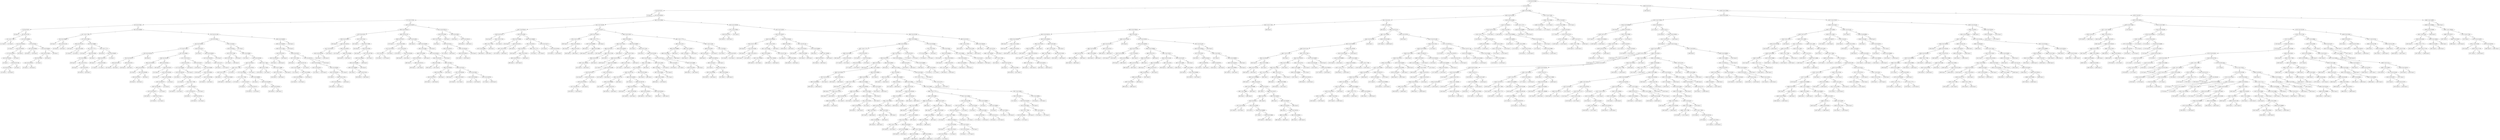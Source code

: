 digraph 9 {
    node [shape=ellipse]
    node [shape=ellipse]
    "(0) 4 Cut=0.015049" -> "(1) 6 Cut=0.0875" [label="<"]
    node [shape=ellipse]
    "(0) 4 Cut=0.015049" -> "(1188) 6 Cut=0.0175" [label=">="]
    node [shape=ellipse]
    "(1) 6 Cut=0.0875" -> "(2) 6 Cut=0.0175" [label="<"]
    node [shape=ellipse]
    "(1) 6 Cut=0.0875" -> "(819) 3 Cut=222.684" [label=">="]
    node [shape=box]
    "(2) 6 Cut=0.0175" -> "(3) Class=0 " [label="<"]
    node [shape=ellipse]
    "(2) 6 Cut=0.0175" -> "(4) 4 Cut=0.005256" [label=">="]
    node [shape=ellipse]
    "(4) 4 Cut=0.005256" -> "(5) 1 Cut=2.27106" [label="<"]
    node [shape=ellipse]
    "(4) 4 Cut=0.005256" -> "(340) 5 Cut=3.38334" [label=">="]
    node [shape=ellipse]
    "(5) 1 Cut=2.27106" -> "(6) 5 Cut=3.67481" [label="<"]
    node [shape=ellipse]
    "(5) 1 Cut=2.27106" -> "(235) 4 Cut=0.004707" [label=">="]
    node [shape=ellipse]
    "(6) 5 Cut=3.67481" -> "(7) 6 Cut=0.0375" [label="<"]
    node [shape=ellipse]
    "(6) 5 Cut=3.67481" -> "(40) 4 Cut=0.000858" [label=">="]
    node [shape=box]
    "(7) 6 Cut=0.0375" -> "(8) Class=0 " [label="<"]
    node [shape=ellipse]
    "(7) 6 Cut=0.0375" -> "(9) 5 Cut=3.47791" [label=">="]
    node [shape=ellipse]
    "(9) 5 Cut=3.47791" -> "(10) 1 Cut=1.77085" [label="<"]
    node [shape=ellipse]
    "(9) 5 Cut=3.47791" -> "(13) 4 Cut=0.004606" [label=">="]
    node [shape=box]
    "(10) 1 Cut=1.77085" -> "(11) Class=1 " [label="<"]
    node [shape=box]
    "(10) 1 Cut=1.77085" -> "(12) Class=0 " [label=">="]
    node [shape=ellipse]
    "(13) 4 Cut=0.004606" -> "(14) 0 Cut=0.020104" [label="<"]
    node [shape=ellipse]
    "(13) 4 Cut=0.004606" -> "(27) 0 Cut=9e-05" [label=">="]
    node [shape=box]
    "(14) 0 Cut=0.020104" -> "(15) Class=1 " [label="<"]
    node [shape=ellipse]
    "(14) 0 Cut=0.020104" -> "(16) 3 Cut=256.857" [label=">="]
    node [shape=ellipse]
    "(16) 3 Cut=256.857" -> "(17) 5 Cut=3.62253" [label="<"]
    node [shape=box]
    "(16) 3 Cut=256.857" -> "(26) Class=0 " [label=">="]
    node [shape=ellipse]
    "(17) 5 Cut=3.62253" -> "(18) 3 Cut=219.449" [label="<"]
    node [shape=box]
    "(17) 5 Cut=3.62253" -> "(25) Class=1 " [label=">="]
    node [shape=box]
    "(18) 3 Cut=219.449" -> "(19) Class=1 " [label="<"]
    node [shape=ellipse]
    "(18) 3 Cut=219.449" -> "(20) 3 Cut=237.462" [label=">="]
    node [shape=ellipse]
    "(20) 3 Cut=237.462" -> "(21) 0 Cut=0.511283" [label="<"]
    node [shape=box]
    "(20) 3 Cut=237.462" -> "(24) Class=1 " [label=">="]
    node [shape=box]
    "(21) 0 Cut=0.511283" -> "(22) Class=1 " [label="<"]
    node [shape=box]
    "(21) 0 Cut=0.511283" -> "(23) Class=0 " [label=">="]
    node [shape=ellipse]
    "(27) 0 Cut=9e-05" -> "(28) 4 Cut=0.004924" [label="<"]
    node [shape=ellipse]
    "(27) 0 Cut=9e-05" -> "(31) 4 Cut=0.004924" [label=">="]
    node [shape=box]
    "(28) 4 Cut=0.004924" -> "(29) Class=1 " [label="<"]
    node [shape=box]
    "(28) 4 Cut=0.004924" -> "(30) Class=0 " [label=">="]
    node [shape=ellipse]
    "(31) 4 Cut=0.004924" -> "(32) 0 Cut=0.511283" [label="<"]
    node [shape=box]
    "(31) 4 Cut=0.004924" -> "(39) Class=1 " [label=">="]
    node [shape=ellipse]
    "(32) 0 Cut=0.511283" -> "(33) 6 Cut=0.0625" [label="<"]
    node [shape=box]
    "(32) 0 Cut=0.511283" -> "(38) Class=0 " [label=">="]
    node [shape=ellipse]
    "(33) 6 Cut=0.0625" -> "(34) 0 Cut=0.020104" [label="<"]
    node [shape=box]
    "(33) 6 Cut=0.0625" -> "(37) Class=1 " [label=">="]
    node [shape=box]
    "(34) 0 Cut=0.020104" -> "(35) Class=1 " [label="<"]
    node [shape=box]
    "(34) 0 Cut=0.020104" -> "(36) Class=0 " [label=">="]
    node [shape=ellipse]
    "(40) 4 Cut=0.000858" -> "(41) 1 Cut=1.77085" [label="<"]
    node [shape=ellipse]
    "(40) 4 Cut=0.000858" -> "(74) 0 Cut=0.511283" [label=">="]
    node [shape=ellipse]
    "(41) 1 Cut=1.77085" -> "(42) 5 Cut=3.89885" [label="<"]
    node [shape=ellipse]
    "(41) 1 Cut=1.77085" -> "(47) 3 Cut=273.685" [label=">="]
    node [shape=box]
    "(42) 5 Cut=3.89885" -> "(43) Class=1 " [label="<"]
    node [shape=ellipse]
    "(42) 5 Cut=3.89885" -> "(44) 3 Cut=321.185" [label=">="]
    node [shape=box]
    "(44) 3 Cut=321.185" -> "(45) Class=0 " [label="<"]
    node [shape=box]
    "(44) 3 Cut=321.185" -> "(46) Class=1 " [label=">="]
    node [shape=ellipse]
    "(47) 3 Cut=273.685" -> "(48) 0 Cut=0.011372" [label="<"]
    node [shape=ellipse]
    "(47) 3 Cut=273.685" -> "(53) 5 Cut=3.89885" [label=">="]
    node [shape=box]
    "(48) 0 Cut=0.011372" -> "(49) Class=1 " [label="<"]
    node [shape=ellipse]
    "(48) 0 Cut=0.011372" -> "(50) 6 Cut=0.0625" [label=">="]
    node [shape=box]
    "(50) 6 Cut=0.0625" -> "(51) Class=0 " [label="<"]
    node [shape=box]
    "(50) 6 Cut=0.0625" -> "(52) Class=1 " [label=">="]
    node [shape=ellipse]
    "(53) 5 Cut=3.89885" -> "(54) 1 Cut=1.77771" [label="<"]
    node [shape=ellipse]
    "(53) 5 Cut=3.89885" -> "(65) 1 Cut=1.77771" [label=">="]
    node [shape=box]
    "(54) 1 Cut=1.77771" -> "(55) Class=1 " [label="<"]
    node [shape=ellipse]
    "(54) 1 Cut=1.77771" -> "(56) 6 Cut=0.0625" [label=">="]
    node [shape=ellipse]
    "(56) 6 Cut=0.0625" -> "(57) 5 Cut=3.88085" [label="<"]
    node [shape=box]
    "(56) 6 Cut=0.0625" -> "(64) Class=1 " [label=">="]
    node [shape=box]
    "(57) 5 Cut=3.88085" -> "(58) Class=0 " [label="<"]
    node [shape=ellipse]
    "(57) 5 Cut=3.88085" -> "(59) 1 Cut=2.01724" [label=">="]
    node [shape=box]
    "(59) 1 Cut=2.01724" -> "(60) Class=1 " [label="<"]
    node [shape=ellipse]
    "(59) 1 Cut=2.01724" -> "(61) 6 Cut=0.0375" [label=">="]
    node [shape=box]
    "(61) 6 Cut=0.0375" -> "(62) Class=0 " [label="<"]
    node [shape=box]
    "(61) 6 Cut=0.0375" -> "(63) Class=1 " [label=">="]
    node [shape=box]
    "(65) 1 Cut=1.77771" -> "(66) Class=0 " [label="<"]
    node [shape=ellipse]
    "(65) 1 Cut=1.77771" -> "(67) 4 Cut=0.000497" [label=">="]
    node [shape=ellipse]
    "(67) 4 Cut=0.000497" -> "(68) 6 Cut=0.0375" [label="<"]
    node [shape=box]
    "(67) 4 Cut=0.000497" -> "(73) Class=1 " [label=">="]
    node [shape=box]
    "(68) 6 Cut=0.0375" -> "(69) Class=1 " [label="<"]
    node [shape=ellipse]
    "(68) 6 Cut=0.0375" -> "(70) 6 Cut=0.0625" [label=">="]
    node [shape=box]
    "(70) 6 Cut=0.0625" -> "(71) Class=0 " [label="<"]
    node [shape=box]
    "(70) 6 Cut=0.0625" -> "(72) Class=1 " [label=">="]
    node [shape=ellipse]
    "(74) 0 Cut=0.511283" -> "(75) 6 Cut=0.0625" [label="<"]
    node [shape=ellipse]
    "(74) 0 Cut=0.511283" -> "(198) 4 Cut=0.004364" [label=">="]
    node [shape=ellipse]
    "(75) 6 Cut=0.0625" -> "(76) 4 Cut=0.002931" [label="<"]
    node [shape=ellipse]
    "(75) 6 Cut=0.0625" -> "(153) 2 Cut=463.3" [label=">="]
    node [shape=ellipse]
    "(76) 4 Cut=0.002931" -> "(77) 5 Cut=3.75359" [label="<"]
    node [shape=ellipse]
    "(76) 4 Cut=0.002931" -> "(144) 6 Cut=0.0375" [label=">="]
    node [shape=ellipse]
    "(77) 5 Cut=3.75359" -> "(78) 0 Cut=0.020104" [label="<"]
    node [shape=ellipse]
    "(77) 5 Cut=3.75359" -> "(87) 5 Cut=3.83902" [label=">="]
    node [shape=ellipse]
    "(78) 0 Cut=0.020104" -> "(79) 3 Cut=259.103" [label="<"]
    node [shape=box]
    "(78) 0 Cut=0.020104" -> "(86) Class=0 " [label=">="]
    node [shape=ellipse]
    "(79) 3 Cut=259.103" -> "(80) 6 Cut=0.0375" [label="<"]
    node [shape=ellipse]
    "(79) 3 Cut=259.103" -> "(83) 6 Cut=0.0375" [label=">="]
    node [shape=box]
    "(80) 6 Cut=0.0375" -> "(81) Class=0 " [label="<"]
    node [shape=box]
    "(80) 6 Cut=0.0375" -> "(82) Class=1 " [label=">="]
    node [shape=box]
    "(83) 6 Cut=0.0375" -> "(84) Class=0 " [label="<"]
    node [shape=box]
    "(83) 6 Cut=0.0375" -> "(85) Class=1 " [label=">="]
    node [shape=ellipse]
    "(87) 5 Cut=3.83902" -> "(88) 3 Cut=156.336" [label="<"]
    node [shape=ellipse]
    "(87) 5 Cut=3.83902" -> "(115) 1 Cut=2.01724" [label=">="]
    node [shape=ellipse]
    "(88) 3 Cut=156.336" -> "(89) 4 Cut=0.002552" [label="<"]
    node [shape=ellipse]
    "(88) 3 Cut=156.336" -> "(98) 0 Cut=0.020104" [label=">="]
    node [shape=ellipse]
    "(89) 4 Cut=0.002552" -> "(90) 0 Cut=0.020104" [label="<"]
    node [shape=box]
    "(89) 4 Cut=0.002552" -> "(97) Class=0 " [label=">="]
    node [shape=box]
    "(90) 0 Cut=0.020104" -> "(91) Class=0 " [label="<"]
    node [shape=ellipse]
    "(90) 0 Cut=0.020104" -> "(92) 4 Cut=0.002369" [label=">="]
    node [shape=ellipse]
    "(92) 4 Cut=0.002369" -> "(93) 6 Cut=0.0375" [label="<"]
    node [shape=box]
    "(92) 4 Cut=0.002369" -> "(96) Class=1 " [label=">="]
    node [shape=box]
    "(93) 6 Cut=0.0375" -> "(94) Class=0 " [label="<"]
    node [shape=box]
    "(93) 6 Cut=0.0375" -> "(95) Class=1 " [label=">="]
    node [shape=box]
    "(98) 0 Cut=0.020104" -> "(99) Class=0 " [label="<"]
    node [shape=ellipse]
    "(98) 0 Cut=0.020104" -> "(100) 6 Cut=0.0375" [label=">="]
    node [shape=box]
    "(100) 6 Cut=0.0375" -> "(101) Class=0 " [label="<"]
    node [shape=ellipse]
    "(100) 6 Cut=0.0375" -> "(102) 4 Cut=0.001365" [label=">="]
    node [shape=box]
    "(102) 4 Cut=0.001365" -> "(103) Class=1 " [label="<"]
    node [shape=ellipse]
    "(102) 4 Cut=0.001365" -> "(104) 5 Cut=3.837069" [label=">="]
    node [shape=ellipse]
    "(104) 5 Cut=3.837069" -> "(105) 2 Cut=395.275" [label="<"]
    node [shape=box]
    "(104) 5 Cut=3.837069" -> "(114) Class=1 " [label=">="]
    node [shape=ellipse]
    "(105) 2 Cut=395.275" -> "(106) 3 Cut=198.786" [label="<"]
    node [shape=box]
    "(105) 2 Cut=395.275" -> "(113) Class=0 " [label=">="]
    node [shape=ellipse]
    "(106) 3 Cut=198.786" -> "(107) 4 Cut=0.002177" [label="<"]
    node [shape=box]
    "(106) 3 Cut=198.786" -> "(112) Class=1 " [label=">="]
    node [shape=box]
    "(107) 4 Cut=0.002177" -> "(108) Class=0 " [label="<"]
    node [shape=ellipse]
    "(107) 4 Cut=0.002177" -> "(109) 3 Cut=173.128" [label=">="]
    node [shape=box]
    "(109) 3 Cut=173.128" -> "(110) Class=0 " [label="<"]
    node [shape=box]
    "(109) 3 Cut=173.128" -> "(111) Class=1 " [label=">="]
    node [shape=ellipse]
    "(115) 1 Cut=2.01724" -> "(116) 6 Cut=0.0375" [label="<"]
    node [shape=ellipse]
    "(115) 1 Cut=2.01724" -> "(135) 6 Cut=0.0375" [label=">="]
    node [shape=ellipse]
    "(116) 6 Cut=0.0375" -> "(117) 5 Cut=3.88184" [label="<"]
    node [shape=box]
    "(116) 6 Cut=0.0375" -> "(134) Class=0 " [label=">="]
    node [shape=ellipse]
    "(117) 5 Cut=3.88184" -> "(118) 3 Cut=208.018" [label="<"]
    node [shape=box]
    "(117) 5 Cut=3.88184" -> "(133) Class=0 " [label=">="]
    node [shape=box]
    "(118) 3 Cut=208.018" -> "(119) Class=1 " [label="<"]
    node [shape=ellipse]
    "(118) 3 Cut=208.018" -> "(120) 5 Cut=3.86035" [label=">="]
    node [shape=box]
    "(120) 5 Cut=3.86035" -> "(121) Class=0 " [label="<"]
    node [shape=ellipse]
    "(120) 5 Cut=3.86035" -> "(122) 1 Cut=1.77085" [label=">="]
    node [shape=ellipse]
    "(122) 1 Cut=1.77085" -> "(123) 3 Cut=250.781" [label="<"]
    node [shape=ellipse]
    "(122) 1 Cut=1.77085" -> "(126) 0 Cut=9e-05" [label=">="]
    node [shape=box]
    "(123) 3 Cut=250.781" -> "(124) Class=0 " [label="<"]
    node [shape=box]
    "(123) 3 Cut=250.781" -> "(125) Class=1 " [label=">="]
    node [shape=ellipse]
    "(126) 0 Cut=9e-05" -> "(127) 2 Cut=395.275" [label="<"]
    node [shape=box]
    "(126) 0 Cut=9e-05" -> "(132) Class=1 " [label=">="]
    node [shape=box]
    "(127) 2 Cut=395.275" -> "(128) Class=1 " [label="<"]
    node [shape=ellipse]
    "(127) 2 Cut=395.275" -> "(129) 3 Cut=250.781" [label=">="]
    node [shape=box]
    "(129) 3 Cut=250.781" -> "(130) Class=0 " [label="<"]
    node [shape=box]
    "(129) 3 Cut=250.781" -> "(131) Class=1 " [label=">="]
    node [shape=box]
    "(135) 6 Cut=0.0375" -> "(136) Class=0 " [label="<"]
    node [shape=ellipse]
    "(135) 6 Cut=0.0375" -> "(137) 5 Cut=3.84483" [label=">="]
    node [shape=box]
    "(137) 5 Cut=3.84483" -> "(138) Class=0 " [label="<"]
    node [shape=ellipse]
    "(137) 5 Cut=3.84483" -> "(139) 5 Cut=3.86423" [label=">="]
    node [shape=box]
    "(139) 5 Cut=3.86423" -> "(140) Class=1 " [label="<"]
    node [shape=ellipse]
    "(139) 5 Cut=3.86423" -> "(141) 5 Cut=3.87038" [label=">="]
    node [shape=box]
    "(141) 5 Cut=3.87038" -> "(142) Class=0 " [label="<"]
    node [shape=box]
    "(141) 5 Cut=3.87038" -> "(143) Class=1 " [label=">="]
    node [shape=box]
    "(144) 6 Cut=0.0375" -> "(145) Class=0 " [label="<"]
    node [shape=ellipse]
    "(144) 6 Cut=0.0375" -> "(146) 4 Cut=0.004029" [label=">="]
    node [shape=ellipse]
    "(146) 4 Cut=0.004029" -> "(147) 4 Cut=0.003736" [label="<"]
    node [shape=box]
    "(146) 4 Cut=0.004029" -> "(152) Class=0 " [label=">="]
    node [shape=box]
    "(147) 4 Cut=0.003736" -> "(148) Class=0 " [label="<"]
    node [shape=ellipse]
    "(147) 4 Cut=0.003736" -> "(149) 1 Cut=2.01717" [label=">="]
    node [shape=box]
    "(149) 1 Cut=2.01717" -> "(150) Class=1 " [label="<"]
    node [shape=box]
    "(149) 1 Cut=2.01717" -> "(151) Class=0 " [label=">="]
    node [shape=ellipse]
    "(153) 2 Cut=463.3" -> "(154) 0 Cut=9e-05" [label="<"]
    node [shape=box]
    "(153) 2 Cut=463.3" -> "(197) Class=1 " [label=">="]
    node [shape=ellipse]
    "(154) 0 Cut=9e-05" -> "(155) 5 Cut=3.71493" [label="<"]
    node [shape=ellipse]
    "(154) 0 Cut=9e-05" -> "(160) 5 Cut=3.69286" [label=">="]
    node [shape=ellipse]
    "(155) 5 Cut=3.71493" -> "(156) 5 Cut=3.7087" [label="<"]
    node [shape=box]
    "(155) 5 Cut=3.71493" -> "(159) Class=1 " [label=">="]
    node [shape=box]
    "(156) 5 Cut=3.7087" -> "(157) Class=1 " [label="<"]
    node [shape=box]
    "(156) 5 Cut=3.7087" -> "(158) Class=0 " [label=">="]
    node [shape=box]
    "(160) 5 Cut=3.69286" -> "(161) Class=1 " [label="<"]
    node [shape=ellipse]
    "(160) 5 Cut=3.69286" -> "(162) 4 Cut=0.003199" [label=">="]
    node [shape=ellipse]
    "(162) 4 Cut=0.003199" -> "(163) 5 Cut=3.8123" [label="<"]
    node [shape=ellipse]
    "(162) 4 Cut=0.003199" -> "(188) 1 Cut=1.77085" [label=">="]
    node [shape=ellipse]
    "(163) 5 Cut=3.8123" -> "(164) 1 Cut=1.77085" [label="<"]
    node [shape=ellipse]
    "(163) 5 Cut=3.8123" -> "(171) 5 Cut=3.87425" [label=">="]
    node [shape=ellipse]
    "(164) 1 Cut=1.77085" -> "(165) 5 Cut=3.78737" [label="<"]
    node [shape=box]
    "(164) 1 Cut=1.77085" -> "(170) Class=1 " [label=">="]
    node [shape=box]
    "(165) 5 Cut=3.78737" -> "(166) Class=1 " [label="<"]
    node [shape=ellipse]
    "(165) 5 Cut=3.78737" -> "(167) 5 Cut=3.80047" [label=">="]
    node [shape=box]
    "(167) 5 Cut=3.80047" -> "(168) Class=0 " [label="<"]
    node [shape=box]
    "(167) 5 Cut=3.80047" -> "(169) Class=1 " [label=">="]
    node [shape=ellipse]
    "(171) 5 Cut=3.87425" -> "(172) 5 Cut=3.86203" [label="<"]
    node [shape=box]
    "(171) 5 Cut=3.87425" -> "(187) Class=1 " [label=">="]
    node [shape=ellipse]
    "(172) 5 Cut=3.86203" -> "(173) 1 Cut=1.77085" [label="<"]
    node [shape=ellipse]
    "(172) 5 Cut=3.86203" -> "(180) 0 Cut=0.008909" [label=">="]
    node [shape=box]
    "(173) 1 Cut=1.77085" -> "(174) Class=1 " [label="<"]
    node [shape=ellipse]
    "(173) 1 Cut=1.77085" -> "(175) 2 Cut=287.7" [label=">="]
    node [shape=box]
    "(175) 2 Cut=287.7" -> "(176) Class=0 " [label="<"]
    node [shape=ellipse]
    "(175) 2 Cut=287.7" -> "(177) 4 Cut=0.001172" [label=">="]
    node [shape=box]
    "(177) 4 Cut=0.001172" -> "(178) Class=0 " [label="<"]
    node [shape=box]
    "(177) 4 Cut=0.001172" -> "(179) Class=1 " [label=">="]
    node [shape=box]
    "(180) 0 Cut=0.008909" -> "(181) Class=1 " [label="<"]
    node [shape=ellipse]
    "(180) 0 Cut=0.008909" -> "(182) 4 Cut=0.001089" [label=">="]
    node [shape=box]
    "(182) 4 Cut=0.001089" -> "(183) Class=0 " [label="<"]
    node [shape=ellipse]
    "(182) 4 Cut=0.001089" -> "(184) 0 Cut=0.020104" [label=">="]
    node [shape=box]
    "(184) 0 Cut=0.020104" -> "(185) Class=0 " [label="<"]
    node [shape=box]
    "(184) 0 Cut=0.020104" -> "(186) Class=1 " [label=">="]
    node [shape=ellipse]
    "(188) 1 Cut=1.77085" -> "(189) 5 Cut=3.72169" [label="<"]
    node [shape=ellipse]
    "(188) 1 Cut=1.77085" -> "(192) 5 Cut=3.719999" [label=">="]
    node [shape=box]
    "(189) 5 Cut=3.72169" -> "(190) Class=0 " [label="<"]
    node [shape=box]
    "(189) 5 Cut=3.72169" -> "(191) Class=1 " [label=">="]
    node [shape=ellipse]
    "(192) 5 Cut=3.719999" -> "(193) 5 Cut=3.70707" [label="<"]
    node [shape=box]
    "(192) 5 Cut=3.719999" -> "(196) Class=0 " [label=">="]
    node [shape=box]
    "(193) 5 Cut=3.70707" -> "(194) Class=0 " [label="<"]
    node [shape=box]
    "(193) 5 Cut=3.70707" -> "(195) Class=1 " [label=">="]
    node [shape=ellipse]
    "(198) 4 Cut=0.004364" -> "(199) 4 Cut=0.004029" [label="<"]
    node [shape=box]
    "(198) 4 Cut=0.004364" -> "(234) Class=1 " [label=">="]
    node [shape=ellipse]
    "(199) 4 Cut=0.004029" -> "(200) 5 Cut=3.70768" [label="<"]
    node [shape=box]
    "(199) 4 Cut=0.004029" -> "(233) Class=0 " [label=">="]
    node [shape=ellipse]
    "(200) 5 Cut=3.70768" -> "(201) 6 Cut=0.0375" [label="<"]
    node [shape=ellipse]
    "(200) 5 Cut=3.70768" -> "(206) 6 Cut=0.0375" [label=">="]
    node [shape=ellipse]
    "(201) 6 Cut=0.0375" -> "(202) 3 Cut=206.419" [label="<"]
    node [shape=box]
    "(201) 6 Cut=0.0375" -> "(205) Class=0 " [label=">="]
    node [shape=box]
    "(202) 3 Cut=206.419" -> "(203) Class=1 " [label="<"]
    node [shape=box]
    "(202) 3 Cut=206.419" -> "(204) Class=0 " [label=">="]
    node [shape=ellipse]
    "(206) 6 Cut=0.0375" -> "(207) 5 Cut=3.74921" [label="<"]
    node [shape=ellipse]
    "(206) 6 Cut=0.0375" -> "(218) 2 Cut=395.275" [label=">="]
    node [shape=box]
    "(207) 5 Cut=3.74921" -> "(208) Class=1 " [label="<"]
    node [shape=ellipse]
    "(207) 5 Cut=3.74921" -> "(209) 2 Cut=337.225" [label=">="]
    node [shape=ellipse]
    "(209) 2 Cut=337.225" -> "(210) 5 Cut=3.781349" [label="<"]
    node [shape=box]
    "(209) 2 Cut=337.225" -> "(217) Class=0 " [label=">="]
    node [shape=box]
    "(210) 5 Cut=3.781349" -> "(211) Class=0 " [label="<"]
    node [shape=ellipse]
    "(210) 5 Cut=3.781349" -> "(212) 5 Cut=3.80564" [label=">="]
    node [shape=ellipse]
    "(212) 5 Cut=3.80564" -> "(213) 4 Cut=0.002552" [label="<"]
    node [shape=box]
    "(212) 5 Cut=3.80564" -> "(216) Class=1 " [label=">="]
    node [shape=box]
    "(213) 4 Cut=0.002552" -> "(214) Class=0 " [label="<"]
    node [shape=box]
    "(213) 4 Cut=0.002552" -> "(215) Class=1 " [label=">="]
    node [shape=ellipse]
    "(218) 2 Cut=395.275" -> "(219) 4 Cut=0.002535" [label="<"]
    node [shape=box]
    "(218) 2 Cut=395.275" -> "(232) Class=1 " [label=">="]
    node [shape=ellipse]
    "(219) 4 Cut=0.002535" -> "(220) 3 Cut=202.632" [label="<"]
    node [shape=ellipse]
    "(219) 4 Cut=0.002535" -> "(223) 3 Cut=169.853" [label=">="]
    node [shape=box]
    "(220) 3 Cut=202.632" -> "(221) Class=1 " [label="<"]
    node [shape=box]
    "(220) 3 Cut=202.632" -> "(222) Class=0 " [label=">="]
    node [shape=ellipse]
    "(223) 3 Cut=169.853" -> "(224) 2 Cut=209.425" [label="<"]
    node [shape=box]
    "(223) 3 Cut=169.853" -> "(231) Class=0 " [label=">="]
    node [shape=box]
    "(224) 2 Cut=209.425" -> "(225) Class=0 " [label="<"]
    node [shape=ellipse]
    "(224) 2 Cut=209.425" -> "(226) 5 Cut=3.74781" [label=">="]
    node [shape=ellipse]
    "(226) 5 Cut=3.74781" -> "(227) 4 Cut=0.003739" [label="<"]
    node [shape=box]
    "(226) 5 Cut=3.74781" -> "(230) Class=1 " [label=">="]
    node [shape=box]
    "(227) 4 Cut=0.003739" -> "(228) Class=0 " [label="<"]
    node [shape=box]
    "(227) 4 Cut=0.003739" -> "(229) Class=1 " [label=">="]
    node [shape=ellipse]
    "(235) 4 Cut=0.004707" -> "(236) 0 Cut=0.000115" [label="<"]
    node [shape=ellipse]
    "(235) 4 Cut=0.004707" -> "(321) 4 Cut=0.005174" [label=">="]
    node [shape=ellipse]
    "(236) 0 Cut=0.000115" -> "(237) 6 Cut=0.0375" [label="<"]
    node [shape=ellipse]
    "(236) 0 Cut=0.000115" -> "(268) 3 Cut=221.357" [label=">="]
    node [shape=ellipse]
    "(237) 6 Cut=0.0375" -> "(238) 5 Cut=3.67983" [label="<"]
    node [shape=ellipse]
    "(237) 6 Cut=0.0375" -> "(251) 5 Cut=3.74411" [label=">="]
    node [shape=box]
    "(238) 5 Cut=3.67983" -> "(239) Class=0 " [label="<"]
    node [shape=ellipse]
    "(238) 5 Cut=3.67983" -> "(240) 3 Cut=149.782" [label=">="]
    node [shape=ellipse]
    "(240) 3 Cut=149.782" -> "(241) 2 Cut=228.875" [label="<"]
    node [shape=ellipse]
    "(240) 3 Cut=149.782" -> "(246) 5 Cut=3.82875" [label=">="]
    node [shape=ellipse]
    "(241) 2 Cut=228.875" -> "(242) 4 Cut=0.003764" [label="<"]
    node [shape=box]
    "(241) 2 Cut=228.875" -> "(245) Class=0 " [label=">="]
    node [shape=box]
    "(242) 4 Cut=0.003764" -> "(243) Class=1 " [label="<"]
    node [shape=box]
    "(242) 4 Cut=0.003764" -> "(244) Class=0 " [label=">="]
    node [shape=box]
    "(246) 5 Cut=3.82875" -> "(247) Class=1 " [label="<"]
    node [shape=ellipse]
    "(246) 5 Cut=3.82875" -> "(248) 5 Cut=3.84539" [label=">="]
    node [shape=box]
    "(248) 5 Cut=3.84539" -> "(249) Class=0 " [label="<"]
    node [shape=box]
    "(248) 5 Cut=3.84539" -> "(250) Class=1 " [label=">="]
    node [shape=box]
    "(251) 5 Cut=3.74411" -> "(252) Class=1 " [label="<"]
    node [shape=ellipse]
    "(251) 5 Cut=3.74411" -> "(253) 5 Cut=3.75069" [label=">="]
    node [shape=box]
    "(253) 5 Cut=3.75069" -> "(254) Class=0 " [label="<"]
    node [shape=ellipse]
    "(253) 5 Cut=3.75069" -> "(255) 6 Cut=0.0625" [label=">="]
    node [shape=box]
    "(255) 6 Cut=0.0625" -> "(256) Class=1 " [label="<"]
    node [shape=ellipse]
    "(255) 6 Cut=0.0625" -> "(257) 5 Cut=3.877539" [label=">="]
    node [shape=ellipse]
    "(257) 5 Cut=3.877539" -> "(258) 5 Cut=3.86419" [label="<"]
    node [shape=box]
    "(257) 5 Cut=3.877539" -> "(267) Class=1 " [label=">="]
    node [shape=ellipse]
    "(258) 5 Cut=3.86419" -> "(259) 4 Cut=0.002964" [label="<"]
    node [shape=box]
    "(258) 5 Cut=3.86419" -> "(266) Class=0 " [label=">="]
    node [shape=ellipse]
    "(259) 4 Cut=0.002964" -> "(260) 5 Cut=3.848659" [label="<"]
    node [shape=box]
    "(259) 4 Cut=0.002964" -> "(265) Class=0 " [label=">="]
    node [shape=box]
    "(260) 5 Cut=3.848659" -> "(261) Class=1 " [label="<"]
    node [shape=ellipse]
    "(260) 5 Cut=3.848659" -> "(262) 3 Cut=257.262" [label=">="]
    node [shape=box]
    "(262) 3 Cut=257.262" -> "(263) Class=0 " [label="<"]
    node [shape=box]
    "(262) 3 Cut=257.262" -> "(264) Class=1 " [label=">="]
    node [shape=ellipse]
    "(268) 3 Cut=221.357" -> "(269) 6 Cut=0.0375" [label="<"]
    node [shape=ellipse]
    "(268) 3 Cut=221.357" -> "(282) 3 Cut=222.684" [label=">="]
    node [shape=box]
    "(269) 6 Cut=0.0375" -> "(270) Class=1 " [label="<"]
    node [shape=ellipse]
    "(269) 6 Cut=0.0375" -> "(271) 6 Cut=0.0625" [label=">="]
    node [shape=ellipse]
    "(271) 6 Cut=0.0625" -> "(272) 3 Cut=163.82" [label="<"]
    node [shape=ellipse]
    "(271) 6 Cut=0.0625" -> "(277) 2 Cut=245.45" [label=">="]
    node [shape=ellipse]
    "(272) 3 Cut=163.82" -> "(273) 2 Cut=287.7" [label="<"]
    node [shape=box]
    "(272) 3 Cut=163.82" -> "(276) Class=1 " [label=">="]
    node [shape=box]
    "(273) 2 Cut=287.7" -> "(274) Class=1 " [label="<"]
    node [shape=box]
    "(273) 2 Cut=287.7" -> "(275) Class=0 " [label=">="]
    node [shape=box]
    "(277) 2 Cut=245.45" -> "(278) Class=1 " [label="<"]
    node [shape=ellipse]
    "(277) 2 Cut=245.45" -> "(279) 3 Cut=164.654" [label=">="]
    node [shape=box]
    "(279) 3 Cut=164.654" -> "(280) Class=0 " [label="<"]
    node [shape=box]
    "(279) 3 Cut=164.654" -> "(281) Class=1 " [label=">="]
    node [shape=box]
    "(282) 3 Cut=222.684" -> "(283) Class=0 " [label="<"]
    node [shape=ellipse]
    "(282) 3 Cut=222.684" -> "(284) 4 Cut=0.002003" [label=">="]
    node [shape=ellipse]
    "(284) 4 Cut=0.002003" -> "(285) 5 Cut=3.8306" [label="<"]
    node [shape=box]
    "(284) 4 Cut=0.002003" -> "(320) Class=1 " [label=">="]
    node [shape=ellipse]
    "(285) 5 Cut=3.8306" -> "(286) 5 Cut=3.82091" [label="<"]
    node [shape=ellipse]
    "(285) 5 Cut=3.8306" -> "(293) 4 Cut=0.001003" [label=">="]
    node [shape=ellipse]
    "(286) 5 Cut=3.82091" -> "(287) 6 Cut=0.0375" [label="<"]
    node [shape=box]
    "(286) 5 Cut=3.82091" -> "(292) Class=0 " [label=">="]
    node [shape=box]
    "(287) 6 Cut=0.0375" -> "(288) Class=1 " [label="<"]
    node [shape=ellipse]
    "(287) 6 Cut=0.0375" -> "(289) 4 Cut=0.001721" [label=">="]
    node [shape=box]
    "(289) 4 Cut=0.001721" -> "(290) Class=1 " [label="<"]
    node [shape=box]
    "(289) 4 Cut=0.001721" -> "(291) Class=0 " [label=">="]
    node [shape=ellipse]
    "(293) 4 Cut=0.001003" -> "(294) 3 Cut=250.781" [label="<"]
    node [shape=box]
    "(293) 4 Cut=0.001003" -> "(319) Class=1 " [label=">="]
    node [shape=ellipse]
    "(294) 3 Cut=250.781" -> "(295) 6 Cut=0.0625" [label="<"]
    node [shape=ellipse]
    "(294) 3 Cut=250.781" -> "(298) 2 Cut=463.3" [label=">="]
    node [shape=box]
    "(295) 6 Cut=0.0625" -> "(296) Class=1 " [label="<"]
    node [shape=box]
    "(295) 6 Cut=0.0625" -> "(297) Class=0 " [label=">="]
    node [shape=ellipse]
    "(298) 2 Cut=463.3" -> "(299) 3 Cut=260.891" [label="<"]
    node [shape=ellipse]
    "(298) 2 Cut=463.3" -> "(306) 6 Cut=0.0375" [label=">="]
    node [shape=ellipse]
    "(299) 3 Cut=260.891" -> "(300) 6 Cut=0.0625" [label="<"]
    node [shape=box]
    "(299) 3 Cut=260.891" -> "(305) Class=1 " [label=">="]
    node [shape=ellipse]
    "(300) 6 Cut=0.0625" -> "(301) 6 Cut=0.0375" [label="<"]
    node [shape=box]
    "(300) 6 Cut=0.0625" -> "(304) Class=1 " [label=">="]
    node [shape=box]
    "(301) 6 Cut=0.0375" -> "(302) Class=1 " [label="<"]
    node [shape=box]
    "(301) 6 Cut=0.0375" -> "(303) Class=0 " [label=">="]
    node [shape=ellipse]
    "(306) 6 Cut=0.0375" -> "(307) 3 Cut=293.658" [label="<"]
    node [shape=ellipse]
    "(306) 6 Cut=0.0375" -> "(312) 6 Cut=0.0625" [label=">="]
    node [shape=box]
    "(307) 3 Cut=293.658" -> "(308) Class=1 " [label="<"]
    node [shape=ellipse]
    "(307) 3 Cut=293.658" -> "(309) 5 Cut=3.90217" [label=">="]
    node [shape=box]
    "(309) 5 Cut=3.90217" -> "(310) Class=0 " [label="<"]
    node [shape=box]
    "(309) 5 Cut=3.90217" -> "(311) Class=1 " [label=">="]
    node [shape=ellipse]
    "(312) 6 Cut=0.0625" -> "(313) 5 Cut=3.910619" [label="<"]
    node [shape=ellipse]
    "(312) 6 Cut=0.0625" -> "(316) 4 Cut=0.000795" [label=">="]
    node [shape=box]
    "(313) 5 Cut=3.910619" -> "(314) Class=1 " [label="<"]
    node [shape=box]
    "(313) 5 Cut=3.910619" -> "(315) Class=0 " [label=">="]
    node [shape=box]
    "(316) 4 Cut=0.000795" -> "(317) Class=1 " [label="<"]
    node [shape=box]
    "(316) 4 Cut=0.000795" -> "(318) Class=0 " [label=">="]
    node [shape=ellipse]
    "(321) 4 Cut=0.005174" -> "(322) 6 Cut=0.0625" [label="<"]
    node [shape=ellipse]
    "(321) 4 Cut=0.005174" -> "(335) 6 Cut=0.0625" [label=">="]
    node [shape=ellipse]
    "(322) 6 Cut=0.0625" -> "(323) 2 Cut=178.675" [label="<"]
    node [shape=box]
    "(322) 6 Cut=0.0625" -> "(334) Class=1 " [label=">="]
    node [shape=box]
    "(323) 2 Cut=178.675" -> "(324) Class=1 " [label="<"]
    node [shape=ellipse]
    "(323) 2 Cut=178.675" -> "(325) 6 Cut=0.0375" [label=">="]
    node [shape=ellipse]
    "(325) 6 Cut=0.0375" -> "(326) 2 Cut=346.425" [label="<"]
    node [shape=ellipse]
    "(325) 6 Cut=0.0375" -> "(329) 2 Cut=346.425" [label=">="]
    node [shape=box]
    "(326) 2 Cut=346.425" -> "(327) Class=0 " [label="<"]
    node [shape=box]
    "(326) 2 Cut=346.425" -> "(328) Class=1 " [label=">="]
    node [shape=ellipse]
    "(329) 2 Cut=346.425" -> "(330) 0 Cut=0.000115" [label="<"]
    node [shape=box]
    "(329) 2 Cut=346.425" -> "(333) Class=0 " [label=">="]
    node [shape=box]
    "(330) 0 Cut=0.000115" -> "(331) Class=1 " [label="<"]
    node [shape=box]
    "(330) 0 Cut=0.000115" -> "(332) Class=0 " [label=">="]
    node [shape=box]
    "(335) 6 Cut=0.0625" -> "(336) Class=1 " [label="<"]
    node [shape=ellipse]
    "(335) 6 Cut=0.0625" -> "(337) 0 Cut=0.000115" [label=">="]
    node [shape=box]
    "(337) 0 Cut=0.000115" -> "(338) Class=0 " [label="<"]
    node [shape=box]
    "(337) 0 Cut=0.000115" -> "(339) Class=1 " [label=">="]
    node [shape=ellipse]
    "(340) 5 Cut=3.38334" -> "(341) 3 Cut=136.283" [label="<"]
    node [shape=ellipse]
    "(340) 5 Cut=3.38334" -> "(516) 4 Cut=0.005326" [label=">="]
    node [shape=ellipse]
    "(341) 3 Cut=136.283" -> "(342) 2 Cut=209.425" [label="<"]
    node [shape=ellipse]
    "(341) 3 Cut=136.283" -> "(377) 2 Cut=287.7" [label=">="]
    node [shape=ellipse]
    "(342) 2 Cut=209.425" -> "(343) 6 Cut=0.0375" [label="<"]
    node [shape=ellipse]
    "(342) 2 Cut=209.425" -> "(352) 6 Cut=0.0625" [label=">="]
    node [shape=box]
    "(343) 6 Cut=0.0375" -> "(344) Class=0 " [label="<"]
    node [shape=ellipse]
    "(343) 6 Cut=0.0375" -> "(345) 1 Cut=2.27106" [label=">="]
    node [shape=ellipse]
    "(345) 1 Cut=2.27106" -> "(346) 1 Cut=1.77085" [label="<"]
    node [shape=box]
    "(345) 1 Cut=2.27106" -> "(351) Class=0 " [label=">="]
    node [shape=ellipse]
    "(346) 1 Cut=1.77085" -> "(347) 0 Cut=0.50882" [label="<"]
    node [shape=box]
    "(346) 1 Cut=1.77085" -> "(350) Class=1 " [label=">="]
    node [shape=box]
    "(347) 0 Cut=0.50882" -> "(348) Class=0 " [label="<"]
    node [shape=box]
    "(347) 0 Cut=0.50882" -> "(349) Class=1 " [label=">="]
    node [shape=ellipse]
    "(352) 6 Cut=0.0625" -> "(353) 5 Cut=3.29089" [label="<"]
    node [shape=ellipse]
    "(352) 6 Cut=0.0625" -> "(360) 0 Cut=0.008935" [label=">="]
    node [shape=box]
    "(353) 5 Cut=3.29089" -> "(354) Class=0 " [label="<"]
    node [shape=ellipse]
    "(353) 5 Cut=3.29089" -> "(355) 6 Cut=0.0375" [label=">="]
    node [shape=ellipse]
    "(355) 6 Cut=0.0375" -> "(356) 1 Cut=2.03153" [label="<"]
    node [shape=box]
    "(355) 6 Cut=0.0375" -> "(359) Class=0 " [label=">="]
    node [shape=box]
    "(356) 1 Cut=2.03153" -> "(357) Class=0 " [label="<"]
    node [shape=box]
    "(356) 1 Cut=2.03153" -> "(358) Class=1 " [label=">="]
    node [shape=ellipse]
    "(360) 0 Cut=0.008935" -> "(361) 2 Cut=245.45" [label="<"]
    node [shape=ellipse]
    "(360) 0 Cut=0.008935" -> "(372) 3 Cut=126.772" [label=">="]
    node [shape=ellipse]
    "(361) 2 Cut=245.45" -> "(362) 0 Cut=9e-05" [label="<"]
    node [shape=ellipse]
    "(361) 2 Cut=245.45" -> "(369) 1 Cut=1.77771" [label=">="]
    node [shape=box]
    "(362) 0 Cut=9e-05" -> "(363) Class=0 " [label="<"]
    node [shape=ellipse]
    "(362) 0 Cut=9e-05" -> "(364) 1 Cut=2.03153" [label=">="]
    node [shape=ellipse]
    "(364) 1 Cut=2.03153" -> "(365) 4 Cut=0.013773" [label="<"]
    node [shape=box]
    "(364) 1 Cut=2.03153" -> "(368) Class=1 " [label=">="]
    node [shape=box]
    "(365) 4 Cut=0.013773" -> "(366) Class=1 " [label="<"]
    node [shape=box]
    "(365) 4 Cut=0.013773" -> "(367) Class=0 " [label=">="]
    node [shape=box]
    "(369) 1 Cut=1.77771" -> "(370) Class=1 " [label="<"]
    node [shape=box]
    "(369) 1 Cut=1.77771" -> "(371) Class=0 " [label=">="]
    node [shape=box]
    "(372) 3 Cut=126.772" -> "(373) Class=0 " [label="<"]
    node [shape=ellipse]
    "(372) 3 Cut=126.772" -> "(374) 0 Cut=0.020104" [label=">="]
    node [shape=box]
    "(374) 0 Cut=0.020104" -> "(375) Class=1 " [label="<"]
    node [shape=box]
    "(374) 0 Cut=0.020104" -> "(376) Class=0 " [label=">="]
    node [shape=ellipse]
    "(377) 2 Cut=287.7" -> "(378) 5 Cut=3.30139" [label="<"]
    node [shape=ellipse]
    "(377) 2 Cut=287.7" -> "(393) 5 Cut=3.32027" [label=">="]
    node [shape=ellipse]
    "(378) 5 Cut=3.30139" -> "(379) 1 Cut=2.27106" [label="<"]
    node [shape=ellipse]
    "(378) 5 Cut=3.30139" -> "(386) 1 Cut=1.77771" [label=">="]
    node [shape=box]
    "(379) 1 Cut=2.27106" -> "(380) Class=1 " [label="<"]
    node [shape=ellipse]
    "(379) 1 Cut=2.27106" -> "(381) 0 Cut=0.000115" [label=">="]
    node [shape=box]
    "(381) 0 Cut=0.000115" -> "(382) Class=0 " [label="<"]
    node [shape=ellipse]
    "(381) 0 Cut=0.000115" -> "(383) 6 Cut=0.0375" [label=">="]
    node [shape=box]
    "(383) 6 Cut=0.0375" -> "(384) Class=0 " [label="<"]
    node [shape=box]
    "(383) 6 Cut=0.0375" -> "(385) Class=1 " [label=">="]
    node [shape=ellipse]
    "(386) 1 Cut=1.77771" -> "(387) 0 Cut=0.008909" [label="<"]
    node [shape=box]
    "(386) 1 Cut=1.77771" -> "(392) Class=1 " [label=">="]
    node [shape=box]
    "(387) 0 Cut=0.008909" -> "(388) Class=1 " [label="<"]
    node [shape=ellipse]
    "(387) 0 Cut=0.008909" -> "(389) 0 Cut=0.50882" [label=">="]
    node [shape=box]
    "(389) 0 Cut=0.50882" -> "(390) Class=0 " [label="<"]
    node [shape=box]
    "(389) 0 Cut=0.50882" -> "(391) Class=1 " [label=">="]
    node [shape=ellipse]
    "(393) 5 Cut=3.32027" -> "(394) 6 Cut=0.0625" [label="<"]
    node [shape=ellipse]
    "(393) 5 Cut=3.32027" -> "(483) 1 Cut=1.77771" [label=">="]
    node [shape=ellipse]
    "(394) 6 Cut=0.0625" -> "(395) 5 Cut=2.72431" [label="<"]
    node [shape=ellipse]
    "(394) 6 Cut=0.0625" -> "(430) 4 Cut=0.008407" [label=">="]
    node [shape=ellipse]
    "(395) 5 Cut=2.72431" -> "(396) 6 Cut=0.0375" [label="<"]
    node [shape=ellipse]
    "(395) 5 Cut=2.72431" -> "(405) 0 Cut=0.000203" [label=">="]
    node [shape=box]
    "(396) 6 Cut=0.0375" -> "(397) Class=0 " [label="<"]
    node [shape=ellipse]
    "(396) 6 Cut=0.0375" -> "(398) 1 Cut=2.27106" [label=">="]
    node [shape=ellipse]
    "(398) 1 Cut=2.27106" -> "(399) 4 Cut=0.01407" [label="<"]
    node [shape=box]
    "(398) 1 Cut=2.27106" -> "(404) Class=1 " [label=">="]
    node [shape=ellipse]
    "(399) 4 Cut=0.01407" -> "(400) 1 Cut=1.382029" [label="<"]
    node [shape=box]
    "(399) 4 Cut=0.01407" -> "(403) Class=0 " [label=">="]
    node [shape=box]
    "(400) 1 Cut=1.382029" -> "(401) Class=0 " [label="<"]
    node [shape=box]
    "(400) 1 Cut=1.382029" -> "(402) Class=1 " [label=">="]
    node [shape=box]
    "(405) 0 Cut=0.000203" -> "(406) Class=0 " [label="<"]
    node [shape=ellipse]
    "(405) 0 Cut=0.000203" -> "(407) 1 Cut=2.27106" [label=">="]
    node [shape=ellipse]
    "(407) 1 Cut=2.27106" -> "(408) 0 Cut=0.511283" [label="<"]
    node [shape=ellipse]
    "(407) 1 Cut=2.27106" -> "(425) 4 Cut=0.012398" [label=">="]
    node [shape=box]
    "(408) 0 Cut=0.511283" -> "(409) Class=0 " [label="<"]
    node [shape=ellipse]
    "(408) 0 Cut=0.511283" -> "(410) 4 Cut=0.008407" [label=">="]
    node [shape=box]
    "(410) 4 Cut=0.008407" -> "(411) Class=1 " [label="<"]
    node [shape=ellipse]
    "(410) 4 Cut=0.008407" -> "(412) 4 Cut=0.012063" [label=">="]
    node [shape=ellipse]
    "(412) 4 Cut=0.012063" -> "(413) 6 Cut=0.0375" [label="<"]
    node [shape=ellipse]
    "(412) 4 Cut=0.012063" -> "(422) 3 Cut=158.792" [label=">="]
    node [shape=box]
    "(413) 6 Cut=0.0375" -> "(414) Class=0 " [label="<"]
    node [shape=ellipse]
    "(413) 6 Cut=0.0375" -> "(415) 3 Cut=253.126" [label=">="]
    node [shape=ellipse]
    "(415) 3 Cut=253.126" -> "(416) 4 Cut=0.010614" [label="<"]
    node [shape=box]
    "(415) 3 Cut=253.126" -> "(421) Class=1 " [label=">="]
    node [shape=ellipse]
    "(416) 4 Cut=0.010614" -> "(417) 2 Cut=395.275" [label="<"]
    node [shape=box]
    "(416) 4 Cut=0.010614" -> "(420) Class=0 " [label=">="]
    node [shape=box]
    "(417) 2 Cut=395.275" -> "(418) Class=1 " [label="<"]
    node [shape=box]
    "(417) 2 Cut=395.275" -> "(419) Class=0 " [label=">="]
    node [shape=box]
    "(422) 3 Cut=158.792" -> "(423) Class=0 " [label="<"]
    node [shape=box]
    "(422) 3 Cut=158.792" -> "(424) Class=1 " [label=">="]
    node [shape=ellipse]
    "(425) 4 Cut=0.012398" -> "(426) 5 Cut=3.27207" [label="<"]
    node [shape=box]
    "(425) 4 Cut=0.012398" -> "(429) Class=0 " [label=">="]
    node [shape=box]
    "(426) 5 Cut=3.27207" -> "(427) Class=1 " [label="<"]
    node [shape=box]
    "(426) 5 Cut=3.27207" -> "(428) Class=0 " [label=">="]
    node [shape=box]
    "(430) 4 Cut=0.008407" -> "(431) Class=1 " [label="<"]
    node [shape=ellipse]
    "(430) 4 Cut=0.008407" -> "(432) 5 Cut=2.72431" [label=">="]
    node [shape=box]
    "(432) 5 Cut=2.72431" -> "(433) Class=1 " [label="<"]
    node [shape=ellipse]
    "(432) 5 Cut=2.72431" -> "(434) 4 Cut=0.013163" [label=">="]
    node [shape=ellipse]
    "(434) 4 Cut=0.013163" -> "(435) 0 Cut=0.511283" [label="<"]
    node [shape=ellipse]
    "(434) 4 Cut=0.013163" -> "(474) 2 Cut=337.225" [label=">="]
    node [shape=ellipse]
    "(435) 0 Cut=0.511283" -> "(436) 1 Cut=2.28556" [label="<"]
    node [shape=ellipse]
    "(435) 0 Cut=0.511283" -> "(465) 5 Cut=3.18353" [label=">="]
    node [shape=ellipse]
    "(436) 1 Cut=2.28556" -> "(437) 2 Cut=463.3" [label="<"]
    node [shape=box]
    "(436) 1 Cut=2.28556" -> "(464) Class=1 " [label=">="]
    node [shape=ellipse]
    "(437) 2 Cut=463.3" -> "(438) 2 Cut=337.225" [label="<"]
    node [shape=ellipse]
    "(437) 2 Cut=463.3" -> "(461) 0 Cut=0.011398" [label=">="]
    node [shape=ellipse]
    "(438) 2 Cut=337.225" -> "(439) 1 Cut=2.01724" [label="<"]
    node [shape=ellipse]
    "(438) 2 Cut=337.225" -> "(446) 0 Cut=0.000203" [label=">="]
    node [shape=ellipse]
    "(439) 1 Cut=2.01724" -> "(440) 0 Cut=0.008909" [label="<"]
    node [shape=box]
    "(439) 1 Cut=2.01724" -> "(445) Class=1 " [label=">="]
    node [shape=box]
    "(440) 0 Cut=0.008909" -> "(441) Class=0 " [label="<"]
    node [shape=ellipse]
    "(440) 0 Cut=0.008909" -> "(442) 4 Cut=0.0115" [label=">="]
    node [shape=box]
    "(442) 4 Cut=0.0115" -> "(443) Class=0 " [label="<"]
    node [shape=box]
    "(442) 4 Cut=0.0115" -> "(444) Class=1 " [label=">="]
    node [shape=box]
    "(446) 0 Cut=0.000203" -> "(447) Class=1 " [label="<"]
    node [shape=ellipse]
    "(446) 0 Cut=0.000203" -> "(448) 3 Cut=185.762" [label=">="]
    node [shape=ellipse]
    "(448) 3 Cut=185.762" -> "(449) 0 Cut=0.020104" [label="<"]
    node [shape=ellipse]
    "(448) 3 Cut=185.762" -> "(454) 3 Cut=201.418" [label=">="]
    node [shape=box]
    "(449) 0 Cut=0.020104" -> "(450) Class=1 " [label="<"]
    node [shape=ellipse]
    "(449) 0 Cut=0.020104" -> "(451) 3 Cut=185.503" [label=">="]
    node [shape=box]
    "(451) 3 Cut=185.503" -> "(452) Class=0 " [label="<"]
    node [shape=box]
    "(451) 3 Cut=185.503" -> "(453) Class=1 " [label=">="]
    node [shape=ellipse]
    "(454) 3 Cut=201.418" -> "(455) 0 Cut=0.020104" [label="<"]
    node [shape=ellipse]
    "(454) 3 Cut=201.418" -> "(458) 0 Cut=0.020104" [label=">="]
    node [shape=box]
    "(455) 0 Cut=0.020104" -> "(456) Class=0 " [label="<"]
    node [shape=box]
    "(455) 0 Cut=0.020104" -> "(457) Class=1 " [label=">="]
    node [shape=box]
    "(458) 0 Cut=0.020104" -> "(459) Class=1 " [label="<"]
    node [shape=box]
    "(458) 0 Cut=0.020104" -> "(460) Class=0 " [label=">="]
    node [shape=box]
    "(461) 0 Cut=0.011398" -> "(462) Class=0 " [label="<"]
    node [shape=box]
    "(461) 0 Cut=0.011398" -> "(463) Class=1 " [label=">="]
    node [shape=ellipse]
    "(465) 5 Cut=3.18353" -> "(466) 2 Cut=463.3" [label="<"]
    node [shape=box]
    "(465) 5 Cut=3.18353" -> "(473) Class=0 " [label=">="]
    node [shape=ellipse]
    "(466) 2 Cut=463.3" -> "(467) 5 Cut=3.03083" [label="<"]
    node [shape=box]
    "(466) 2 Cut=463.3" -> "(472) Class=0 " [label=">="]
    node [shape=ellipse]
    "(467) 5 Cut=3.03083" -> "(468) 5 Cut=2.91369" [label="<"]
    node [shape=box]
    "(467) 5 Cut=3.03083" -> "(471) Class=1 " [label=">="]
    node [shape=box]
    "(468) 5 Cut=2.91369" -> "(469) Class=1 " [label="<"]
    node [shape=box]
    "(468) 5 Cut=2.91369" -> "(470) Class=0 " [label=">="]
    node [shape=ellipse]
    "(474) 2 Cut=337.225" -> "(475) 0 Cut=9e-05" [label="<"]
    node [shape=ellipse]
    "(474) 2 Cut=337.225" -> "(478) 0 Cut=0.50882" [label=">="]
    node [shape=box]
    "(475) 0 Cut=9e-05" -> "(476) Class=0 " [label="<"]
    node [shape=box]
    "(475) 0 Cut=9e-05" -> "(477) Class=1 " [label=">="]
    node [shape=ellipse]
    "(478) 0 Cut=0.50882" -> "(479) 0 Cut=2e-06" [label="<"]
    node [shape=box]
    "(478) 0 Cut=0.50882" -> "(482) Class=1 " [label=">="]
    node [shape=box]
    "(479) 0 Cut=2e-06" -> "(480) Class=1 " [label="<"]
    node [shape=box]
    "(479) 0 Cut=2e-06" -> "(481) Class=0 " [label=">="]
    node [shape=ellipse]
    "(483) 1 Cut=1.77771" -> "(484) 3 Cut=172.91" [label="<"]
    node [shape=ellipse]
    "(483) 1 Cut=1.77771" -> "(495) 1 Cut=2.27106" [label=">="]
    node [shape=ellipse]
    "(484) 3 Cut=172.91" -> "(485) 0 Cut=0.008909" [label="<"]
    node [shape=ellipse]
    "(484) 3 Cut=172.91" -> "(490) 1 Cut=1.382029" [label=">="]
    node [shape=ellipse]
    "(485) 0 Cut=0.008909" -> "(486) 6 Cut=0.0625" [label="<"]
    node [shape=box]
    "(485) 0 Cut=0.008909" -> "(489) Class=1 " [label=">="]
    node [shape=box]
    "(486) 6 Cut=0.0625" -> "(487) Class=0 " [label="<"]
    node [shape=box]
    "(486) 6 Cut=0.0625" -> "(488) Class=1 " [label=">="]
    node [shape=ellipse]
    "(490) 1 Cut=1.382029" -> "(491) 2 Cut=463.3" [label="<"]
    node [shape=box]
    "(490) 1 Cut=1.382029" -> "(494) Class=1 " [label=">="]
    node [shape=box]
    "(491) 2 Cut=463.3" -> "(492) Class=0 " [label="<"]
    node [shape=box]
    "(491) 2 Cut=463.3" -> "(493) Class=1 " [label=">="]
    node [shape=ellipse]
    "(495) 1 Cut=2.27106" -> "(496) 6 Cut=0.0625" [label="<"]
    node [shape=ellipse]
    "(495) 1 Cut=2.27106" -> "(511) 2 Cut=463.3" [label=">="]
    node [shape=ellipse]
    "(496) 6 Cut=0.0625" -> "(497) 6 Cut=0.0375" [label="<"]
    node [shape=box]
    "(496) 6 Cut=0.0625" -> "(510) Class=0 " [label=">="]
    node [shape=box]
    "(497) 6 Cut=0.0375" -> "(498) Class=0 " [label="<"]
    node [shape=ellipse]
    "(497) 6 Cut=0.0375" -> "(499) 4 Cut=0.008724" [label=">="]
    node [shape=ellipse]
    "(499) 4 Cut=0.008724" -> "(500) 3 Cut=201.9" [label="<"]
    node [shape=box]
    "(499) 4 Cut=0.008724" -> "(509) Class=1 " [label=">="]
    node [shape=box]
    "(500) 3 Cut=201.9" -> "(501) Class=0 " [label="<"]
    node [shape=ellipse]
    "(500) 3 Cut=201.9" -> "(502) 0 Cut=0.011284" [label=">="]
    node [shape=ellipse]
    "(502) 0 Cut=0.011284" -> "(503) 3 Cut=235.884" [label="<"]
    node [shape=ellipse]
    "(502) 0 Cut=0.011284" -> "(506) 3 Cut=235.884" [label=">="]
    node [shape=box]
    "(503) 3 Cut=235.884" -> "(504) Class=0 " [label="<"]
    node [shape=box]
    "(503) 3 Cut=235.884" -> "(505) Class=1 " [label=">="]
    node [shape=box]
    "(506) 3 Cut=235.884" -> "(507) Class=1 " [label="<"]
    node [shape=box]
    "(506) 3 Cut=235.884" -> "(508) Class=0 " [label=">="]
    node [shape=box]
    "(511) 2 Cut=463.3" -> "(512) Class=1 " [label="<"]
    node [shape=ellipse]
    "(511) 2 Cut=463.3" -> "(513) 6 Cut=0.0375" [label=">="]
    node [shape=box]
    "(513) 6 Cut=0.0375" -> "(514) Class=0 " [label="<"]
    node [shape=box]
    "(513) 6 Cut=0.0375" -> "(515) Class=1 " [label=">="]
    node [shape=ellipse]
    "(516) 4 Cut=0.005326" -> "(517) 1 Cut=2.28556" [label="<"]
    node [shape=ellipse]
    "(516) 4 Cut=0.005326" -> "(522) 5 Cut=3.44318" [label=">="]
    node [shape=ellipse]
    "(517) 1 Cut=2.28556" -> "(518) 6 Cut=0.0375" [label="<"]
    node [shape=box]
    "(517) 1 Cut=2.28556" -> "(521) Class=0 " [label=">="]
    node [shape=box]
    "(518) 6 Cut=0.0375" -> "(519) Class=0 " [label="<"]
    node [shape=box]
    "(518) 6 Cut=0.0375" -> "(520) Class=1 " [label=">="]
    node [shape=ellipse]
    "(522) 5 Cut=3.44318" -> "(523) 3 Cut=148.637" [label="<"]
    node [shape=ellipse]
    "(522) 5 Cut=3.44318" -> "(564) 3 Cut=150.585" [label=">="]
    node [shape=ellipse]
    "(523) 3 Cut=148.637" -> "(524) 0 Cut=0.000203" [label="<"]
    node [shape=ellipse]
    "(523) 3 Cut=148.637" -> "(547) 0 Cut=0.000203" [label=">="]
    node [shape=ellipse]
    "(524) 0 Cut=0.000203" -> "(525) 3 Cut=127.582" [label="<"]
    node [shape=ellipse]
    "(524) 0 Cut=0.000203" -> "(532) 1 Cut=2.27106" [label=">="]
    node [shape=box]
    "(525) 3 Cut=127.582" -> "(526) Class=0 " [label="<"]
    node [shape=ellipse]
    "(525) 3 Cut=127.582" -> "(527) 6 Cut=0.0625" [label=">="]
    node [shape=box]
    "(527) 6 Cut=0.0625" -> "(528) Class=0 " [label="<"]
    node [shape=ellipse]
    "(527) 6 Cut=0.0625" -> "(529) 1 Cut=2.03174" [label=">="]
    node [shape=box]
    "(529) 1 Cut=2.03174" -> "(530) Class=0 " [label="<"]
    node [shape=box]
    "(529) 1 Cut=2.03174" -> "(531) Class=1 " [label=">="]
    node [shape=ellipse]
    "(532) 1 Cut=2.27106" -> "(533) 1 Cut=2.01038" [label="<"]
    node [shape=box]
    "(532) 1 Cut=2.27106" -> "(546) Class=1 " [label=">="]
    node [shape=ellipse]
    "(533) 1 Cut=2.01038" -> "(534) 5 Cut=3.40019" [label="<"]
    node [shape=ellipse]
    "(533) 1 Cut=2.01038" -> "(541) 3 Cut=127.582" [label=">="]
    node [shape=ellipse]
    "(534) 5 Cut=3.40019" -> "(535) 1 Cut=1.382029" [label="<"]
    node [shape=ellipse]
    "(534) 5 Cut=3.40019" -> "(538) 1 Cut=1.382029" [label=">="]
    node [shape=box]
    "(535) 1 Cut=1.382029" -> "(536) Class=0 " [label="<"]
    node [shape=box]
    "(535) 1 Cut=1.382029" -> "(537) Class=1 " [label=">="]
    node [shape=box]
    "(538) 1 Cut=1.382029" -> "(539) Class=1 " [label="<"]
    node [shape=box]
    "(538) 1 Cut=1.382029" -> "(540) Class=0 " [label=">="]
    node [shape=box]
    "(541) 3 Cut=127.582" -> "(542) Class=0 " [label="<"]
    node [shape=ellipse]
    "(541) 3 Cut=127.582" -> "(543) 6 Cut=0.0625" [label=">="]
    node [shape=box]
    "(543) 6 Cut=0.0625" -> "(544) Class=0 " [label="<"]
    node [shape=box]
    "(543) 6 Cut=0.0625" -> "(545) Class=1 " [label=">="]
    node [shape=ellipse]
    "(547) 0 Cut=0.000203" -> "(548) 6 Cut=0.0625" [label="<"]
    node [shape=ellipse]
    "(547) 0 Cut=0.000203" -> "(551) 2 Cut=337.225" [label=">="]
    node [shape=box]
    "(548) 6 Cut=0.0625" -> "(549) Class=0 " [label="<"]
    node [shape=box]
    "(548) 6 Cut=0.0625" -> "(550) Class=1 " [label=">="]
    node [shape=ellipse]
    "(551) 2 Cut=337.225" -> "(552) 0 Cut=0.020104" [label="<"]
    node [shape=ellipse]
    "(551) 2 Cut=337.225" -> "(557) 0 Cut=0.008935" [label=">="]
    node [shape=box]
    "(552) 0 Cut=0.020104" -> "(553) Class=0 " [label="<"]
    node [shape=ellipse]
    "(552) 0 Cut=0.020104" -> "(554) 6 Cut=0.0625" [label=">="]
    node [shape=box]
    "(554) 6 Cut=0.0625" -> "(555) Class=0 " [label="<"]
    node [shape=box]
    "(554) 6 Cut=0.0625" -> "(556) Class=1 " [label=">="]
    node [shape=box]
    "(557) 0 Cut=0.008935" -> "(558) Class=1 " [label="<"]
    node [shape=ellipse]
    "(557) 0 Cut=0.008935" -> "(559) 1 Cut=1.382029" [label=">="]
    node [shape=ellipse]
    "(559) 1 Cut=1.382029" -> "(560) 6 Cut=0.0375" [label="<"]
    node [shape=box]
    "(559) 1 Cut=1.382029" -> "(563) Class=0 " [label=">="]
    node [shape=box]
    "(560) 6 Cut=0.0375" -> "(561) Class=0 " [label="<"]
    node [shape=box]
    "(560) 6 Cut=0.0375" -> "(562) Class=1 " [label=">="]
    node [shape=ellipse]
    "(564) 3 Cut=150.585" -> "(565) 5 Cut=3.68476" [label="<"]
    node [shape=ellipse]
    "(564) 3 Cut=150.585" -> "(800) 6 Cut=0.0375" [label=">="]
    node [shape=ellipse]
    "(565) 5 Cut=3.68476" -> "(566) 4 Cut=0.005434" [label="<"]
    node [shape=ellipse]
    "(565) 5 Cut=3.68476" -> "(775) 4 Cut=0.005495" [label=">="]
    node [shape=ellipse]
    "(566) 4 Cut=0.005434" -> "(567) 1 Cut=1.77771" [label="<"]
    node [shape=ellipse]
    "(566) 4 Cut=0.005434" -> "(580) 3 Cut=139.019" [label=">="]
    node [shape=ellipse]
    "(567) 1 Cut=1.77771" -> "(568) 0 Cut=0.50882" [label="<"]
    node [shape=ellipse]
    "(567) 1 Cut=1.77771" -> "(573) 6 Cut=0.0375" [label=">="]
    node [shape=box]
    "(568) 0 Cut=0.50882" -> "(569) Class=0 " [label="<"]
    node [shape=ellipse]
    "(568) 0 Cut=0.50882" -> "(570) 6 Cut=0.0375" [label=">="]
    node [shape=box]
    "(570) 6 Cut=0.0375" -> "(571) Class=0 " [label="<"]
    node [shape=box]
    "(570) 6 Cut=0.0375" -> "(572) Class=1 " [label=">="]
    node [shape=box]
    "(573) 6 Cut=0.0375" -> "(574) Class=0 " [label="<"]
    node [shape=ellipse]
    "(573) 6 Cut=0.0375" -> "(575) 0 Cut=2e-06" [label=">="]
    node [shape=ellipse]
    "(575) 0 Cut=2e-06" -> "(576) 6 Cut=0.0625" [label="<"]
    node [shape=box]
    "(575) 0 Cut=2e-06" -> "(579) Class=1 " [label=">="]
    node [shape=box]
    "(576) 6 Cut=0.0625" -> "(577) Class=1 " [label="<"]
    node [shape=box]
    "(576) 6 Cut=0.0625" -> "(578) Class=0 " [label=">="]
    node [shape=ellipse]
    "(580) 3 Cut=139.019" -> "(581) 2 Cut=245.45" [label="<"]
    node [shape=ellipse]
    "(580) 3 Cut=139.019" -> "(772) 6 Cut=0.0375" [label=">="]
    node [shape=ellipse]
    "(581) 2 Cut=245.45" -> "(582) 6 Cut=0.0375" [label="<"]
    node [shape=ellipse]
    "(581) 2 Cut=245.45" -> "(763) 0 Cut=0.000203" [label=">="]
    node [shape=ellipse]
    "(582) 6 Cut=0.0375" -> "(583) 0 Cut=2e-06" [label="<"]
    node [shape=ellipse]
    "(582) 6 Cut=0.0375" -> "(628) 4 Cut=0.006347" [label=">="]
    node [shape=box]
    "(583) 0 Cut=2e-06" -> "(584) Class=0 " [label="<"]
    node [shape=ellipse]
    "(583) 0 Cut=2e-06" -> "(585) 1 Cut=1.382029" [label=">="]
    node [shape=ellipse]
    "(585) 1 Cut=1.382029" -> "(586) 5 Cut=3.63437" [label="<"]
    node [shape=ellipse]
    "(585) 1 Cut=1.382029" -> "(595) 0 Cut=0.008935" [label=">="]
    node [shape=ellipse]
    "(586) 5 Cut=3.63437" -> "(587) 5 Cut=3.62518" [label="<"]
    node [shape=ellipse]
    "(586) 5 Cut=3.63437" -> "(592) 5 Cut=3.6745" [label=">="]
    node [shape=ellipse]
    "(587) 5 Cut=3.62518" -> "(588) 3 Cut=86.8683" [label="<"]
    node [shape=box]
    "(587) 5 Cut=3.62518" -> "(591) Class=0 " [label=">="]
    node [shape=box]
    "(588) 3 Cut=86.8683" -> "(589) Class=1 " [label="<"]
    node [shape=box]
    "(588) 3 Cut=86.8683" -> "(590) Class=0 " [label=">="]
    node [shape=box]
    "(592) 5 Cut=3.6745" -> "(593) Class=1 " [label="<"]
    node [shape=box]
    "(592) 5 Cut=3.6745" -> "(594) Class=0 " [label=">="]
    node [shape=ellipse]
    "(595) 0 Cut=0.008935" -> "(596) 3 Cut=82.5958" [label="<"]
    node [shape=box]
    "(595) 0 Cut=0.008935" -> "(627) Class=0 " [label=">="]
    node [shape=ellipse]
    "(596) 3 Cut=82.5958" -> "(597) 3 Cut=71.5545" [label="<"]
    node [shape=ellipse]
    "(596) 3 Cut=82.5958" -> "(604) 4 Cut=0.009811" [label=">="]
    node [shape=box]
    "(597) 3 Cut=71.5545" -> "(598) Class=0 " [label="<"]
    node [shape=ellipse]
    "(597) 3 Cut=71.5545" -> "(599) 5 Cut=3.51056" [label=">="]
    node [shape=box]
    "(599) 5 Cut=3.51056" -> "(600) Class=1 " [label="<"]
    node [shape=ellipse]
    "(599) 5 Cut=3.51056" -> "(601) 3 Cut=74.3514" [label=">="]
    node [shape=box]
    "(601) 3 Cut=74.3514" -> "(602) Class=1 " [label="<"]
    node [shape=box]
    "(601) 3 Cut=74.3514" -> "(603) Class=0 " [label=">="]
    node [shape=ellipse]
    "(604) 4 Cut=0.009811" -> "(605) 0 Cut=0.000203" [label="<"]
    node [shape=ellipse]
    "(604) 4 Cut=0.009811" -> "(624) 5 Cut=3.48137" [label=">="]
    node [shape=ellipse]
    "(605) 0 Cut=0.000203" -> "(606) 5 Cut=3.66004" [label="<"]
    node [shape=ellipse]
    "(605) 0 Cut=0.000203" -> "(615) 5 Cut=3.6623" [label=">="]
    node [shape=ellipse]
    "(606) 5 Cut=3.66004" -> "(607) 3 Cut=98.7194" [label="<"]
    node [shape=ellipse]
    "(606) 5 Cut=3.66004" -> "(612) 0 Cut=9e-05" [label=">="]
    node [shape=ellipse]
    "(607) 3 Cut=98.7194" -> "(608) 4 Cut=0.007451" [label="<"]
    node [shape=box]
    "(607) 3 Cut=98.7194" -> "(611) Class=0 " [label=">="]
    node [shape=box]
    "(608) 4 Cut=0.007451" -> "(609) Class=1 " [label="<"]
    node [shape=box]
    "(608) 4 Cut=0.007451" -> "(610) Class=0 " [label=">="]
    node [shape=box]
    "(612) 0 Cut=9e-05" -> "(613) Class=1 " [label="<"]
    node [shape=box]
    "(612) 0 Cut=9e-05" -> "(614) Class=0 " [label=">="]
    node [shape=ellipse]
    "(615) 5 Cut=3.6623" -> "(616) 4 Cut=0.008043" [label="<"]
    node [shape=box]
    "(615) 5 Cut=3.6623" -> "(623) Class=0 " [label=">="]
    node [shape=ellipse]
    "(616) 4 Cut=0.008043" -> "(617) 2 Cut=178.675" [label="<"]
    node [shape=box]
    "(616) 4 Cut=0.008043" -> "(622) Class=0 " [label=">="]
    node [shape=ellipse]
    "(617) 2 Cut=178.675" -> "(618) 3 Cut=89.2494" [label="<"]
    node [shape=box]
    "(617) 2 Cut=178.675" -> "(621) Class=1 " [label=">="]
    node [shape=box]
    "(618) 3 Cut=89.2494" -> "(619) Class=1 " [label="<"]
    node [shape=box]
    "(618) 3 Cut=89.2494" -> "(620) Class=0 " [label=">="]
    node [shape=box]
    "(624) 5 Cut=3.48137" -> "(625) Class=0 " [label="<"]
    node [shape=box]
    "(624) 5 Cut=3.48137" -> "(626) Class=1 " [label=">="]
    node [shape=box]
    "(628) 4 Cut=0.006347" -> "(629) Class=1 " [label="<"]
    node [shape=ellipse]
    "(628) 4 Cut=0.006347" -> "(630) 3 Cut=118.89" [label=">="]
    node [shape=ellipse]
    "(630) 3 Cut=118.89" -> "(631) 2 Cut=94.65" [label="<"]
    node [shape=ellipse]
    "(630) 3 Cut=118.89" -> "(756) 6 Cut=0.0625" [label=">="]
    node [shape=ellipse]
    "(631) 2 Cut=94.65" -> "(632) 0 Cut=2e-06" [label="<"]
    node [shape=ellipse]
    "(631) 2 Cut=94.65" -> "(635) 4 Cut=0.006386" [label=">="]
    node [shape=box]
    "(632) 0 Cut=2e-06" -> "(633) Class=1 " [label="<"]
    node [shape=box]
    "(632) 0 Cut=2e-06" -> "(634) Class=0 " [label=">="]
    node [shape=ellipse]
    "(635) 4 Cut=0.006386" -> "(636) 0 Cut=9e-05" [label="<"]
    node [shape=ellipse]
    "(635) 4 Cut=0.006386" -> "(639) 5 Cut=3.50901" [label=">="]
    node [shape=box]
    "(636) 0 Cut=9e-05" -> "(637) Class=0 " [label="<"]
    node [shape=box]
    "(636) 0 Cut=9e-05" -> "(638) Class=1 " [label=">="]
    node [shape=ellipse]
    "(639) 5 Cut=3.50901" -> "(640) 2 Cut=152.425" [label="<"]
    node [shape=ellipse]
    "(639) 5 Cut=3.50901" -> "(663) 5 Cut=3.65667" [label=">="]
    node [shape=box]
    "(640) 2 Cut=152.425" -> "(641) Class=1 " [label="<"]
    node [shape=ellipse]
    "(640) 2 Cut=152.425" -> "(642) 0 Cut=0.020104" [label=">="]
    node [shape=ellipse]
    "(642) 0 Cut=0.020104" -> "(643) 2 Cut=209.425" [label="<"]
    node [shape=ellipse]
    "(642) 0 Cut=0.020104" -> "(660) 2 Cut=209.425" [label=">="]
    node [shape=ellipse]
    "(643) 2 Cut=209.425" -> "(644) 1 Cut=2.28556" [label="<"]
    node [shape=ellipse]
    "(643) 2 Cut=209.425" -> "(657) 0 Cut=2e-06" [label=">="]
    node [shape=ellipse]
    "(644) 1 Cut=2.28556" -> "(645) 4 Cut=0.011453" [label="<"]
    node [shape=box]
    "(644) 1 Cut=2.28556" -> "(656) Class=0 " [label=">="]
    node [shape=ellipse]
    "(645) 4 Cut=0.011453" -> "(646) 1 Cut=2.0316" [label="<"]
    node [shape=ellipse]
    "(645) 4 Cut=0.011453" -> "(649) 1 Cut=2.0316" [label=">="]
    node [shape=box]
    "(646) 1 Cut=2.0316" -> "(647) Class=1 " [label="<"]
    node [shape=box]
    "(646) 1 Cut=2.0316" -> "(648) Class=0 " [label=">="]
    node [shape=ellipse]
    "(649) 1 Cut=2.0316" -> "(650) 1 Cut=1.77085" [label="<"]
    node [shape=box]
    "(649) 1 Cut=2.0316" -> "(655) Class=1 " [label=">="]
    node [shape=ellipse]
    "(650) 1 Cut=1.77085" -> "(651) 3 Cut=88.489" [label="<"]
    node [shape=box]
    "(650) 1 Cut=1.77085" -> "(654) Class=0 " [label=">="]
    node [shape=box]
    "(651) 3 Cut=88.489" -> "(652) Class=0 " [label="<"]
    node [shape=box]
    "(651) 3 Cut=88.489" -> "(653) Class=1 " [label=">="]
    node [shape=box]
    "(657) 0 Cut=2e-06" -> "(658) Class=0 " [label="<"]
    node [shape=box]
    "(657) 0 Cut=2e-06" -> "(659) Class=1 " [label=">="]
    node [shape=box]
    "(660) 2 Cut=209.425" -> "(661) Class=0 " [label="<"]
    node [shape=box]
    "(660) 2 Cut=209.425" -> "(662) Class=1 " [label=">="]
    node [shape=ellipse]
    "(663) 5 Cut=3.65667" -> "(664) 1 Cut=1.77771" [label="<"]
    node [shape=ellipse]
    "(663) 5 Cut=3.65667" -> "(739) 1 Cut=2.28556" [label=">="]
    node [shape=ellipse]
    "(664) 1 Cut=1.77771" -> "(665) 0 Cut=0.50882" [label="<"]
    node [shape=ellipse]
    "(664) 1 Cut=1.77771" -> "(700) 1 Cut=2.28556" [label=">="]
    node [shape=ellipse]
    "(665) 0 Cut=0.50882" -> "(666) 3 Cut=103.415" [label="<"]
    node [shape=ellipse]
    "(665) 0 Cut=0.50882" -> "(689) 2 Cut=178.675" [label=">="]
    node [shape=ellipse]
    "(666) 3 Cut=103.415" -> "(667) 5 Cut=3.56613" [label="<"]
    node [shape=box]
    "(666) 3 Cut=103.415" -> "(688) Class=1 " [label=">="]
    node [shape=box]
    "(667) 5 Cut=3.56613" -> "(668) Class=0 " [label="<"]
    node [shape=ellipse]
    "(667) 5 Cut=3.56613" -> "(669) 3 Cut=66.8197" [label=">="]
    node [shape=box]
    "(669) 3 Cut=66.8197" -> "(670) Class=1 " [label="<"]
    node [shape=ellipse]
    "(669) 3 Cut=66.8197" -> "(671) 4 Cut=0.009375" [label=">="]
    node [shape=ellipse]
    "(671) 4 Cut=0.009375" -> "(672) 3 Cut=79.058" [label="<"]
    node [shape=box]
    "(671) 4 Cut=0.009375" -> "(687) Class=0 " [label=">="]
    node [shape=ellipse]
    "(672) 3 Cut=79.058" -> "(673) 1 Cut=1.77085" [label="<"]
    node [shape=ellipse]
    "(672) 3 Cut=79.058" -> "(676) 4 Cut=0.007451" [label=">="]
    node [shape=box]
    "(673) 1 Cut=1.77085" -> "(674) Class=0 " [label="<"]
    node [shape=box]
    "(673) 1 Cut=1.77085" -> "(675) Class=1 " [label=">="]
    node [shape=ellipse]
    "(676) 4 Cut=0.007451" -> "(677) 0 Cut=0.008909" [label="<"]
    node [shape=ellipse]
    "(676) 4 Cut=0.007451" -> "(680) 1 Cut=1.77085" [label=">="]
    node [shape=box]
    "(677) 0 Cut=0.008909" -> "(678) Class=0 " [label="<"]
    node [shape=box]
    "(677) 0 Cut=0.008909" -> "(679) Class=1 " [label=">="]
    node [shape=ellipse]
    "(680) 1 Cut=1.77085" -> "(681) 5 Cut=3.63592" [label="<"]
    node [shape=ellipse]
    "(680) 1 Cut=1.77085" -> "(684) 5 Cut=3.63592" [label=">="]
    node [shape=box]
    "(681) 5 Cut=3.63592" -> "(682) Class=1 " [label="<"]
    node [shape=box]
    "(681) 5 Cut=3.63592" -> "(683) Class=0 " [label=">="]
    node [shape=box]
    "(684) 5 Cut=3.63592" -> "(685) Class=0 " [label="<"]
    node [shape=box]
    "(684) 5 Cut=3.63592" -> "(686) Class=1 " [label=">="]
    node [shape=ellipse]
    "(689) 2 Cut=178.675" -> "(690) 4 Cut=0.010013" [label="<"]
    node [shape=box]
    "(689) 2 Cut=178.675" -> "(699) Class=0 " [label=">="]
    node [shape=box]
    "(690) 4 Cut=0.010013" -> "(691) Class=1 " [label="<"]
    node [shape=ellipse]
    "(690) 4 Cut=0.010013" -> "(692) 4 Cut=0.012657" [label=">="]
    node [shape=ellipse]
    "(692) 4 Cut=0.012657" -> "(693) 5 Cut=3.60209" [label="<"]
    node [shape=box]
    "(692) 4 Cut=0.012657" -> "(698) Class=1 " [label=">="]
    node [shape=ellipse]
    "(693) 5 Cut=3.60209" -> "(694) 5 Cut=3.54756" [label="<"]
    node [shape=box]
    "(693) 5 Cut=3.60209" -> "(697) Class=1 " [label=">="]
    node [shape=box]
    "(694) 5 Cut=3.54756" -> "(695) Class=1 " [label="<"]
    node [shape=box]
    "(694) 5 Cut=3.54756" -> "(696) Class=0 " [label=">="]
    node [shape=ellipse]
    "(700) 1 Cut=2.28556" -> "(701) 0 Cut=0.011398" [label="<"]
    node [shape=ellipse]
    "(700) 1 Cut=2.28556" -> "(732) 4 Cut=0.008645" [label=">="]
    node [shape=ellipse]
    "(701) 0 Cut=0.011398" -> "(702) 4 Cut=0.011736" [label="<"]
    node [shape=ellipse]
    "(701) 0 Cut=0.011398" -> "(723) 5 Cut=3.56159" [label=">="]
    node [shape=ellipse]
    "(702) 4 Cut=0.011736" -> "(703) 4 Cut=0.010115" [label="<"]
    node [shape=box]
    "(702) 4 Cut=0.011736" -> "(722) Class=1 " [label=">="]
    node [shape=ellipse]
    "(703) 4 Cut=0.010115" -> "(704) 3 Cut=77.9848" [label="<"]
    node [shape=ellipse]
    "(703) 4 Cut=0.010115" -> "(719) 2 Cut=130.05" [label=">="]
    node [shape=box]
    "(704) 3 Cut=77.9848" -> "(705) Class=1 " [label="<"]
    node [shape=ellipse]
    "(704) 3 Cut=77.9848" -> "(706) 0 Cut=0.000115" [label=">="]
    node [shape=ellipse]
    "(706) 0 Cut=0.000115" -> "(707) 4 Cut=0.00799" [label="<"]
    node [shape=ellipse]
    "(706) 0 Cut=0.000115" -> "(714) 2 Cut=178.675" [label=">="]
    node [shape=box]
    "(707) 4 Cut=0.00799" -> "(708) Class=1 " [label="<"]
    node [shape=ellipse]
    "(707) 4 Cut=0.00799" -> "(709) 2 Cut=178.675" [label=">="]
    node [shape=ellipse]
    "(709) 2 Cut=178.675" -> "(710) 2 Cut=152.425" [label="<"]
    node [shape=box]
    "(709) 2 Cut=178.675" -> "(713) Class=0 " [label=">="]
    node [shape=box]
    "(710) 2 Cut=152.425" -> "(711) Class=0 " [label="<"]
    node [shape=box]
    "(710) 2 Cut=152.425" -> "(712) Class=1 " [label=">="]
    node [shape=ellipse]
    "(714) 2 Cut=178.675" -> "(715) 2 Cut=152.425" [label="<"]
    node [shape=box]
    "(714) 2 Cut=178.675" -> "(718) Class=1 " [label=">="]
    node [shape=box]
    "(715) 2 Cut=152.425" -> "(716) Class=1 " [label="<"]
    node [shape=box]
    "(715) 2 Cut=152.425" -> "(717) Class=0 " [label=">="]
    node [shape=box]
    "(719) 2 Cut=130.05" -> "(720) Class=0 " [label="<"]
    node [shape=box]
    "(719) 2 Cut=130.05" -> "(721) Class=1 " [label=">="]
    node [shape=box]
    "(723) 5 Cut=3.56159" -> "(724) Class=1 " [label="<"]
    node [shape=ellipse]
    "(723) 5 Cut=3.56159" -> "(725) 6 Cut=0.0625" [label=">="]
    node [shape=ellipse]
    "(725) 6 Cut=0.0625" -> "(726) 4 Cut=0.007451" [label="<"]
    node [shape=ellipse]
    "(725) 6 Cut=0.0625" -> "(729) 2 Cut=142.125" [label=">="]
    node [shape=box]
    "(726) 4 Cut=0.007451" -> "(727) Class=1 " [label="<"]
    node [shape=box]
    "(726) 4 Cut=0.007451" -> "(728) Class=0 " [label=">="]
    node [shape=box]
    "(729) 2 Cut=142.125" -> "(730) Class=1 " [label="<"]
    node [shape=box]
    "(729) 2 Cut=142.125" -> "(731) Class=0 " [label=">="]
    node [shape=box]
    "(732) 4 Cut=0.008645" -> "(733) Class=1 " [label="<"]
    node [shape=ellipse]
    "(732) 4 Cut=0.008645" -> "(734) 5 Cut=3.60838" [label=">="]
    node [shape=box]
    "(734) 5 Cut=3.60838" -> "(735) Class=0 " [label="<"]
    node [shape=ellipse]
    "(734) 5 Cut=3.60838" -> "(736) 3 Cut=79.058" [label=">="]
    node [shape=box]
    "(736) 3 Cut=79.058" -> "(737) Class=1 " [label="<"]
    node [shape=box]
    "(736) 3 Cut=79.058" -> "(738) Class=0 " [label=">="]
    node [shape=ellipse]
    "(739) 1 Cut=2.28556" -> "(740) 2 Cut=130.05" [label="<"]
    node [shape=ellipse]
    "(739) 1 Cut=2.28556" -> "(753) 5 Cut=3.66594" [label=">="]
    node [shape=box]
    "(740) 2 Cut=130.05" -> "(741) Class=0 " [label="<"]
    node [shape=ellipse]
    "(740) 2 Cut=130.05" -> "(742) 0 Cut=0.020104" [label=">="]
    node [shape=ellipse]
    "(742) 0 Cut=0.020104" -> "(743) 3 Cut=92.3887" [label="<"]
    node [shape=box]
    "(742) 0 Cut=0.020104" -> "(752) Class=0 " [label=">="]
    node [shape=ellipse]
    "(743) 3 Cut=92.3887" -> "(744) 1 Cut=1.77092" [label="<"]
    node [shape=ellipse]
    "(743) 3 Cut=92.3887" -> "(749) 1 Cut=2.03153" [label=">="]
    node [shape=ellipse]
    "(744) 1 Cut=1.77092" -> "(745) 6 Cut=0.0625" [label="<"]
    node [shape=box]
    "(744) 1 Cut=1.77092" -> "(748) Class=0 " [label=">="]
    node [shape=box]
    "(745) 6 Cut=0.0625" -> "(746) Class=0 " [label="<"]
    node [shape=box]
    "(745) 6 Cut=0.0625" -> "(747) Class=1 " [label=">="]
    node [shape=box]
    "(749) 1 Cut=2.03153" -> "(750) Class=1 " [label="<"]
    node [shape=box]
    "(749) 1 Cut=2.03153" -> "(751) Class=0 " [label=">="]
    node [shape=box]
    "(753) 5 Cut=3.66594" -> "(754) Class=0 " [label="<"]
    node [shape=box]
    "(753) 5 Cut=3.66594" -> "(755) Class=1 " [label=">="]
    node [shape=ellipse]
    "(756) 6 Cut=0.0625" -> "(757) 1 Cut=1.77771" [label="<"]
    node [shape=box]
    "(756) 6 Cut=0.0625" -> "(762) Class=1 " [label=">="]
    node [shape=box]
    "(757) 1 Cut=1.77771" -> "(758) Class=1 " [label="<"]
    node [shape=ellipse]
    "(757) 1 Cut=1.77771" -> "(759) 1 Cut=2.01724" [label=">="]
    node [shape=box]
    "(759) 1 Cut=2.01724" -> "(760) Class=0 " [label="<"]
    node [shape=box]
    "(759) 1 Cut=2.01724" -> "(761) Class=1 " [label=">="]
    node [shape=ellipse]
    "(763) 0 Cut=0.000203" -> "(764) 6 Cut=0.0375" [label="<"]
    node [shape=ellipse]
    "(763) 0 Cut=0.000203" -> "(767) 0 Cut=0.008935" [label=">="]
    node [shape=box]
    "(764) 6 Cut=0.0375" -> "(765) Class=0 " [label="<"]
    node [shape=box]
    "(764) 6 Cut=0.0375" -> "(766) Class=1 " [label=">="]
    node [shape=box]
    "(767) 0 Cut=0.008935" -> "(768) Class=0 " [label="<"]
    node [shape=ellipse]
    "(767) 0 Cut=0.008935" -> "(769) 3 Cut=138.206" [label=">="]
    node [shape=box]
    "(769) 3 Cut=138.206" -> "(770) Class=0 " [label="<"]
    node [shape=box]
    "(769) 3 Cut=138.206" -> "(771) Class=1 " [label=">="]
    node [shape=box]
    "(772) 6 Cut=0.0375" -> "(773) Class=0 " [label="<"]
    node [shape=box]
    "(772) 6 Cut=0.0375" -> "(774) Class=1 " [label=">="]
    node [shape=ellipse]
    "(775) 4 Cut=0.005495" -> "(776) 1 Cut=2.0316" [label="<"]
    node [shape=ellipse]
    "(775) 4 Cut=0.005495" -> "(781) 6 Cut=0.0625" [label=">="]
    node [shape=ellipse]
    "(776) 1 Cut=2.0316" -> "(777) 0 Cut=0.50882" [label="<"]
    node [shape=box]
    "(776) 1 Cut=2.0316" -> "(780) Class=1 " [label=">="]
    node [shape=box]
    "(777) 0 Cut=0.50882" -> "(778) Class=0 " [label="<"]
    node [shape=box]
    "(777) 0 Cut=0.50882" -> "(779) Class=1 " [label=">="]
    node [shape=ellipse]
    "(781) 6 Cut=0.0625" -> "(782) 0 Cut=0.000203" [label="<"]
    node [shape=ellipse]
    "(781) 6 Cut=0.0625" -> "(791) 1 Cut=2.28556" [label=">="]
    node [shape=box]
    "(782) 0 Cut=0.000203" -> "(783) Class=0 " [label="<"]
    node [shape=ellipse]
    "(782) 0 Cut=0.000203" -> "(784) 4 Cut=0.005511" [label=">="]
    node [shape=box]
    "(784) 4 Cut=0.005511" -> "(785) Class=0 " [label="<"]
    node [shape=ellipse]
    "(784) 4 Cut=0.005511" -> "(786) 6 Cut=0.0375" [label=">="]
    node [shape=ellipse]
    "(786) 6 Cut=0.0375" -> "(787) 1 Cut=1.64271" [label="<"]
    node [shape=box]
    "(786) 6 Cut=0.0375" -> "(790) Class=1 " [label=">="]
    node [shape=box]
    "(787) 1 Cut=1.64271" -> "(788) Class=0 " [label="<"]
    node [shape=box]
    "(787) 1 Cut=1.64271" -> "(789) Class=1 " [label=">="]
    node [shape=ellipse]
    "(791) 1 Cut=2.28556" -> "(792) 4 Cut=0.005511" [label="<"]
    node [shape=ellipse]
    "(791) 1 Cut=2.28556" -> "(797) 2 Cut=152.425" [label=">="]
    node [shape=ellipse]
    "(792) 4 Cut=0.005511" -> "(793) 0 Cut=0.000203" [label="<"]
    node [shape=box]
    "(792) 4 Cut=0.005511" -> "(796) Class=1 " [label=">="]
    node [shape=box]
    "(793) 0 Cut=0.000203" -> "(794) Class=0 " [label="<"]
    node [shape=box]
    "(793) 0 Cut=0.000203" -> "(795) Class=1 " [label=">="]
    node [shape=box]
    "(797) 2 Cut=152.425" -> "(798) Class=0 " [label="<"]
    node [shape=box]
    "(797) 2 Cut=152.425" -> "(799) Class=1 " [label=">="]
    node [shape=ellipse]
    "(800) 6 Cut=0.0375" -> "(801) 1 Cut=2.27106" [label="<"]
    node [shape=ellipse]
    "(800) 6 Cut=0.0375" -> "(806) 4 Cut=0.006148" [label=">="]
    node [shape=box]
    "(801) 1 Cut=2.27106" -> "(802) Class=0 " [label="<"]
    node [shape=ellipse]
    "(801) 1 Cut=2.27106" -> "(803) 5 Cut=3.57801" [label=">="]
    node [shape=box]
    "(803) 5 Cut=3.57801" -> "(804) Class=1 " [label="<"]
    node [shape=box]
    "(803) 5 Cut=3.57801" -> "(805) Class=0 " [label=">="]
    node [shape=box]
    "(806) 4 Cut=0.006148" -> "(807) Class=1 " [label="<"]
    node [shape=ellipse]
    "(806) 4 Cut=0.006148" -> "(808) 1 Cut=2.01724" [label=">="]
    node [shape=ellipse]
    "(808) 1 Cut=2.01724" -> "(809) 1 Cut=1.382029" [label="<"]
    node [shape=box]
    "(808) 1 Cut=2.01724" -> "(818) Class=1 " [label=">="]
    node [shape=box]
    "(809) 1 Cut=1.382029" -> "(810) Class=1 " [label="<"]
    node [shape=ellipse]
    "(809) 1 Cut=1.382029" -> "(811) 1 Cut=1.77085" [label=">="]
    node [shape=box]
    "(811) 1 Cut=1.77085" -> "(812) Class=0 " [label="<"]
    node [shape=ellipse]
    "(811) 1 Cut=1.77085" -> "(813) 5 Cut=3.522739" [label=">="]
    node [shape=box]
    "(813) 5 Cut=3.522739" -> "(814) Class=1 " [label="<"]
    node [shape=ellipse]
    "(813) 5 Cut=3.522739" -> "(815) 6 Cut=0.0625" [label=">="]
    node [shape=box]
    "(815) 6 Cut=0.0625" -> "(816) Class=0 " [label="<"]
    node [shape=box]
    "(815) 6 Cut=0.0625" -> "(817) Class=1 " [label=">="]
    node [shape=ellipse]
    "(819) 3 Cut=222.684" -> "(820) 4 Cut=0.013428" [label="<"]
    node [shape=ellipse]
    "(819) 3 Cut=222.684" -> "(1167) 5 Cut=2.79192" [label=">="]
    node [shape=ellipse]
    "(820) 4 Cut=0.013428" -> "(821) 3 Cut=118.2" [label="<"]
    node [shape=ellipse]
    "(820) 4 Cut=0.013428" -> "(1130) 4 Cut=0.014849" [label=">="]
    node [shape=ellipse]
    "(821) 3 Cut=118.2" -> "(822) 3 Cut=117.654" [label="<"]
    node [shape=ellipse]
    "(821) 3 Cut=118.2" -> "(937) 3 Cut=118.89" [label=">="]
    node [shape=ellipse]
    "(822) 3 Cut=117.654" -> "(823) 4 Cut=0.006412" [label="<"]
    node [shape=box]
    "(822) 3 Cut=117.654" -> "(936) Class=0 " [label=">="]
    node [shape=ellipse]
    "(823) 4 Cut=0.006412" -> "(824) 4 Cut=0.004723" [label="<"]
    node [shape=ellipse]
    "(823) 4 Cut=0.006412" -> "(855) 0 Cut=2e-06" [label=">="]
    node [shape=ellipse]
    "(824) 4 Cut=0.004723" -> "(825) 0 Cut=0.000203" [label="<"]
    node [shape=ellipse]
    "(824) 4 Cut=0.004723" -> "(832) 0 Cut=0.000203" [label=">="]
    node [shape=box]
    "(825) 0 Cut=0.000203" -> "(826) Class=1 " [label="<"]
    node [shape=ellipse]
    "(825) 0 Cut=0.000203" -> "(827) 3 Cut=110.949" [label=">="]
    node [shape=box]
    "(827) 3 Cut=110.949" -> "(828) Class=0 " [label="<"]
    node [shape=ellipse]
    "(827) 3 Cut=110.949" -> "(829) 0 Cut=0.020104" [label=">="]
    node [shape=box]
    "(829) 0 Cut=0.020104" -> "(830) Class=0 " [label="<"]
    node [shape=box]
    "(829) 0 Cut=0.020104" -> "(831) Class=1 " [label=">="]
    node [shape=ellipse]
    "(832) 0 Cut=0.000203" -> "(833) 2 Cut=178.675" [label="<"]
    node [shape=ellipse]
    "(832) 0 Cut=0.000203" -> "(846) 3 Cut=97.692" [label=">="]
    node [shape=ellipse]
    "(833) 2 Cut=178.675" -> "(834) 0 Cut=2e-06" [label="<"]
    node [shape=box]
    "(833) 2 Cut=178.675" -> "(845) Class=0 " [label=">="]
    node [shape=box]
    "(834) 0 Cut=2e-06" -> "(835) Class=1 " [label="<"]
    node [shape=ellipse]
    "(834) 0 Cut=2e-06" -> "(836) 4 Cut=0.005118" [label=">="]
    node [shape=box]
    "(836) 4 Cut=0.005118" -> "(837) Class=0 " [label="<"]
    node [shape=ellipse]
    "(836) 4 Cut=0.005118" -> "(838) 1 Cut=2.03168" [label=">="]
    node [shape=ellipse]
    "(838) 1 Cut=2.03168" -> "(839) 2 Cut=152.425" [label="<"]
    node [shape=ellipse]
    "(838) 1 Cut=2.03168" -> "(842) 4 Cut=0.005511" [label=">="]
    node [shape=box]
    "(839) 2 Cut=152.425" -> "(840) Class=1 " [label="<"]
    node [shape=box]
    "(839) 2 Cut=152.425" -> "(841) Class=0 " [label=">="]
    node [shape=box]
    "(842) 4 Cut=0.005511" -> "(843) Class=1 " [label="<"]
    node [shape=box]
    "(842) 4 Cut=0.005511" -> "(844) Class=0 " [label=">="]
    node [shape=ellipse]
    "(846) 3 Cut=97.692" -> "(847) 2 Cut=152.425" [label="<"]
    node [shape=box]
    "(846) 3 Cut=97.692" -> "(854) Class=1 " [label=">="]
    node [shape=ellipse]
    "(847) 2 Cut=152.425" -> "(848) 1 Cut=1.62835" [label="<"]
    node [shape=ellipse]
    "(847) 2 Cut=152.425" -> "(851) 0 Cut=0.511283" [label=">="]
    node [shape=box]
    "(848) 1 Cut=1.62835" -> "(849) Class=1 " [label="<"]
    node [shape=box]
    "(848) 1 Cut=1.62835" -> "(850) Class=0 " [label=">="]
    node [shape=box]
    "(851) 0 Cut=0.511283" -> "(852) Class=1 " [label="<"]
    node [shape=box]
    "(851) 0 Cut=0.511283" -> "(853) Class=0 " [label=">="]
    node [shape=ellipse]
    "(855) 0 Cut=2e-06" -> "(856) 4 Cut=0.012304" [label="<"]
    node [shape=ellipse]
    "(855) 0 Cut=2e-06" -> "(871) 5 Cut=3.62518" [label=">="]
    node [shape=ellipse]
    "(856) 4 Cut=0.012304" -> "(857) 3 Cut=102.475" [label="<"]
    node [shape=box]
    "(856) 4 Cut=0.012304" -> "(870) Class=0 " [label=">="]
    node [shape=ellipse]
    "(857) 3 Cut=102.475" -> "(858) 5 Cut=3.60209" [label="<"]
    node [shape=ellipse]
    "(857) 3 Cut=102.475" -> "(867) 3 Cut=103.415" [label=">="]
    node [shape=ellipse]
    "(858) 5 Cut=3.60209" -> "(859) 2 Cut=152.425" [label="<"]
    node [shape=ellipse]
    "(858) 5 Cut=3.60209" -> "(864) 5 Cut=3.63592" [label=">="]
    node [shape=ellipse]
    "(859) 2 Cut=152.425" -> "(860) 5 Cut=3.56613" [label="<"]
    node [shape=box]
    "(859) 2 Cut=152.425" -> "(863) Class=1 " [label=">="]
    node [shape=box]
    "(860) 5 Cut=3.56613" -> "(861) Class=0 " [label="<"]
    node [shape=box]
    "(860) 5 Cut=3.56613" -> "(862) Class=1 " [label=">="]
    node [shape=box]
    "(864) 5 Cut=3.63592" -> "(865) Class=0 " [label="<"]
    node [shape=box]
    "(864) 5 Cut=3.63592" -> "(866) Class=1 " [label=">="]
    node [shape=box]
    "(867) 3 Cut=103.415" -> "(868) Class=0 " [label="<"]
    node [shape=box]
    "(867) 3 Cut=103.415" -> "(869) Class=1 " [label=">="]
    node [shape=ellipse]
    "(871) 5 Cut=3.62518" -> "(872) 0 Cut=0.000203" [label="<"]
    node [shape=ellipse]
    "(871) 5 Cut=3.62518" -> "(915) 2 Cut=152.425" [label=">="]
    node [shape=ellipse]
    "(872) 0 Cut=0.000203" -> "(873) 5 Cut=3.51053" [label="<"]
    node [shape=ellipse]
    "(872) 0 Cut=0.000203" -> "(882) 0 Cut=0.008935" [label=">="]
    node [shape=ellipse]
    "(873) 5 Cut=3.51053" -> "(874) 5 Cut=3.42686" [label="<"]
    node [shape=ellipse]
    "(873) 5 Cut=3.51053" -> "(877) 0 Cut=9e-05" [label=">="]
    node [shape=box]
    "(874) 5 Cut=3.42686" -> "(875) Class=0 " [label="<"]
    node [shape=box]
    "(874) 5 Cut=3.42686" -> "(876) Class=1 " [label=">="]
    node [shape=ellipse]
    "(877) 0 Cut=9e-05" -> "(878) 4 Cut=0.008645" [label="<"]
    node [shape=box]
    "(877) 0 Cut=9e-05" -> "(881) Class=0 " [label=">="]
    node [shape=box]
    "(878) 4 Cut=0.008645" -> "(879) Class=1 " [label="<"]
    node [shape=box]
    "(878) 4 Cut=0.008645" -> "(880) Class=0 " [label=">="]
    node [shape=ellipse]
    "(882) 0 Cut=0.008935" -> "(883) 5 Cut=3.5712" [label="<"]
    node [shape=ellipse]
    "(882) 0 Cut=0.008935" -> "(890) 2 Cut=178.675" [label=">="]
    node [shape=ellipse]
    "(883) 5 Cut=3.5712" -> "(884) 3 Cut=102.475" [label="<"]
    node [shape=box]
    "(883) 5 Cut=3.5712" -> "(889) Class=0 " [label=">="]
    node [shape=ellipse]
    "(884) 3 Cut=102.475" -> "(885) 4 Cut=0.011453" [label="<"]
    node [shape=box]
    "(884) 3 Cut=102.475" -> "(888) Class=1 " [label=">="]
    node [shape=box]
    "(885) 4 Cut=0.011453" -> "(886) Class=0 " [label="<"]
    node [shape=box]
    "(885) 4 Cut=0.011453" -> "(887) Class=1 " [label=">="]
    node [shape=ellipse]
    "(890) 2 Cut=178.675" -> "(891) 0 Cut=0.511283" [label="<"]
    node [shape=ellipse]
    "(890) 2 Cut=178.675" -> "(906) 4 Cut=0.01297" [label=">="]
    node [shape=ellipse]
    "(891) 0 Cut=0.511283" -> "(892) 3 Cut=66.8197" [label="<"]
    node [shape=ellipse]
    "(891) 0 Cut=0.511283" -> "(903) 2 Cut=130.05" [label=">="]
    node [shape=box]
    "(892) 3 Cut=66.8197" -> "(893) Class=1 " [label="<"]
    node [shape=ellipse]
    "(892) 3 Cut=66.8197" -> "(894) 4 Cut=0.011577" [label=">="]
    node [shape=ellipse]
    "(894) 4 Cut=0.011577" -> "(895) 3 Cut=89.5101" [label="<"]
    node [shape=box]
    "(894) 4 Cut=0.011577" -> "(902) Class=0 " [label=">="]
    node [shape=ellipse]
    "(895) 3 Cut=89.5101" -> "(896) 0 Cut=0.020104" [label="<"]
    node [shape=box]
    "(895) 3 Cut=89.5101" -> "(901) Class=0 " [label=">="]
    node [shape=ellipse]
    "(896) 0 Cut=0.020104" -> "(897) 5 Cut=3.55467" [label="<"]
    node [shape=box]
    "(896) 0 Cut=0.020104" -> "(900) Class=1 " [label=">="]
    node [shape=box]
    "(897) 5 Cut=3.55467" -> "(898) Class=1 " [label="<"]
    node [shape=box]
    "(897) 5 Cut=3.55467" -> "(899) Class=0 " [label=">="]
    node [shape=box]
    "(903) 2 Cut=130.05" -> "(904) Class=0 " [label="<"]
    node [shape=box]
    "(903) 2 Cut=130.05" -> "(905) Class=1 " [label=">="]
    node [shape=ellipse]
    "(906) 4 Cut=0.01297" -> "(907) 5 Cut=3.48901" [label="<"]
    node [shape=box]
    "(906) 4 Cut=0.01297" -> "(914) Class=1 " [label=">="]
    node [shape=box]
    "(907) 5 Cut=3.48901" -> "(908) Class=0 " [label="<"]
    node [shape=ellipse]
    "(907) 5 Cut=3.48901" -> "(909) 1 Cut=2.01038" [label=">="]
    node [shape=box]
    "(909) 1 Cut=2.01038" -> "(910) Class=0 " [label="<"]
    node [shape=ellipse]
    "(909) 1 Cut=2.01038" -> "(911) 4 Cut=0.009208" [label=">="]
    node [shape=box]
    "(911) 4 Cut=0.009208" -> "(912) Class=0 " [label="<"]
    node [shape=box]
    "(911) 4 Cut=0.009208" -> "(913) Class=1 " [label=">="]
    node [shape=ellipse]
    "(915) 2 Cut=152.425" -> "(916) 0 Cut=0.000203" [label="<"]
    node [shape=box]
    "(915) 2 Cut=152.425" -> "(935) Class=0 " [label=">="]
    node [shape=ellipse]
    "(916) 0 Cut=0.000203" -> "(917) 2 Cut=130.05" [label="<"]
    node [shape=ellipse]
    "(916) 0 Cut=0.000203" -> "(926) 2 Cut=130.05" [label=">="]
    node [shape=box]
    "(917) 2 Cut=130.05" -> "(918) Class=1 " [label="<"]
    node [shape=ellipse]
    "(917) 2 Cut=130.05" -> "(919) 0 Cut=9e-05" [label=">="]
    node [shape=ellipse]
    "(919) 0 Cut=9e-05" -> "(920) 3 Cut=86.8758" [label="<"]
    node [shape=ellipse]
    "(919) 0 Cut=9e-05" -> "(923) 3 Cut=86.8758" [label=">="]
    node [shape=box]
    "(920) 3 Cut=86.8758" -> "(921) Class=0 " [label="<"]
    node [shape=box]
    "(920) 3 Cut=86.8758" -> "(922) Class=1 " [label=">="]
    node [shape=box]
    "(923) 3 Cut=86.8758" -> "(924) Class=1 " [label="<"]
    node [shape=box]
    "(923) 3 Cut=86.8758" -> "(925) Class=0 " [label=">="]
    node [shape=box]
    "(926) 2 Cut=130.05" -> "(927) Class=0 " [label="<"]
    node [shape=ellipse]
    "(926) 2 Cut=130.05" -> "(928) 4 Cut=0.006943" [label=">="]
    node [shape=ellipse]
    "(928) 4 Cut=0.006943" -> "(929) 0 Cut=0.020104" [label="<"]
    node [shape=box]
    "(928) 4 Cut=0.006943" -> "(934) Class=1 " [label=">="]
    node [shape=ellipse]
    "(929) 0 Cut=0.020104" -> "(930) 0 Cut=0.008935" [label="<"]
    node [shape=box]
    "(929) 0 Cut=0.020104" -> "(933) Class=0 " [label=">="]
    node [shape=box]
    "(930) 0 Cut=0.008935" -> "(931) Class=0 " [label="<"]
    node [shape=box]
    "(930) 0 Cut=0.008935" -> "(932) Class=1 " [label=">="]
    node [shape=box]
    "(937) 3 Cut=118.89" -> "(938) Class=1 " [label="<"]
    node [shape=ellipse]
    "(937) 3 Cut=118.89" -> "(939) 2 Cut=337.225" [label=">="]
    node [shape=ellipse]
    "(939) 2 Cut=337.225" -> "(940) 1 Cut=2.28556" [label="<"]
    node [shape=ellipse]
    "(939) 2 Cut=337.225" -> "(1039) 5 Cut=2.91074" [label=">="]
    node [shape=ellipse]
    "(940) 1 Cut=2.28556" -> "(941) 4 Cut=0.012409" [label="<"]
    node [shape=ellipse]
    "(940) 1 Cut=2.28556" -> "(1036) 4 Cut=0.012409" [label=">="]
    node [shape=ellipse]
    "(941) 4 Cut=0.012409" -> "(942) 4 Cut=0.009502" [label="<"]
    node [shape=box]
    "(941) 4 Cut=0.012409" -> "(1035) Class=1 " [label=">="]
    node [shape=ellipse]
    "(942) 4 Cut=0.009502" -> "(943) 3 Cut=121.43" [label="<"]
    node [shape=ellipse]
    "(942) 4 Cut=0.009502" -> "(1020) 3 Cut=159.058" [label=">="]
    node [shape=ellipse]
    "(943) 3 Cut=121.43" -> "(944) 1 Cut=2.27106" [label="<"]
    node [shape=ellipse]
    "(943) 3 Cut=121.43" -> "(953) 1 Cut=2.27106" [label=">="]
    node [shape=ellipse]
    "(944) 1 Cut=2.27106" -> "(945) 2 Cut=209.425" [label="<"]
    node [shape=box]
    "(944) 1 Cut=2.27106" -> "(952) Class=1 " [label=">="]
    node [shape=box]
    "(945) 2 Cut=209.425" -> "(946) Class=0 " [label="<"]
    node [shape=ellipse]
    "(945) 2 Cut=209.425" -> "(947) 5 Cut=3.55693" [label=">="]
    node [shape=ellipse]
    "(947) 5 Cut=3.55693" -> "(948) 0 Cut=0.011284" [label="<"]
    node [shape=box]
    "(947) 5 Cut=3.55693" -> "(951) Class=1 " [label=">="]
    node [shape=box]
    "(948) 0 Cut=0.011284" -> "(949) Class=0 " [label="<"]
    node [shape=box]
    "(948) 0 Cut=0.011284" -> "(950) Class=1 " [label=">="]
    node [shape=ellipse]
    "(953) 1 Cut=2.27106" -> "(954) 5 Cut=3.823579" [label="<"]
    node [shape=ellipse]
    "(953) 1 Cut=2.27106" -> "(1013) 5 Cut=3.64409" [label=">="]
    node [shape=ellipse]
    "(954) 5 Cut=3.823579" -> "(955) 5 Cut=3.799579" [label="<"]
    node [shape=ellipse]
    "(954) 5 Cut=3.823579" -> "(1004) 1 Cut=2.01724" [label=">="]
    node [shape=ellipse]
    "(955) 5 Cut=3.799579" -> "(956) 5 Cut=3.79441" [label="<"]
    node [shape=box]
    "(955) 5 Cut=3.799579" -> "(1003) Class=1 " [label=">="]
    node [shape=ellipse]
    "(956) 5 Cut=3.79441" -> "(957) 1 Cut=2.01724" [label="<"]
    node [shape=ellipse]
    "(956) 5 Cut=3.79441" -> "(996) 1 Cut=2.01717" [label=">="]
    node [shape=ellipse]
    "(957) 1 Cut=2.01724" -> "(958) 3 Cut=129.568999" [label="<"]
    node [shape=box]
    "(957) 1 Cut=2.01724" -> "(995) Class=1 " [label=">="]
    node [shape=box]
    "(958) 3 Cut=129.568999" -> "(959) Class=1 " [label="<"]
    node [shape=ellipse]
    "(958) 3 Cut=129.568999" -> "(960) 2 Cut=245.45" [label=">="]
    node [shape=ellipse]
    "(960) 2 Cut=245.45" -> "(961) 3 Cut=133.616999" [label="<"]
    node [shape=ellipse]
    "(960) 2 Cut=245.45" -> "(966) 3 Cut=139.019" [label=">="]
    node [shape=ellipse]
    "(961) 3 Cut=133.616999" -> "(962) 1 Cut=1.38882" [label="<"]
    node [shape=box]
    "(961) 3 Cut=133.616999" -> "(965) Class=1 " [label=">="]
    node [shape=box]
    "(962) 1 Cut=1.38882" -> "(963) Class=1 " [label="<"]
    node [shape=box]
    "(962) 1 Cut=1.38882" -> "(964) Class=0 " [label=">="]
    node [shape=box]
    "(966) 3 Cut=139.019" -> "(967) Class=1 " [label="<"]
    node [shape=ellipse]
    "(966) 3 Cut=139.019" -> "(968) 3 Cut=145.167" [label=">="]
    node [shape=ellipse]
    "(968) 3 Cut=145.167" -> "(969) 5 Cut=3.676" [label="<"]
    node [shape=ellipse]
    "(968) 3 Cut=145.167" -> "(982) 3 Cut=156.603" [label=">="]
    node [shape=ellipse]
    "(969) 5 Cut=3.676" -> "(970) 0 Cut=9e-05" [label="<"]
    node [shape=box]
    "(969) 5 Cut=3.676" -> "(981) Class=0 " [label=">="]
    node [shape=ellipse]
    "(970) 0 Cut=9e-05" -> "(971) 5 Cut=3.61659" [label="<"]
    node [shape=ellipse]
    "(970) 0 Cut=9e-05" -> "(974) 5 Cut=3.61659" [label=">="]
    node [shape=box]
    "(971) 5 Cut=3.61659" -> "(972) Class=0 " [label="<"]
    node [shape=box]
    "(971) 5 Cut=3.61659" -> "(973) Class=1 " [label=">="]
    node [shape=box]
    "(974) 5 Cut=3.61659" -> "(975) Class=1 " [label="<"]
    node [shape=ellipse]
    "(974) 5 Cut=3.61659" -> "(976) 0 Cut=0.008909" [label=">="]
    node [shape=box]
    "(976) 0 Cut=0.008909" -> "(977) Class=1 " [label="<"]
    node [shape=ellipse]
    "(976) 0 Cut=0.008909" -> "(978) 0 Cut=0.50882" [label=">="]
    node [shape=box]
    "(978) 0 Cut=0.50882" -> "(979) Class=0 " [label="<"]
    node [shape=box]
    "(978) 0 Cut=0.50882" -> "(980) Class=1 " [label=">="]
    node [shape=box]
    "(982) 3 Cut=156.603" -> "(983) Class=1 " [label="<"]
    node [shape=ellipse]
    "(982) 3 Cut=156.603" -> "(984) 3 Cut=169.853" [label=">="]
    node [shape=ellipse]
    "(984) 3 Cut=169.853" -> "(985) 4 Cut=0.007675" [label="<"]
    node [shape=box]
    "(984) 3 Cut=169.853" -> "(994) Class=0 " [label=">="]
    node [shape=box]
    "(985) 4 Cut=0.007675" -> "(986) Class=1 " [label="<"]
    node [shape=ellipse]
    "(985) 4 Cut=0.007675" -> "(987) 3 Cut=159.785" [label=">="]
    node [shape=ellipse]
    "(987) 3 Cut=159.785" -> "(988) 0 Cut=9e-05" [label="<"]
    node [shape=ellipse]
    "(987) 3 Cut=159.785" -> "(991) 0 Cut=0.500001" [label=">="]
    node [shape=box]
    "(988) 0 Cut=9e-05" -> "(989) Class=0 " [label="<"]
    node [shape=box]
    "(988) 0 Cut=9e-05" -> "(990) Class=1 " [label=">="]
    node [shape=box]
    "(991) 0 Cut=0.500001" -> "(992) Class=1 " [label="<"]
    node [shape=box]
    "(991) 0 Cut=0.500001" -> "(993) Class=0 " [label=">="]
    node [shape=ellipse]
    "(996) 1 Cut=2.01717" -> "(997) 0 Cut=0.008909" [label="<"]
    node [shape=box]
    "(996) 1 Cut=2.01717" -> "(1002) Class=0 " [label=">="]
    node [shape=box]
    "(997) 0 Cut=0.008909" -> "(998) Class=1 " [label="<"]
    node [shape=ellipse]
    "(997) 0 Cut=0.008909" -> "(999) 0 Cut=0.50882" [label=">="]
    node [shape=box]
    "(999) 0 Cut=0.50882" -> "(1000) Class=0 " [label="<"]
    node [shape=box]
    "(999) 0 Cut=0.50882" -> "(1001) Class=1 " [label=">="]
    node [shape=ellipse]
    "(1004) 1 Cut=2.01724" -> "(1005) 0 Cut=0.50882" [label="<"]
    node [shape=box]
    "(1004) 1 Cut=2.01724" -> "(1012) Class=0 " [label=">="]
    node [shape=ellipse]
    "(1005) 0 Cut=0.50882" -> "(1006) 0 Cut=0.008909" [label="<"]
    node [shape=box]
    "(1005) 0 Cut=0.50882" -> "(1011) Class=1 " [label=">="]
    node [shape=box]
    "(1006) 0 Cut=0.008909" -> "(1007) Class=1 " [label="<"]
    node [shape=ellipse]
    "(1006) 0 Cut=0.008909" -> "(1008) 4 Cut=0.001273" [label=">="]
    node [shape=box]
    "(1008) 4 Cut=0.001273" -> "(1009) Class=0 " [label="<"]
    node [shape=box]
    "(1008) 4 Cut=0.001273" -> "(1010) Class=1 " [label=">="]
    node [shape=ellipse]
    "(1013) 5 Cut=3.64409" -> "(1014) 4 Cut=0.007188" [label="<"]
    node [shape=box]
    "(1013) 5 Cut=3.64409" -> "(1019) Class=0 " [label=">="]
    node [shape=box]
    "(1014) 4 Cut=0.007188" -> "(1015) Class=1 " [label="<"]
    node [shape=ellipse]
    "(1014) 4 Cut=0.007188" -> "(1016) 4 Cut=0.008278" [label=">="]
    node [shape=box]
    "(1016) 4 Cut=0.008278" -> "(1017) Class=0 " [label="<"]
    node [shape=box]
    "(1016) 4 Cut=0.008278" -> "(1018) Class=1 " [label=">="]
    node [shape=ellipse]
    "(1020) 3 Cut=159.058" -> "(1021) 4 Cut=0.010297" [label="<"]
    node [shape=box]
    "(1020) 3 Cut=159.058" -> "(1034) Class=0 " [label=">="]
    node [shape=ellipse]
    "(1021) 4 Cut=0.010297" -> "(1022) 0 Cut=0.008909" [label="<"]
    node [shape=ellipse]
    "(1021) 4 Cut=0.010297" -> "(1025) 5 Cut=3.26004" [label=">="]
    node [shape=box]
    "(1022) 0 Cut=0.008909" -> "(1023) Class=0 " [label="<"]
    node [shape=box]
    "(1022) 0 Cut=0.008909" -> "(1024) Class=1 " [label=">="]
    node [shape=ellipse]
    "(1025) 5 Cut=3.26004" -> "(1026) 0 Cut=0.000203" [label="<"]
    node [shape=ellipse]
    "(1025) 5 Cut=3.26004" -> "(1031) 1 Cut=1.77085" [label=">="]
    node [shape=ellipse]
    "(1026) 0 Cut=0.000203" -> "(1027) 1 Cut=1.77771" [label="<"]
    node [shape=box]
    "(1026) 0 Cut=0.000203" -> "(1030) Class=1 " [label=">="]
    node [shape=box]
    "(1027) 1 Cut=1.77771" -> "(1028) Class=0 " [label="<"]
    node [shape=box]
    "(1027) 1 Cut=1.77771" -> "(1029) Class=1 " [label=">="]
    node [shape=box]
    "(1031) 1 Cut=1.77085" -> "(1032) Class=0 " [label="<"]
    node [shape=box]
    "(1031) 1 Cut=1.77085" -> "(1033) Class=1 " [label=">="]
    node [shape=box]
    "(1036) 4 Cut=0.012409" -> "(1037) Class=1 " [label="<"]
    node [shape=box]
    "(1036) 4 Cut=0.012409" -> "(1038) Class=0 " [label=">="]
    node [shape=box]
    "(1039) 5 Cut=2.91074" -> "(1040) Class=1 " [label="<"]
    node [shape=ellipse]
    "(1039) 5 Cut=2.91074" -> "(1041) 0 Cut=0.511283" [label=">="]
    node [shape=ellipse]
    "(1041) 0 Cut=0.511283" -> "(1042) 5 Cut=3.71811" [label="<"]
    node [shape=ellipse]
    "(1041) 0 Cut=0.511283" -> "(1111) 2 Cut=395.275" [label=">="]
    node [shape=ellipse]
    "(1042) 5 Cut=3.71811" -> "(1043) 0 Cut=0.008935" [label="<"]
    node [shape=box]
    "(1042) 5 Cut=3.71811" -> "(1110) Class=1 " [label=">="]
    node [shape=ellipse]
    "(1043) 0 Cut=0.008935" -> "(1044) 5 Cut=3.70085" [label="<"]
    node [shape=ellipse]
    "(1043) 0 Cut=0.008935" -> "(1085) 2 Cut=395.275" [label=">="]
    node [shape=ellipse]
    "(1044) 5 Cut=3.70085" -> "(1045) 3 Cut=216.817" [label="<"]
    node [shape=box]
    "(1044) 5 Cut=3.70085" -> "(1084) Class=0 " [label=">="]
    node [shape=ellipse]
    "(1045) 3 Cut=216.817" -> "(1046) 3 Cut=216.605" [label="<"]
    node [shape=ellipse]
    "(1045) 3 Cut=216.817" -> "(1077) 0 Cut=0.000203" [label=">="]
    node [shape=ellipse]
    "(1046) 3 Cut=216.605" -> "(1047) 1 Cut=2.28556" [label="<"]
    node [shape=box]
    "(1046) 3 Cut=216.605" -> "(1076) Class=0 " [label=">="]
    node [shape=ellipse]
    "(1047) 1 Cut=2.28556" -> "(1048) 2 Cut=395.275" [label="<"]
    node [shape=ellipse]
    "(1047) 1 Cut=2.28556" -> "(1069) 2 Cut=395.275" [label=">="]
    node [shape=ellipse]
    "(1048) 2 Cut=395.275" -> "(1049) 3 Cut=187.048" [label="<"]
    node [shape=box]
    "(1048) 2 Cut=395.275" -> "(1068) Class=0 " [label=">="]
    node [shape=ellipse]
    "(1049) 3 Cut=187.048" -> "(1050) 3 Cut=185.762" [label="<"]
    node [shape=box]
    "(1049) 3 Cut=187.048" -> "(1067) Class=1 " [label=">="]
    node [shape=ellipse]
    "(1050) 3 Cut=185.762" -> "(1051) 3 Cut=185.503" [label="<"]
    node [shape=ellipse]
    "(1050) 3 Cut=185.762" -> "(1060) 4 Cut=0.008623" [label=">="]
    node [shape=ellipse]
    "(1051) 3 Cut=185.503" -> "(1052) 3 Cut=185.287" [label="<"]
    node [shape=box]
    "(1051) 3 Cut=185.503" -> "(1059) Class=1 " [label=">="]
    node [shape=ellipse]
    "(1052) 3 Cut=185.287" -> "(1053) 1 Cut=2.0316" [label="<"]
    node [shape=ellipse]
    "(1052) 3 Cut=185.287" -> "(1056) 1 Cut=2.0316" [label=">="]
    node [shape=box]
    "(1053) 1 Cut=2.0316" -> "(1054) Class=1 " [label="<"]
    node [shape=box]
    "(1053) 1 Cut=2.0316" -> "(1055) Class=0 " [label=">="]
    node [shape=box]
    "(1056) 1 Cut=2.0316" -> "(1057) Class=0 " [label="<"]
    node [shape=box]
    "(1056) 1 Cut=2.0316" -> "(1058) Class=1 " [label=">="]
    node [shape=ellipse]
    "(1060) 4 Cut=0.008623" -> "(1061) 1 Cut=1.77771" [label="<"]
    node [shape=ellipse]
    "(1060) 4 Cut=0.008623" -> "(1064) 0 Cut=0.000203" [label=">="]
    node [shape=box]
    "(1061) 1 Cut=1.77771" -> "(1062) Class=0 " [label="<"]
    node [shape=box]
    "(1061) 1 Cut=1.77771" -> "(1063) Class=1 " [label=">="]
    node [shape=box]
    "(1064) 0 Cut=0.000203" -> "(1065) Class=1 " [label="<"]
    node [shape=box]
    "(1064) 0 Cut=0.000203" -> "(1066) Class=0 " [label=">="]
    node [shape=ellipse]
    "(1069) 2 Cut=395.275" -> "(1070) 3 Cut=186.41" [label="<"]
    node [shape=box]
    "(1069) 2 Cut=395.275" -> "(1075) Class=1 " [label=">="]
    node [shape=box]
    "(1070) 3 Cut=186.41" -> "(1071) Class=0 " [label="<"]
    node [shape=ellipse]
    "(1070) 3 Cut=186.41" -> "(1072) 4 Cut=0.005699" [label=">="]
    node [shape=box]
    "(1072) 4 Cut=0.005699" -> "(1073) Class=0 " [label="<"]
    node [shape=box]
    "(1072) 4 Cut=0.005699" -> "(1074) Class=1 " [label=">="]
    node [shape=ellipse]
    "(1077) 0 Cut=0.000203" -> "(1078) 4 Cut=0.00561" [label="<"]
    node [shape=box]
    "(1077) 0 Cut=0.000203" -> "(1083) Class=0 " [label=">="]
    node [shape=ellipse]
    "(1078) 4 Cut=0.00561" -> "(1079) 0 Cut=2e-06" [label="<"]
    node [shape=box]
    "(1078) 4 Cut=0.00561" -> "(1082) Class=1 " [label=">="]
    node [shape=box]
    "(1079) 0 Cut=2e-06" -> "(1080) Class=0 " [label="<"]
    node [shape=box]
    "(1079) 0 Cut=2e-06" -> "(1081) Class=1 " [label=">="]
    node [shape=ellipse]
    "(1085) 2 Cut=395.275" -> "(1086) 5 Cut=3.65471" [label="<"]
    node [shape=ellipse]
    "(1085) 2 Cut=395.275" -> "(1103) 0 Cut=0.020104" [label=">="]
    node [shape=ellipse]
    "(1086) 5 Cut=3.65471" -> "(1087) 4 Cut=0.012653" [label="<"]
    node [shape=box]
    "(1086) 5 Cut=3.65471" -> "(1102) Class=0 " [label=">="]
    node [shape=ellipse]
    "(1087) 4 Cut=0.012653" -> "(1088) 5 Cut=3.13228" [label="<"]
    node [shape=box]
    "(1087) 4 Cut=0.012653" -> "(1101) Class=1 " [label=">="]
    node [shape=box]
    "(1088) 5 Cut=3.13228" -> "(1089) Class=0 " [label="<"]
    node [shape=ellipse]
    "(1088) 5 Cut=3.13228" -> "(1090) 3 Cut=185.762" [label=">="]
    node [shape=box]
    "(1090) 3 Cut=185.762" -> "(1091) Class=1 " [label="<"]
    node [shape=ellipse]
    "(1090) 3 Cut=185.762" -> "(1092) 3 Cut=187.447" [label=">="]
    node [shape=ellipse]
    "(1092) 3 Cut=187.447" -> "(1093) 0 Cut=0.020104" [label="<"]
    node [shape=box]
    "(1092) 3 Cut=187.447" -> "(1100) Class=1 " [label=">="]
    node [shape=ellipse]
    "(1093) 0 Cut=0.020104" -> "(1094) 5 Cut=3.31812" [label="<"]
    node [shape=ellipse]
    "(1093) 0 Cut=0.020104" -> "(1097) 5 Cut=3.31812" [label=">="]
    node [shape=box]
    "(1094) 5 Cut=3.31812" -> "(1095) Class=0 " [label="<"]
    node [shape=box]
    "(1094) 5 Cut=3.31812" -> "(1096) Class=1 " [label=">="]
    node [shape=box]
    "(1097) 5 Cut=3.31812" -> "(1098) Class=1 " [label="<"]
    node [shape=box]
    "(1097) 5 Cut=3.31812" -> "(1099) Class=0 " [label=">="]
    node [shape=box]
    "(1103) 0 Cut=0.020104" -> "(1104) Class=1 " [label="<"]
    node [shape=ellipse]
    "(1103) 0 Cut=0.020104" -> "(1105) 4 Cut=0.006439" [label=">="]
    node [shape=ellipse]
    "(1105) 4 Cut=0.006439" -> "(1106) 3 Cut=218.203" [label="<"]
    node [shape=box]
    "(1105) 4 Cut=0.006439" -> "(1109) Class=1 " [label=">="]
    node [shape=box]
    "(1106) 3 Cut=218.203" -> "(1107) Class=0 " [label="<"]
    node [shape=box]
    "(1106) 3 Cut=218.203" -> "(1108) Class=1 " [label=">="]
    node [shape=ellipse]
    "(1111) 2 Cut=395.275" -> "(1112) 4 Cut=0.001484" [label="<"]
    node [shape=ellipse]
    "(1111) 2 Cut=395.275" -> "(1119) 3 Cut=217.749" [label=">="]
    node [shape=box]
    "(1112) 4 Cut=0.001484" -> "(1113) Class=1 " [label="<"]
    node [shape=ellipse]
    "(1112) 4 Cut=0.001484" -> "(1114) 4 Cut=0.002779" [label=">="]
    node [shape=box]
    "(1114) 4 Cut=0.002779" -> "(1115) Class=0 " [label="<"]
    node [shape=ellipse]
    "(1114) 4 Cut=0.002779" -> "(1116) 4 Cut=0.011176" [label=">="]
    node [shape=box]
    "(1116) 4 Cut=0.011176" -> "(1117) Class=1 " [label="<"]
    node [shape=box]
    "(1116) 4 Cut=0.011176" -> "(1118) Class=0 " [label=">="]
    node [shape=ellipse]
    "(1119) 3 Cut=217.749" -> "(1120) 4 Cut=0.009554" [label="<"]
    node [shape=ellipse]
    "(1119) 3 Cut=217.749" -> "(1125) 5 Cut=3.53049" [label=">="]
    node [shape=box]
    "(1120) 4 Cut=0.009554" -> "(1121) Class=0 " [label="<"]
    node [shape=ellipse]
    "(1120) 4 Cut=0.009554" -> "(1122) 4 Cut=0.010816" [label=">="]
    node [shape=box]
    "(1122) 4 Cut=0.010816" -> "(1123) Class=1 " [label="<"]
    node [shape=box]
    "(1122) 4 Cut=0.010816" -> "(1124) Class=0 " [label=">="]
    node [shape=box]
    "(1125) 5 Cut=3.53049" -> "(1126) Class=1 " [label="<"]
    node [shape=ellipse]
    "(1125) 5 Cut=3.53049" -> "(1127) 5 Cut=3.64216" [label=">="]
    node [shape=box]
    "(1127) 5 Cut=3.64216" -> "(1128) Class=0 " [label="<"]
    node [shape=box]
    "(1127) 5 Cut=3.64216" -> "(1129) Class=1 " [label=">="]
    node [shape=ellipse]
    "(1130) 4 Cut=0.014849" -> "(1131) 2 Cut=245.45" [label="<"]
    node [shape=ellipse]
    "(1130) 4 Cut=0.014849" -> "(1162) 1 Cut=1.77771" [label=">="]
    node [shape=ellipse]
    "(1131) 2 Cut=245.45" -> "(1132) 0 Cut=0.511283" [label="<"]
    node [shape=ellipse]
    "(1131) 2 Cut=245.45" -> "(1145) 0 Cut=2e-06" [label=">="]
    node [shape=ellipse]
    "(1132) 0 Cut=0.511283" -> "(1133) 1 Cut=1.77771" [label="<"]
    node [shape=box]
    "(1132) 0 Cut=0.511283" -> "(1144) Class=1 " [label=">="]
    node [shape=box]
    "(1133) 1 Cut=1.77771" -> "(1134) Class=0 " [label="<"]
    node [shape=ellipse]
    "(1133) 1 Cut=1.77771" -> "(1135) 3 Cut=65.4163" [label=">="]
    node [shape=ellipse]
    "(1135) 3 Cut=65.4163" -> "(1136) 4 Cut=0.013655" [label="<"]
    node [shape=ellipse]
    "(1135) 3 Cut=65.4163" -> "(1139) 1 Cut=2.27106" [label=">="]
    node [shape=box]
    "(1136) 4 Cut=0.013655" -> "(1137) Class=0 " [label="<"]
    node [shape=box]
    "(1136) 4 Cut=0.013655" -> "(1138) Class=1 " [label=">="]
    node [shape=ellipse]
    "(1139) 1 Cut=2.27106" -> "(1140) 1 Cut=2.01724" [label="<"]
    node [shape=box]
    "(1139) 1 Cut=2.27106" -> "(1143) Class=1 " [label=">="]
    node [shape=box]
    "(1140) 1 Cut=2.01724" -> "(1141) Class=1 " [label="<"]
    node [shape=box]
    "(1140) 1 Cut=2.01724" -> "(1142) Class=0 " [label=">="]
    node [shape=box]
    "(1145) 0 Cut=2e-06" -> "(1146) Class=0 " [label="<"]
    node [shape=ellipse]
    "(1145) 0 Cut=2e-06" -> "(1147) 0 Cut=0.008935" [label=">="]
    node [shape=ellipse]
    "(1147) 0 Cut=0.008935" -> "(1148) 5 Cut=2.89766" [label="<"]
    node [shape=ellipse]
    "(1147) 0 Cut=0.008935" -> "(1155) 4 Cut=0.014371" [label=">="]
    node [shape=box]
    "(1148) 5 Cut=2.89766" -> "(1149) Class=0 " [label="<"]
    node [shape=ellipse]
    "(1148) 5 Cut=2.89766" -> "(1150) 1 Cut=2.28556" [label=">="]
    node [shape=box]
    "(1150) 1 Cut=2.28556" -> "(1151) Class=1 " [label="<"]
    node [shape=ellipse]
    "(1150) 1 Cut=2.28556" -> "(1152) 3 Cut=147.401" [label=">="]
    node [shape=box]
    "(1152) 3 Cut=147.401" -> "(1153) Class=1 " [label="<"]
    node [shape=box]
    "(1152) 3 Cut=147.401" -> "(1154) Class=0 " [label=">="]
    node [shape=ellipse]
    "(1155) 4 Cut=0.014371" -> "(1156) 2 Cut=287.7" [label="<"]
    node [shape=box]
    "(1155) 4 Cut=0.014371" -> "(1161) Class=1 " [label=">="]
    node [shape=box]
    "(1156) 2 Cut=287.7" -> "(1157) Class=0 " [label="<"]
    node [shape=ellipse]
    "(1156) 2 Cut=287.7" -> "(1158) 0 Cut=0.50882" [label=">="]
    node [shape=box]
    "(1158) 0 Cut=0.50882" -> "(1159) Class=0 " [label="<"]
    node [shape=box]
    "(1158) 0 Cut=0.50882" -> "(1160) Class=1 " [label=">="]
    node [shape=ellipse]
    "(1162) 1 Cut=1.77771" -> "(1163) 0 Cut=0.008909" [label="<"]
    node [shape=box]
    "(1162) 1 Cut=1.77771" -> "(1166) Class=0 " [label=">="]
    node [shape=box]
    "(1163) 0 Cut=0.008909" -> "(1164) Class=1 " [label="<"]
    node [shape=box]
    "(1163) 0 Cut=0.008909" -> "(1165) Class=0 " [label=">="]
    node [shape=ellipse]
    "(1167) 5 Cut=2.79192" -> "(1168) 1 Cut=2.28556" [label="<"]
    node [shape=ellipse]
    "(1167) 5 Cut=2.79192" -> "(1173) 2 Cut=463.3" [label=">="]
    node [shape=ellipse]
    "(1168) 1 Cut=2.28556" -> "(1169) 3 Cut=252.861" [label="<"]
    node [shape=box]
    "(1168) 1 Cut=2.28556" -> "(1172) Class=1 " [label=">="]
    node [shape=box]
    "(1169) 3 Cut=252.861" -> "(1170) Class=1 " [label="<"]
    node [shape=box]
    "(1169) 3 Cut=252.861" -> "(1171) Class=0 " [label=">="]
    node [shape=ellipse]
    "(1173) 2 Cut=463.3" -> "(1174) 5 Cut=3.78808" [label="<"]
    node [shape=box]
    "(1173) 2 Cut=463.3" -> "(1187) Class=1 " [label=">="]
    node [shape=box]
    "(1174) 5 Cut=3.78808" -> "(1175) Class=1 " [label="<"]
    node [shape=ellipse]
    "(1174) 5 Cut=3.78808" -> "(1176) 0 Cut=2e-06" [label=">="]
    node [shape=box]
    "(1176) 0 Cut=2e-06" -> "(1177) Class=0 " [label="<"]
    node [shape=ellipse]
    "(1176) 0 Cut=2e-06" -> "(1178) 3 Cut=237.219" [label=">="]
    node [shape=ellipse]
    "(1178) 3 Cut=237.219" -> "(1179) 1 Cut=2.28556" [label="<"]
    node [shape=ellipse]
    "(1178) 3 Cut=237.219" -> "(1182) 1 Cut=2.01717" [label=">="]
    node [shape=box]
    "(1179) 1 Cut=2.28556" -> "(1180) Class=1 " [label="<"]
    node [shape=box]
    "(1179) 1 Cut=2.28556" -> "(1181) Class=0 " [label=">="]
    node [shape=ellipse]
    "(1182) 1 Cut=2.01717" -> "(1183) 1 Cut=1.77085" [label="<"]
    node [shape=box]
    "(1182) 1 Cut=2.01717" -> "(1186) Class=1 " [label=">="]
    node [shape=box]
    "(1183) 1 Cut=1.77085" -> "(1184) Class=0 " [label="<"]
    node [shape=box]
    "(1183) 1 Cut=1.77085" -> "(1185) Class=1 " [label=">="]
    node [shape=box]
    "(1188) 6 Cut=0.0175" -> "(1189) Class=0 " [label="<"]
    node [shape=ellipse]
    "(1188) 6 Cut=0.0175" -> "(1190) 5 Cut=2.59504" [label=">="]
    node [shape=ellipse]
    "(1190) 5 Cut=2.59504" -> "(1191) 6 Cut=0.0625" [label="<"]
    node [shape=ellipse]
    "(1190) 5 Cut=2.59504" -> "(1674) 2 Cut=287.7" [label=">="]
    node [shape=ellipse]
    "(1191) 6 Cut=0.0625" -> "(1192) 3 Cut=7.87046" [label="<"]
    node [shape=ellipse]
    "(1191) 6 Cut=0.0625" -> "(1427) 2 Cut=178.675" [label=">="]
    node [shape=ellipse]
    "(1192) 3 Cut=7.87046" -> "(1193) 4 Cut=0.669348" [label="<"]
    node [shape=ellipse]
    "(1192) 3 Cut=7.87046" -> "(1216) 3 Cut=8.06124" [label=">="]
    node [shape=box]
    "(1193) 4 Cut=0.669348" -> "(1194) Class=0 " [label="<"]
    node [shape=ellipse]
    "(1193) 4 Cut=0.669348" -> "(1195) 6 Cut=0.0375" [label=">="]
    node [shape=ellipse]
    "(1195) 6 Cut=0.0375" -> "(1196) 2 Cut=7.45" [label="<"]
    node [shape=ellipse]
    "(1195) 6 Cut=0.0375" -> "(1201) 1 Cut=2.28556" [label=">="]
    node [shape=box]
    "(1196) 2 Cut=7.45" -> "(1197) Class=0 " [label="<"]
    node [shape=ellipse]
    "(1196) 2 Cut=7.45" -> "(1198) 0 Cut=0.000203" [label=">="]
    node [shape=box]
    "(1198) 0 Cut=0.000203" -> "(1199) Class=0 " [label="<"]
    node [shape=box]
    "(1198) 0 Cut=0.000203" -> "(1200) Class=1 " [label=">="]
    node [shape=ellipse]
    "(1201) 1 Cut=2.28556" -> "(1202) 2 Cut=7.45" [label="<"]
    node [shape=box]
    "(1201) 1 Cut=2.28556" -> "(1215) Class=1 " [label=">="]
    node [shape=ellipse]
    "(1202) 2 Cut=7.45" -> "(1203) 1 Cut=2.27106" [label="<"]
    node [shape=ellipse]
    "(1202) 2 Cut=7.45" -> "(1210) 3 Cut=6.875" [label=">="]
    node [shape=ellipse]
    "(1203) 1 Cut=2.27106" -> "(1204) 0 Cut=0.511283" [label="<"]
    node [shape=box]
    "(1203) 1 Cut=2.27106" -> "(1209) Class=0 " [label=">="]
    node [shape=ellipse]
    "(1204) 0 Cut=0.511283" -> "(1205) 3 Cut=5.675" [label="<"]
    node [shape=box]
    "(1204) 0 Cut=0.511283" -> "(1208) Class=0 " [label=">="]
    node [shape=box]
    "(1205) 3 Cut=5.675" -> "(1206) Class=0 " [label="<"]
    node [shape=box]
    "(1205) 3 Cut=5.675" -> "(1207) Class=1 " [label=">="]
    node [shape=box]
    "(1210) 3 Cut=6.875" -> "(1211) Class=1 " [label="<"]
    node [shape=ellipse]
    "(1210) 3 Cut=6.875" -> "(1212) 0 Cut=9e-05" [label=">="]
    node [shape=box]
    "(1212) 0 Cut=9e-05" -> "(1213) Class=0 " [label="<"]
    node [shape=box]
    "(1212) 0 Cut=9e-05" -> "(1214) Class=1 " [label=">="]
    node [shape=box]
    "(1216) 3 Cut=8.06124" -> "(1217) Class=1 " [label="<"]
    node [shape=ellipse]
    "(1216) 3 Cut=8.06124" -> "(1218) 2 Cut=12" [label=">="]
    node [shape=box]
    "(1218) 2 Cut=12" -> "(1219) Class=0 " [label="<"]
    node [shape=ellipse]
    "(1218) 2 Cut=12" -> "(1220) 4 Cut=0.535281" [label=">="]
    node [shape=ellipse]
    "(1220) 4 Cut=0.535281" -> "(1221) 2 Cut=14.075" [label="<"]
    node [shape=box]
    "(1220) 4 Cut=0.535281" -> "(1426) Class=1 " [label=">="]
    node [shape=box]
    "(1221) 2 Cut=14.075" -> "(1222) Class=0 " [label="<"]
    node [shape=ellipse]
    "(1221) 2 Cut=14.075" -> "(1223) 5 Cut=2.31144" [label=">="]
    node [shape=ellipse]
    "(1223) 5 Cut=2.31144" -> "(1224) 5 Cut=2.04785" [label="<"]
    node [shape=ellipse]
    "(1223) 5 Cut=2.31144" -> "(1397) 2 Cut=245.45" [label=">="]
    node [shape=ellipse]
    "(1224) 5 Cut=2.04785" -> "(1225) 5 Cut=1.61837" [label="<"]
    node [shape=ellipse]
    "(1224) 5 Cut=2.04785" -> "(1290) 2 Cut=130.05" [label=">="]
    node [shape=box]
    "(1225) 5 Cut=1.61837" -> "(1226) Class=1 " [label="<"]
    node [shape=ellipse]
    "(1225) 5 Cut=1.61837" -> "(1227) 2 Cut=26.575" [label=">="]
    node [shape=box]
    "(1227) 2 Cut=26.575" -> "(1228) Class=0 " [label="<"]
    node [shape=ellipse]
    "(1227) 2 Cut=26.575" -> "(1229) 6 Cut=0.0375" [label=">="]
    node [shape=ellipse]
    "(1229) 6 Cut=0.0375" -> "(1230) 4 Cut=0.112335" [label="<"]
    node [shape=ellipse]
    "(1229) 6 Cut=0.0375" -> "(1255) 0 Cut=0.020104" [label=">="]
    node [shape=ellipse]
    "(1230) 4 Cut=0.112335" -> "(1231) 0 Cut=0.008935" [label="<"]
    node [shape=ellipse]
    "(1230) 4 Cut=0.112335" -> "(1244) 2 Cut=31.15" [label=">="]
    node [shape=box]
    "(1231) 0 Cut=0.008935" -> "(1232) Class=1 " [label="<"]
    node [shape=ellipse]
    "(1231) 0 Cut=0.008935" -> "(1233) 3 Cut=57.975" [label=">="]
    node [shape=ellipse]
    "(1233) 3 Cut=57.975" -> "(1234) 3 Cut=46.1042" [label="<"]
    node [shape=ellipse]
    "(1233) 3 Cut=57.975" -> "(1237) 1 Cut=1.382029" [label=">="]
    node [shape=box]
    "(1234) 3 Cut=46.1042" -> "(1235) Class=1 " [label="<"]
    node [shape=box]
    "(1234) 3 Cut=46.1042" -> "(1236) Class=0 " [label=">="]
    node [shape=box]
    "(1237) 1 Cut=1.382029" -> "(1238) Class=1 " [label="<"]
    node [shape=ellipse]
    "(1237) 1 Cut=1.382029" -> "(1239) 2 Cut=395.275" [label=">="]
    node [shape=box]
    "(1239) 2 Cut=395.275" -> "(1240) Class=1 " [label="<"]
    node [shape=ellipse]
    "(1239) 2 Cut=395.275" -> "(1241) 0 Cut=0.020104" [label=">="]
    node [shape=box]
    "(1241) 0 Cut=0.020104" -> "(1242) Class=0 " [label="<"]
    node [shape=box]
    "(1241) 0 Cut=0.020104" -> "(1243) Class=1 " [label=">="]
    node [shape=box]
    "(1244) 2 Cut=31.15" -> "(1245) Class=1 " [label="<"]
    node [shape=ellipse]
    "(1244) 2 Cut=31.15" -> "(1246) 4 Cut=0.14037" [label=">="]
    node [shape=ellipse]
    "(1246) 4 Cut=0.14037" -> "(1247) 5 Cut=2.00996" [label="<"]
    node [shape=box]
    "(1246) 4 Cut=0.14037" -> "(1254) Class=0 " [label=">="]
    node [shape=ellipse]
    "(1247) 5 Cut=2.00996" -> "(1248) 1 Cut=2.03153" [label="<"]
    node [shape=box]
    "(1247) 5 Cut=2.00996" -> "(1253) Class=0 " [label=">="]
    node [shape=box]
    "(1248) 1 Cut=2.03153" -> "(1249) Class=1 " [label="<"]
    node [shape=ellipse]
    "(1248) 1 Cut=2.03153" -> "(1250) 4 Cut=0.130335" [label=">="]
    node [shape=box]
    "(1250) 4 Cut=0.130335" -> "(1251) Class=1 " [label="<"]
    node [shape=box]
    "(1250) 4 Cut=0.130335" -> "(1252) Class=0 " [label=">="]
    node [shape=ellipse]
    "(1255) 0 Cut=0.020104" -> "(1256) 1 Cut=2.28556" [label="<"]
    node [shape=ellipse]
    "(1255) 0 Cut=0.020104" -> "(1279) 2 Cut=31.15" [label=">="]
    node [shape=ellipse]
    "(1256) 1 Cut=2.28556" -> "(1257) 2 Cut=75.3" [label="<"]
    node [shape=ellipse]
    "(1256) 1 Cut=2.28556" -> "(1276) 2 Cut=130.05" [label=">="]
    node [shape=ellipse]
    "(1257) 2 Cut=75.3" -> "(1258) 2 Cut=50.175" [label="<"]
    node [shape=ellipse]
    "(1257) 2 Cut=75.3" -> "(1265) 0 Cut=0.008935" [label=">="]
    node [shape=box]
    "(1258) 2 Cut=50.175" -> "(1259) Class=1 " [label="<"]
    node [shape=ellipse]
    "(1258) 2 Cut=50.175" -> "(1260) 1 Cut=1.77085" [label=">="]
    node [shape=box]
    "(1260) 1 Cut=1.77085" -> "(1261) Class=0 " [label="<"]
    node [shape=ellipse]
    "(1260) 1 Cut=1.77085" -> "(1262) 1 Cut=1.77771" [label=">="]
    node [shape=box]
    "(1262) 1 Cut=1.77771" -> "(1263) Class=1 " [label="<"]
    node [shape=box]
    "(1262) 1 Cut=1.77771" -> "(1264) Class=0 " [label=">="]
    node [shape=box]
    "(1265) 0 Cut=0.008935" -> "(1266) Class=1 " [label="<"]
    node [shape=ellipse]
    "(1265) 0 Cut=0.008935" -> "(1267) 4 Cut=0.021486" [label=">="]
    node [shape=box]
    "(1267) 4 Cut=0.021486" -> "(1268) Class=1 " [label="<"]
    node [shape=ellipse]
    "(1267) 4 Cut=0.021486" -> "(1269) 3 Cut=200.138" [label=">="]
    node [shape=ellipse]
    "(1269) 3 Cut=200.138" -> "(1270) 5 Cut=1.89908" [label="<"]
    node [shape=box]
    "(1269) 3 Cut=200.138" -> "(1275) Class=0 " [label=">="]
    node [shape=box]
    "(1270) 5 Cut=1.89908" -> "(1271) Class=1 " [label="<"]
    node [shape=ellipse]
    "(1270) 5 Cut=1.89908" -> "(1272) 3 Cut=84.5375" [label=">="]
    node [shape=box]
    "(1272) 3 Cut=84.5375" -> "(1273) Class=0 " [label="<"]
    node [shape=box]
    "(1272) 3 Cut=84.5375" -> "(1274) Class=1 " [label=">="]
    node [shape=box]
    "(1276) 2 Cut=130.05" -> "(1277) Class=1 " [label="<"]
    node [shape=box]
    "(1276) 2 Cut=130.05" -> "(1278) Class=0 " [label=">="]
    node [shape=box]
    "(1279) 2 Cut=31.15" -> "(1280) Class=1 " [label="<"]
    node [shape=ellipse]
    "(1279) 2 Cut=31.15" -> "(1281) 5 Cut=1.96563" [label=">="]
    node [shape=ellipse]
    "(1281) 5 Cut=1.96563" -> "(1282) 0 Cut=0.511283" [label="<"]
    node [shape=box]
    "(1281) 5 Cut=1.96563" -> "(1289) Class=0 " [label=">="]
    node [shape=box]
    "(1282) 0 Cut=0.511283" -> "(1283) Class=1 " [label="<"]
    node [shape=ellipse]
    "(1282) 0 Cut=0.511283" -> "(1284) 4 Cut=0.09434" [label=">="]
    node [shape=box]
    "(1284) 4 Cut=0.09434" -> "(1285) Class=0 " [label="<"]
    node [shape=ellipse]
    "(1284) 4 Cut=0.09434" -> "(1286) 5 Cut=1.884399" [label=">="]
    node [shape=box]
    "(1286) 5 Cut=1.884399" -> "(1287) Class=0 " [label="<"]
    node [shape=box]
    "(1286) 5 Cut=1.884399" -> "(1288) Class=1 " [label=">="]
    node [shape=ellipse]
    "(1290) 2 Cut=130.05" -> "(1291) 1 Cut=2.28556" [label="<"]
    node [shape=ellipse]
    "(1290) 2 Cut=130.05" -> "(1298) 4 Cut=0.056217" [label=">="]
    node [shape=ellipse]
    "(1291) 1 Cut=2.28556" -> "(1292) 5 Cut=2.06314" [label="<"]
    node [shape=box]
    "(1291) 1 Cut=2.28556" -> "(1297) Class=1 " [label=">="]
    node [shape=ellipse]
    "(1292) 5 Cut=2.06314" -> "(1293) 1 Cut=1.77085" [label="<"]
    node [shape=box]
    "(1292) 5 Cut=2.06314" -> "(1296) Class=0 " [label=">="]
    node [shape=box]
    "(1293) 1 Cut=1.77085" -> "(1294) Class=1 " [label="<"]
    node [shape=box]
    "(1293) 1 Cut=1.77085" -> "(1295) Class=0 " [label=">="]
    node [shape=ellipse]
    "(1298) 4 Cut=0.056217" -> "(1299) 3 Cut=84.8428" [label="<"]
    node [shape=ellipse]
    "(1298) 4 Cut=0.056217" -> "(1390) 1 Cut=2.01724" [label=">="]
    node [shape=ellipse]
    "(1299) 3 Cut=84.8428" -> "(1300) 1 Cut=1.77771" [label="<"]
    node [shape=ellipse]
    "(1299) 3 Cut=84.8428" -> "(1303) 6 Cut=0.0375" [label=">="]
    node [shape=box]
    "(1300) 1 Cut=1.77771" -> "(1301) Class=1 " [label="<"]
    node [shape=box]
    "(1300) 1 Cut=1.77771" -> "(1302) Class=0 " [label=">="]
    node [shape=ellipse]
    "(1303) 6 Cut=0.0375" -> "(1304) 5 Cut=2.24891" [label="<"]
    node [shape=ellipse]
    "(1303) 6 Cut=0.0375" -> "(1355) 0 Cut=0.020104" [label=">="]
    node [shape=ellipse]
    "(1304) 5 Cut=2.24891" -> "(1305) 0 Cut=0.000203" [label="<"]
    node [shape=ellipse]
    "(1304) 5 Cut=2.24891" -> "(1348) 0 Cut=0.020104" [label=">="]
    node [shape=ellipse]
    "(1305) 0 Cut=0.000203" -> "(1306) 1 Cut=2.03174" [label="<"]
    node [shape=ellipse]
    "(1305) 0 Cut=0.000203" -> "(1319) 4 Cut=0.037024" [label=">="]
    node [shape=ellipse]
    "(1306) 1 Cut=2.03174" -> "(1307) 0 Cut=9e-05" [label="<"]
    node [shape=ellipse]
    "(1306) 1 Cut=2.03174" -> "(1312) 4 Cut=0.037024" [label=">="]
    node [shape=ellipse]
    "(1307) 0 Cut=9e-05" -> "(1308) 3 Cut=159.771" [label="<"]
    node [shape=box]
    "(1307) 0 Cut=9e-05" -> "(1311) Class=0 " [label=">="]
    node [shape=box]
    "(1308) 3 Cut=159.771" -> "(1309) Class=0 " [label="<"]
    node [shape=box]
    "(1308) 3 Cut=159.771" -> "(1310) Class=1 " [label=">="]
    node [shape=ellipse]
    "(1312) 4 Cut=0.037024" -> "(1313) 3 Cut=171.171" [label="<"]
    node [shape=box]
    "(1312) 4 Cut=0.037024" -> "(1318) Class=0 " [label=">="]
    node [shape=box]
    "(1313) 3 Cut=171.171" -> "(1314) Class=1 " [label="<"]
    node [shape=ellipse]
    "(1313) 3 Cut=171.171" -> "(1315) 5 Cut=2.13139" [label=">="]
    node [shape=box]
    "(1315) 5 Cut=2.13139" -> "(1316) Class=0 " [label="<"]
    node [shape=box]
    "(1315) 5 Cut=2.13139" -> "(1317) Class=1 " [label=">="]
    node [shape=ellipse]
    "(1319) 4 Cut=0.037024" -> "(1320) 4 Cut=0.027097" [label="<"]
    node [shape=ellipse]
    "(1319) 4 Cut=0.037024" -> "(1337) 1 Cut=2.01038" [label=">="]
    node [shape=ellipse]
    "(1320) 4 Cut=0.027097" -> "(1321) 1 Cut=2.27106" [label="<"]
    node [shape=ellipse]
    "(1320) 4 Cut=0.027097" -> "(1332) 1 Cut=1.382029" [label=">="]
    node [shape=ellipse]
    "(1321) 1 Cut=2.27106" -> "(1322) 3 Cut=200.195" [label="<"]
    node [shape=box]
    "(1321) 1 Cut=2.27106" -> "(1331) Class=0 " [label=">="]
    node [shape=box]
    "(1322) 3 Cut=200.195" -> "(1323) Class=1 " [label="<"]
    node [shape=ellipse]
    "(1322) 3 Cut=200.195" -> "(1324) 2 Cut=463.3" [label=">="]
    node [shape=ellipse]
    "(1324) 2 Cut=463.3" -> "(1325) 1 Cut=1.382029" [label="<"]
    node [shape=ellipse]
    "(1324) 2 Cut=463.3" -> "(1328) 0 Cut=0.020104" [label=">="]
    node [shape=box]
    "(1325) 1 Cut=1.382029" -> "(1326) Class=0 " [label="<"]
    node [shape=box]
    "(1325) 1 Cut=1.382029" -> "(1327) Class=1 " [label=">="]
    node [shape=box]
    "(1328) 0 Cut=0.020104" -> "(1329) Class=0 " [label="<"]
    node [shape=box]
    "(1328) 0 Cut=0.020104" -> "(1330) Class=1 " [label=">="]
    node [shape=ellipse]
    "(1332) 1 Cut=1.382029" -> "(1333) 3 Cut=146.408" [label="<"]
    node [shape=box]
    "(1332) 1 Cut=1.382029" -> "(1336) Class=0 " [label=">="]
    node [shape=box]
    "(1333) 3 Cut=146.408" -> "(1334) Class=1 " [label="<"]
    node [shape=box]
    "(1333) 3 Cut=146.408" -> "(1335) Class=0 " [label=">="]
    node [shape=ellipse]
    "(1337) 1 Cut=2.01038" -> "(1338) 3 Cut=107.271" [label="<"]
    node [shape=ellipse]
    "(1337) 1 Cut=2.01038" -> "(1343) 5 Cut=2.10609" [label=">="]
    node [shape=ellipse]
    "(1338) 3 Cut=107.271" -> "(1339) 4 Cut=0.048185" [label="<"]
    node [shape=box]
    "(1338) 3 Cut=107.271" -> "(1342) Class=0 " [label=">="]
    node [shape=box]
    "(1339) 4 Cut=0.048185" -> "(1340) Class=1 " [label="<"]
    node [shape=box]
    "(1339) 4 Cut=0.048185" -> "(1341) Class=0 " [label=">="]
    node [shape=ellipse]
    "(1343) 5 Cut=2.10609" -> "(1344) 0 Cut=0.011398" [label="<"]
    node [shape=box]
    "(1343) 5 Cut=2.10609" -> "(1347) Class=1 " [label=">="]
    node [shape=box]
    "(1344) 0 Cut=0.011398" -> "(1345) Class=0 " [label="<"]
    node [shape=box]
    "(1344) 0 Cut=0.011398" -> "(1346) Class=1 " [label=">="]
    node [shape=box]
    "(1348) 0 Cut=0.020104" -> "(1349) Class=1 " [label="<"]
    node [shape=ellipse]
    "(1348) 0 Cut=0.020104" -> "(1350) 5 Cut=2.258" [label=">="]
    node [shape=ellipse]
    "(1350) 5 Cut=2.258" -> "(1351) 1 Cut=1.62835" [label="<"]
    node [shape=box]
    "(1350) 5 Cut=2.258" -> "(1354) Class=0 " [label=">="]
    node [shape=box]
    "(1351) 1 Cut=1.62835" -> "(1352) Class=0 " [label="<"]
    node [shape=box]
    "(1351) 1 Cut=1.62835" -> "(1353) Class=1 " [label=">="]
    node [shape=ellipse]
    "(1355) 0 Cut=0.020104" -> "(1356) 1 Cut=2.28556" [label="<"]
    node [shape=ellipse]
    "(1355) 0 Cut=0.020104" -> "(1383) 5 Cut=2.12209" [label=">="]
    node [shape=ellipse]
    "(1356) 1 Cut=2.28556" -> "(1357) 0 Cut=9e-05" [label="<"]
    node [shape=box]
    "(1356) 1 Cut=2.28556" -> "(1382) Class=0 " [label=">="]
    node [shape=box]
    "(1357) 0 Cut=9e-05" -> "(1358) Class=1 " [label="<"]
    node [shape=ellipse]
    "(1357) 0 Cut=9e-05" -> "(1359) 3 Cut=215.893" [label=">="]
    node [shape=ellipse]
    "(1359) 3 Cut=215.893" -> "(1360) 5 Cut=2.24891" [label="<"]
    node [shape=box]
    "(1359) 3 Cut=215.893" -> "(1381) Class=0 " [label=">="]
    node [shape=ellipse]
    "(1360) 5 Cut=2.24891" -> "(1361) 4 Cut=0.03168" [label="<"]
    node [shape=box]
    "(1360) 5 Cut=2.24891" -> "(1380) Class=1 " [label=">="]
    node [shape=ellipse]
    "(1361) 4 Cut=0.03168" -> "(1362) 1 Cut=2.03153" [label="<"]
    node [shape=ellipse]
    "(1361) 4 Cut=0.03168" -> "(1367) 2 Cut=245.45" [label=">="]
    node [shape=box]
    "(1362) 1 Cut=2.03153" -> "(1363) Class=0 " [label="<"]
    node [shape=ellipse]
    "(1362) 1 Cut=2.03153" -> "(1364) 4 Cut=0.023168" [label=">="]
    node [shape=box]
    "(1364) 4 Cut=0.023168" -> "(1365) Class=1 " [label="<"]
    node [shape=box]
    "(1364) 4 Cut=0.023168" -> "(1366) Class=0 " [label=">="]
    node [shape=ellipse]
    "(1367) 2 Cut=245.45" -> "(1368) 5 Cut=2.10609" [label="<"]
    node [shape=box]
    "(1367) 2 Cut=245.45" -> "(1379) Class=1 " [label=">="]
    node [shape=ellipse]
    "(1368) 5 Cut=2.10609" -> "(1369) 1 Cut=1.77085" [label="<"]
    node [shape=ellipse]
    "(1368) 5 Cut=2.10609" -> "(1372) 1 Cut=1.77085" [label=">="]
    node [shape=box]
    "(1369) 1 Cut=1.77085" -> "(1370) Class=1 " [label="<"]
    node [shape=box]
    "(1369) 1 Cut=1.77085" -> "(1371) Class=0 " [label=">="]
    node [shape=box]
    "(1372) 1 Cut=1.77085" -> "(1373) Class=0 " [label="<"]
    node [shape=ellipse]
    "(1372) 1 Cut=1.77085" -> "(1374) 3 Cut=100.218" [label=">="]
    node [shape=box]
    "(1374) 3 Cut=100.218" -> "(1375) Class=1 " [label="<"]
    node [shape=ellipse]
    "(1374) 3 Cut=100.218" -> "(1376) 1 Cut=2.03153" [label=">="]
    node [shape=box]
    "(1376) 1 Cut=2.03153" -> "(1377) Class=0 " [label="<"]
    node [shape=box]
    "(1376) 1 Cut=2.03153" -> "(1378) Class=1 " [label=">="]
    node [shape=ellipse]
    "(1383) 5 Cut=2.12209" -> "(1384) 4 Cut=0.037024" [label="<"]
    node [shape=box]
    "(1383) 5 Cut=2.12209" -> "(1389) Class=0 " [label=">="]
    node [shape=box]
    "(1384) 4 Cut=0.037024" -> "(1385) Class=1 " [label="<"]
    node [shape=ellipse]
    "(1384) 4 Cut=0.037024" -> "(1386) 3 Cut=107.271" [label=">="]
    node [shape=box]
    "(1386) 3 Cut=107.271" -> "(1387) Class=1 " [label="<"]
    node [shape=box]
    "(1386) 3 Cut=107.271" -> "(1388) Class=0 " [label=">="]
    node [shape=ellipse]
    "(1390) 1 Cut=2.01724" -> "(1391) 0 Cut=9e-05" [label="<"]
    node [shape=box]
    "(1390) 1 Cut=2.01724" -> "(1396) Class=0 " [label=">="]
    node [shape=box]
    "(1391) 0 Cut=9e-05" -> "(1392) Class=1 " [label="<"]
    node [shape=ellipse]
    "(1391) 0 Cut=9e-05" -> "(1393) 0 Cut=0.50882" [label=">="]
    node [shape=box]
    "(1393) 0 Cut=0.50882" -> "(1394) Class=0 " [label="<"]
    node [shape=box]
    "(1393) 0 Cut=0.50882" -> "(1395) Class=1 " [label=">="]
    node [shape=box]
    "(1397) 2 Cut=245.45" -> "(1398) Class=0 " [label="<"]
    node [shape=ellipse]
    "(1397) 2 Cut=245.45" -> "(1399) 0 Cut=0.008935" [label=">="]
    node [shape=ellipse]
    "(1399) 0 Cut=0.008935" -> "(1400) 1 Cut=2.28556" [label="<"]
    node [shape=box]
    "(1399) 0 Cut=0.008935" -> "(1425) Class=0 " [label=">="]
    node [shape=ellipse]
    "(1400) 1 Cut=2.28556" -> "(1401) 2 Cut=395.275" [label="<"]
    node [shape=box]
    "(1400) 1 Cut=2.28556" -> "(1424) Class=0 " [label=">="]
    node [shape=ellipse]
    "(1401) 2 Cut=395.275" -> "(1402) 6 Cut=0.0375" [label="<"]
    node [shape=ellipse]
    "(1401) 2 Cut=395.275" -> "(1415) 0 Cut=0.000203" [label=">="]
    node [shape=ellipse]
    "(1402) 6 Cut=0.0375" -> "(1403) 5 Cut=2.50073" [label="<"]
    node [shape=ellipse]
    "(1402) 6 Cut=0.0375" -> "(1410) 3 Cut=158.008" [label=">="]
    node [shape=ellipse]
    "(1403) 5 Cut=2.50073" -> "(1404) 5 Cut=2.42502" [label="<"]
    node [shape=box]
    "(1403) 5 Cut=2.50073" -> "(1409) Class=0 " [label=">="]
    node [shape=ellipse]
    "(1404) 5 Cut=2.42502" -> "(1405) 0 Cut=9e-05" [label="<"]
    node [shape=box]
    "(1404) 5 Cut=2.42502" -> "(1408) Class=1 " [label=">="]
    node [shape=box]
    "(1405) 0 Cut=9e-05" -> "(1406) Class=1 " [label="<"]
    node [shape=box]
    "(1405) 0 Cut=9e-05" -> "(1407) Class=0 " [label=">="]
    node [shape=box]
    "(1410) 3 Cut=158.008" -> "(1411) Class=0 " [label="<"]
    node [shape=ellipse]
    "(1410) 3 Cut=158.008" -> "(1412) 0 Cut=9e-05" [label=">="]
    node [shape=box]
    "(1412) 0 Cut=9e-05" -> "(1413) Class=0 " [label="<"]
    node [shape=box]
    "(1412) 0 Cut=9e-05" -> "(1414) Class=1 " [label=">="]
    node [shape=ellipse]
    "(1415) 0 Cut=0.000203" -> "(1416) 6 Cut=0.0375" [label="<"]
    node [shape=box]
    "(1415) 0 Cut=0.000203" -> "(1423) Class=1 " [label=">="]
    node [shape=ellipse]
    "(1416) 6 Cut=0.0375" -> "(1417) 5 Cut=2.51431" [label="<"]
    node [shape=ellipse]
    "(1416) 6 Cut=0.0375" -> "(1420) 5 Cut=2.51431" [label=">="]
    node [shape=box]
    "(1417) 5 Cut=2.51431" -> "(1418) Class=1 " [label="<"]
    node [shape=box]
    "(1417) 5 Cut=2.51431" -> "(1419) Class=0 " [label=">="]
    node [shape=box]
    "(1420) 5 Cut=2.51431" -> "(1421) Class=0 " [label="<"]
    node [shape=box]
    "(1420) 5 Cut=2.51431" -> "(1422) Class=1 " [label=">="]
    node [shape=ellipse]
    "(1427) 2 Cut=178.675" -> "(1428) 5 Cut=2.20317" [label="<"]
    node [shape=ellipse]
    "(1427) 2 Cut=178.675" -> "(1559) 3 Cut=252.529" [label=">="]
    node [shape=ellipse]
    "(1428) 5 Cut=2.20317" -> "(1429) 1 Cut=2.28556" [label="<"]
    node [shape=ellipse]
    "(1428) 5 Cut=2.20317" -> "(1546) 2 Cut=152.425" [label=">="]
    node [shape=ellipse]
    "(1429) 1 Cut=2.28556" -> "(1430) 2 Cut=7.45" [label="<"]
    node [shape=ellipse]
    "(1429) 1 Cut=2.28556" -> "(1529) 5 Cut=1.24021" [label=">="]
    node [shape=ellipse]
    "(1430) 2 Cut=7.45" -> "(1431) 5 Cut=1.20141" [label="<"]
    node [shape=ellipse]
    "(1430) 2 Cut=7.45" -> "(1436) 5 Cut=1.50855" [label=">="]
    node [shape=ellipse]
    "(1431) 5 Cut=1.20141" -> "(1432) 0 Cut=0.011398" [label="<"]
    node [shape=box]
    "(1431) 5 Cut=1.20141" -> "(1435) Class=0 " [label=">="]
    node [shape=box]
    "(1432) 0 Cut=0.011398" -> "(1433) Class=0 " [label="<"]
    node [shape=box]
    "(1432) 0 Cut=0.011398" -> "(1434) Class=1 " [label=">="]
    node [shape=ellipse]
    "(1436) 5 Cut=1.50855" -> "(1437) 1 Cut=2.01724" [label="<"]
    node [shape=ellipse]
    "(1436) 5 Cut=1.50855" -> "(1464) 3 Cut=11.6091" [label=">="]
    node [shape=ellipse]
    "(1437) 1 Cut=2.01724" -> "(1438) 2 Cut=10.25" [label="<"]
    node [shape=ellipse]
    "(1437) 1 Cut=2.01724" -> "(1455) 3 Cut=7.26421" [label=">="]
    node [shape=ellipse]
    "(1438) 2 Cut=10.25" -> "(1439) 0 Cut=0.50882" [label="<"]
    node [shape=ellipse]
    "(1438) 2 Cut=10.25" -> "(1450) 1 Cut=1.77085" [label=">="]
    node [shape=ellipse]
    "(1439) 0 Cut=0.50882" -> "(1440) 2 Cut=8.75" [label="<"]
    node [shape=ellipse]
    "(1439) 0 Cut=0.50882" -> "(1447) 4 Cut=0.706468" [label=">="]
    node [shape=box]
    "(1440) 2 Cut=8.75" -> "(1441) Class=0 " [label="<"]
    node [shape=ellipse]
    "(1440) 2 Cut=8.75" -> "(1442) 1 Cut=1.77771" [label=">="]
    node [shape=ellipse]
    "(1442) 1 Cut=1.77771" -> "(1443) 1 Cut=1.77085" [label="<"]
    node [shape=box]
    "(1442) 1 Cut=1.77771" -> "(1446) Class=0 " [label=">="]
    node [shape=box]
    "(1443) 1 Cut=1.77085" -> "(1444) Class=0 " [label="<"]
    node [shape=box]
    "(1443) 1 Cut=1.77085" -> "(1445) Class=1 " [label=">="]
    node [shape=box]
    "(1447) 4 Cut=0.706468" -> "(1448) Class=0 " [label="<"]
    node [shape=box]
    "(1447) 4 Cut=0.706468" -> "(1449) Class=1 " [label=">="]
    node [shape=ellipse]
    "(1450) 1 Cut=1.77085" -> "(1451) 5 Cut=1.49488" [label="<"]
    node [shape=box]
    "(1450) 1 Cut=1.77085" -> "(1454) Class=1 " [label=">="]
    node [shape=box]
    "(1451) 5 Cut=1.49488" -> "(1452) Class=0 " [label="<"]
    node [shape=box]
    "(1451) 5 Cut=1.49488" -> "(1453) Class=1 " [label=">="]
    node [shape=box]
    "(1455) 3 Cut=7.26421" -> "(1456) Class=1 " [label="<"]
    node [shape=ellipse]
    "(1455) 3 Cut=7.26421" -> "(1457) 2 Cut=10.25" [label=">="]
    node [shape=box]
    "(1457) 2 Cut=10.25" -> "(1458) Class=0 " [label="<"]
    node [shape=ellipse]
    "(1457) 2 Cut=10.25" -> "(1459) 5 Cut=1.46386" [label=">="]
    node [shape=box]
    "(1459) 5 Cut=1.46386" -> "(1460) Class=1 " [label="<"]
    node [shape=ellipse]
    "(1459) 5 Cut=1.46386" -> "(1461) 5 Cut=1.49488" [label=">="]
    node [shape=box]
    "(1461) 5 Cut=1.49488" -> "(1462) Class=0 " [label="<"]
    node [shape=box]
    "(1461) 5 Cut=1.49488" -> "(1463) Class=1 " [label=">="]
    node [shape=box]
    "(1464) 3 Cut=11.6091" -> "(1465) Class=0 " [label="<"]
    node [shape=ellipse]
    "(1464) 3 Cut=11.6091" -> "(1466) 3 Cut=12.9811" [label=">="]
    node [shape=box]
    "(1466) 3 Cut=12.9811" -> "(1467) Class=1 " [label="<"]
    node [shape=ellipse]
    "(1466) 3 Cut=12.9811" -> "(1468) 5 Cut=1.78264" [label=">="]
    node [shape=ellipse]
    "(1468) 5 Cut=1.78264" -> "(1469) 4 Cut=0.347706" [label="<"]
    node [shape=ellipse]
    "(1468) 5 Cut=1.78264" -> "(1472) 2 Cut=42.8" [label=">="]
    node [shape=box]
    "(1469) 4 Cut=0.347706" -> "(1470) Class=1 " [label="<"]
    node [shape=box]
    "(1469) 4 Cut=0.347706" -> "(1471) Class=0 " [label=">="]
    node [shape=box]
    "(1472) 2 Cut=42.8" -> "(1473) Class=0 " [label="<"]
    node [shape=ellipse]
    "(1472) 2 Cut=42.8" -> "(1474) 3 Cut=67.5542" [label=">="]
    node [shape=ellipse]
    "(1474) 3 Cut=67.5542" -> "(1475) 3 Cut=53.6042" [label="<"]
    node [shape=ellipse]
    "(1474) 3 Cut=67.5542" -> "(1516) 2 Cut=152.425" [label=">="]
    node [shape=ellipse]
    "(1475) 3 Cut=53.6042" -> "(1476) 1 Cut=2.27106" [label="<"]
    node [shape=ellipse]
    "(1475) 3 Cut=53.6042" -> "(1505) 1 Cut=2.27106" [label=">="]
    node [shape=ellipse]
    "(1476) 1 Cut=2.27106" -> "(1477) 2 Cut=58.8" [label="<"]
    node [shape=box]
    "(1476) 1 Cut=2.27106" -> "(1504) Class=1 " [label=">="]
    node [shape=box]
    "(1477) 2 Cut=58.8" -> "(1478) Class=0 " [label="<"]
    node [shape=ellipse]
    "(1477) 2 Cut=58.8" -> "(1479) 0 Cut=0.008909" [label=">="]
    node [shape=ellipse]
    "(1479) 0 Cut=0.008909" -> "(1480) 6 Cut=0.0875" [label="<"]
    node [shape=ellipse]
    "(1479) 0 Cut=0.008909" -> "(1487) 1 Cut=1.382029" [label=">="]
    node [shape=box]
    "(1480) 6 Cut=0.0875" -> "(1481) Class=1 " [label="<"]
    node [shape=ellipse]
    "(1480) 6 Cut=0.0875" -> "(1482) 2 Cut=80.75" [label=">="]
    node [shape=ellipse]
    "(1482) 2 Cut=80.75" -> "(1483) 4 Cut=0.125399" [label="<"]
    node [shape=box]
    "(1482) 2 Cut=80.75" -> "(1486) Class=1 " [label=">="]
    node [shape=box]
    "(1483) 4 Cut=0.125399" -> "(1484) Class=0 " [label="<"]
    node [shape=box]
    "(1483) 4 Cut=0.125399" -> "(1485) Class=1 " [label=">="]
    node [shape=ellipse]
    "(1487) 1 Cut=1.382029" -> "(1488) 5 Cut=2.04673" [label="<"]
    node [shape=ellipse]
    "(1487) 1 Cut=1.382029" -> "(1491) 4 Cut=0.096672" [label=">="]
    node [shape=box]
    "(1488) 5 Cut=2.04673" -> "(1489) Class=1 " [label="<"]
    node [shape=box]
    "(1488) 5 Cut=2.04673" -> "(1490) Class=0 " [label=">="]
    node [shape=box]
    "(1491) 4 Cut=0.096672" -> "(1492) Class=0 " [label="<"]
    node [shape=ellipse]
    "(1491) 4 Cut=0.096672" -> "(1493) 6 Cut=0.0875" [label=">="]
    node [shape=ellipse]
    "(1493) 6 Cut=0.0875" -> "(1494) 2 Cut=75.3" [label="<"]
    node [shape=ellipse]
    "(1493) 6 Cut=0.0875" -> "(1499) 1 Cut=2.01038" [label=">="]
    node [shape=box]
    "(1494) 2 Cut=75.3" -> "(1495) Class=0 " [label="<"]
    node [shape=ellipse]
    "(1494) 2 Cut=75.3" -> "(1496) 0 Cut=0.020104" [label=">="]
    node [shape=box]
    "(1496) 0 Cut=0.020104" -> "(1497) Class=1 " [label="<"]
    node [shape=box]
    "(1496) 0 Cut=0.020104" -> "(1498) Class=0 " [label=">="]
    node [shape=ellipse]
    "(1499) 1 Cut=2.01038" -> "(1500) 4 Cut=0.11302" [label="<"]
    node [shape=box]
    "(1499) 1 Cut=2.01038" -> "(1503) Class=1 " [label=">="]
    node [shape=box]
    "(1500) 4 Cut=0.11302" -> "(1501) Class=1 " [label="<"]
    node [shape=box]
    "(1500) 4 Cut=0.11302" -> "(1502) Class=0 " [label=">="]
    node [shape=ellipse]
    "(1505) 1 Cut=2.27106" -> "(1506) 0 Cut=0.008909" [label="<"]
    node [shape=box]
    "(1505) 1 Cut=2.27106" -> "(1515) Class=1 " [label=">="]
    node [shape=ellipse]
    "(1506) 0 Cut=0.008909" -> "(1507) 5 Cut=1.98794" [label="<"]
    node [shape=ellipse]
    "(1506) 0 Cut=0.008909" -> "(1510) 2 Cut=110.95" [label=">="]
    node [shape=box]
    "(1507) 5 Cut=1.98794" -> "(1508) Class=1 " [label="<"]
    node [shape=box]
    "(1507) 5 Cut=1.98794" -> "(1509) Class=0 " [label=">="]
    node [shape=ellipse]
    "(1510) 2 Cut=110.95" -> "(1511) 1 Cut=2.01038" [label="<"]
    node [shape=box]
    "(1510) 2 Cut=110.95" -> "(1514) Class=0 " [label=">="]
    node [shape=box]
    "(1511) 1 Cut=2.01038" -> "(1512) Class=1 " [label="<"]
    node [shape=box]
    "(1511) 1 Cut=2.01038" -> "(1513) Class=0 " [label=">="]
    node [shape=ellipse]
    "(1516) 2 Cut=152.425" -> "(1517) 1 Cut=2.01724" [label="<"]
    node [shape=ellipse]
    "(1516) 2 Cut=152.425" -> "(1524) 1 Cut=2.0316" [label=">="]
    node [shape=ellipse]
    "(1517) 1 Cut=2.01724" -> "(1518) 1 Cut=1.77092" [label="<"]
    node [shape=box]
    "(1517) 1 Cut=2.01724" -> "(1523) Class=0 " [label=">="]
    node [shape=ellipse]
    "(1518) 1 Cut=1.77092" -> "(1519) 1 Cut=1.382029" [label="<"]
    node [shape=box]
    "(1518) 1 Cut=1.77092" -> "(1522) Class=1 " [label=">="]
    node [shape=box]
    "(1519) 1 Cut=1.382029" -> "(1520) Class=1 " [label="<"]
    node [shape=box]
    "(1519) 1 Cut=1.382029" -> "(1521) Class=0 " [label=">="]
    node [shape=ellipse]
    "(1524) 1 Cut=2.0316" -> "(1525) 5 Cut=2.01703" [label="<"]
    node [shape=box]
    "(1524) 1 Cut=2.0316" -> "(1528) Class=1 " [label=">="]
    node [shape=box]
    "(1525) 5 Cut=2.01703" -> "(1526) Class=1 " [label="<"]
    node [shape=box]
    "(1525) 5 Cut=2.01703" -> "(1527) Class=0 " [label=">="]
    node [shape=ellipse]
    "(1529) 5 Cut=1.24021" -> "(1530) 4 Cut=0.882771" [label="<"]
    node [shape=ellipse]
    "(1529) 5 Cut=1.24021" -> "(1533) 2 Cut=24.8" [label=">="]
    node [shape=box]
    "(1530) 4 Cut=0.882771" -> "(1531) Class=1 " [label="<"]
    node [shape=box]
    "(1530) 4 Cut=0.882771" -> "(1532) Class=0 " [label=">="]
    node [shape=box]
    "(1533) 2 Cut=24.8" -> "(1534) Class=0 " [label="<"]
    node [shape=ellipse]
    "(1533) 2 Cut=24.8" -> "(1535) 5 Cut=1.85413" [label=">="]
    node [shape=box]
    "(1535) 5 Cut=1.85413" -> "(1536) Class=1 " [label="<"]
    node [shape=ellipse]
    "(1535) 5 Cut=1.85413" -> "(1537) 2 Cut=94.65" [label=">="]
    node [shape=box]
    "(1537) 2 Cut=94.65" -> "(1538) Class=0 " [label="<"]
    node [shape=ellipse]
    "(1537) 2 Cut=94.65" -> "(1539) 6 Cut=0.0875" [label=">="]
    node [shape=ellipse]
    "(1539) 6 Cut=0.0875" -> "(1540) 4 Cut=0.066104" [label="<"]
    node [shape=ellipse]
    "(1539) 6 Cut=0.0875" -> "(1543) 5 Cut=2.069259" [label=">="]
    node [shape=box]
    "(1540) 4 Cut=0.066104" -> "(1541) Class=0 " [label="<"]
    node [shape=box]
    "(1540) 4 Cut=0.066104" -> "(1542) Class=1 " [label=">="]
    node [shape=box]
    "(1543) 5 Cut=2.069259" -> "(1544) Class=1 " [label="<"]
    node [shape=box]
    "(1543) 5 Cut=2.069259" -> "(1545) Class=0 " [label=">="]
    node [shape=box]
    "(1546) 2 Cut=152.425" -> "(1547) Class=0 " [label="<"]
    node [shape=ellipse]
    "(1546) 2 Cut=152.425" -> "(1548) 3 Cut=84.9696" [label=">="]
    node [shape=ellipse]
    "(1548) 3 Cut=84.9696" -> "(1549) 0 Cut=2e-06" [label="<"]
    node [shape=box]
    "(1548) 3 Cut=84.9696" -> "(1558) Class=0 " [label=">="]
    node [shape=box]
    "(1549) 0 Cut=2e-06" -> "(1550) Class=1 " [label="<"]
    node [shape=ellipse]
    "(1549) 0 Cut=2e-06" -> "(1551) 0 Cut=0.020104" [label=">="]
    node [shape=ellipse]
    "(1551) 0 Cut=0.020104" -> "(1552) 0 Cut=9e-05" [label="<"]
    node [shape=box]
    "(1551) 0 Cut=0.020104" -> "(1557) Class=1 " [label=">="]
    node [shape=box]
    "(1552) 0 Cut=9e-05" -> "(1553) Class=0 " [label="<"]
    node [shape=ellipse]
    "(1552) 0 Cut=9e-05" -> "(1554) 0 Cut=0.008935" [label=">="]
    node [shape=box]
    "(1554) 0 Cut=0.008935" -> "(1555) Class=1 " [label="<"]
    node [shape=box]
    "(1554) 0 Cut=0.008935" -> "(1556) Class=0 " [label=">="]
    node [shape=ellipse]
    "(1559) 3 Cut=252.529" -> "(1560) 2 Cut=463.3" [label="<"]
    node [shape=ellipse]
    "(1559) 3 Cut=252.529" -> "(1669) 0 Cut=0.020104" [label=">="]
    node [shape=ellipse]
    "(1560) 2 Cut=463.3" -> "(1561) 4 Cut=0.024634" [label="<"]
    node [shape=box]
    "(1560) 2 Cut=463.3" -> "(1668) Class=1 " [label=">="]
    node [shape=ellipse]
    "(1561) 4 Cut=0.024634" -> "(1562) 1 Cut=2.27106" [label="<"]
    node [shape=ellipse]
    "(1561) 4 Cut=0.024634" -> "(1607) 3 Cut=135.208" [label=">="]
    node [shape=ellipse]
    "(1562) 1 Cut=2.27106" -> "(1563) 3 Cut=158.008" [label="<"]
    node [shape=ellipse]
    "(1562) 1 Cut=2.27106" -> "(1600) 2 Cut=337.225" [label=">="]
    node [shape=box]
    "(1563) 3 Cut=158.008" -> "(1564) Class=1 " [label="<"]
    node [shape=ellipse]
    "(1563) 3 Cut=158.008" -> "(1565) 0 Cut=0.020104" [label=">="]
    node [shape=ellipse]
    "(1565) 0 Cut=0.020104" -> "(1566) 4 Cut=0.022404" [label="<"]
    node [shape=ellipse]
    "(1565) 0 Cut=0.020104" -> "(1587) 2 Cut=337.225" [label=">="]
    node [shape=ellipse]
    "(1566) 4 Cut=0.022404" -> "(1567) 0 Cut=0.008909" [label="<"]
    node [shape=ellipse]
    "(1566) 4 Cut=0.022404" -> "(1584) 1 Cut=1.77085" [label=">="]
    node [shape=ellipse]
    "(1567) 0 Cut=0.008909" -> "(1568) 5 Cut=2.20858" [label="<"]
    node [shape=ellipse]
    "(1567) 0 Cut=0.008909" -> "(1581) 4 Cut=0.016894" [label=">="]
    node [shape=box]
    "(1568) 5 Cut=2.20858" -> "(1569) Class=0 " [label="<"]
    node [shape=ellipse]
    "(1568) 5 Cut=2.20858" -> "(1570) 5 Cut=2.50665" [label=">="]
    node [shape=box]
    "(1570) 5 Cut=2.50665" -> "(1571) Class=1 " [label="<"]
    node [shape=ellipse]
    "(1570) 5 Cut=2.50665" -> "(1572) 6 Cut=0.0875" [label=">="]
    node [shape=ellipse]
    "(1572) 6 Cut=0.0875" -> "(1573) 4 Cut=0.020346" [label="<"]
    node [shape=box]
    "(1572) 6 Cut=0.0875" -> "(1580) Class=1 " [label=">="]
    node [shape=ellipse]
    "(1573) 4 Cut=0.020346" -> "(1574) 1 Cut=1.77771" [label="<"]
    node [shape=ellipse]
    "(1573) 4 Cut=0.020346" -> "(1577) 1 Cut=1.77771" [label=">="]
    node [shape=box]
    "(1574) 1 Cut=1.77771" -> "(1575) Class=0 " [label="<"]
    node [shape=box]
    "(1574) 1 Cut=1.77771" -> "(1576) Class=1 " [label=">="]
    node [shape=box]
    "(1577) 1 Cut=1.77771" -> "(1578) Class=1 " [label="<"]
    node [shape=box]
    "(1577) 1 Cut=1.77771" -> "(1579) Class=0 " [label=">="]
    node [shape=box]
    "(1581) 4 Cut=0.016894" -> "(1582) Class=0 " [label="<"]
    node [shape=box]
    "(1581) 4 Cut=0.016894" -> "(1583) Class=1 " [label=">="]
    node [shape=box]
    "(1584) 1 Cut=1.77085" -> "(1585) Class=0 " [label="<"]
    node [shape=box]
    "(1584) 1 Cut=1.77085" -> "(1586) Class=1 " [label=">="]
    node [shape=box]
    "(1587) 2 Cut=337.225" -> "(1588) Class=0 " [label="<"]
    node [shape=ellipse]
    "(1587) 2 Cut=337.225" -> "(1589) 5 Cut=2.50966" [label=">="]
    node [shape=ellipse]
    "(1589) 5 Cut=2.50966" -> "(1590) 5 Cut=2.2063" [label="<"]
    node [shape=ellipse]
    "(1589) 5 Cut=2.50966" -> "(1595) 5 Cut=2.58304" [label=">="]
    node [shape=ellipse]
    "(1590) 5 Cut=2.2063" -> "(1591) 4 Cut=0.022262" [label="<"]
    node [shape=box]
    "(1590) 5 Cut=2.2063" -> "(1594) Class=1 " [label=">="]
    node [shape=box]
    "(1591) 4 Cut=0.022262" -> "(1592) Class=0 " [label="<"]
    node [shape=box]
    "(1591) 4 Cut=0.022262" -> "(1593) Class=1 " [label=">="]
    node [shape=box]
    "(1595) 5 Cut=2.58304" -> "(1596) Class=0 " [label="<"]
    node [shape=ellipse]
    "(1595) 5 Cut=2.58304" -> "(1597) 0 Cut=0.511283" [label=">="]
    node [shape=box]
    "(1597) 0 Cut=0.511283" -> "(1598) Class=1 " [label="<"]
    node [shape=box]
    "(1597) 0 Cut=0.511283" -> "(1599) Class=0 " [label=">="]
    node [shape=ellipse]
    "(1600) 2 Cut=337.225" -> "(1601) 0 Cut=0.000115" [label="<"]
    node [shape=box]
    "(1600) 2 Cut=337.225" -> "(1606) Class=1 " [label=">="]
    node [shape=ellipse]
    "(1601) 0 Cut=0.000115" -> "(1602) 6 Cut=0.0875" [label="<"]
    node [shape=box]
    "(1601) 0 Cut=0.000115" -> "(1605) Class=1 " [label=">="]
    node [shape=box]
    "(1602) 6 Cut=0.0875" -> "(1603) Class=1 " [label="<"]
    node [shape=box]
    "(1602) 6 Cut=0.0875" -> "(1604) Class=0 " [label=">="]
    node [shape=ellipse]
    "(1607) 3 Cut=135.208" -> "(1608) 3 Cut=98.9542" [label="<"]
    node [shape=ellipse]
    "(1607) 3 Cut=135.208" -> "(1651) 3 Cut=184.504" [label=">="]
    node [shape=box]
    "(1608) 3 Cut=98.9542" -> "(1609) Class=1 " [label="<"]
    node [shape=ellipse]
    "(1608) 3 Cut=98.9542" -> "(1610) 5 Cut=2.18527" [label=">="]
    node [shape=ellipse]
    "(1610) 5 Cut=2.18527" -> "(1611) 5 Cut=2.03257" [label="<"]
    node [shape=ellipse]
    "(1610) 5 Cut=2.18527" -> "(1638) 4 Cut=0.034852" [label=">="]
    node [shape=box]
    "(1611) 5 Cut=2.03257" -> "(1612) Class=1 " [label="<"]
    node [shape=ellipse]
    "(1611) 5 Cut=2.03257" -> "(1613) 0 Cut=0.020104" [label=">="]
    node [shape=ellipse]
    "(1613) 0 Cut=0.020104" -> "(1614) 1 Cut=2.28556" [label="<"]
    node [shape=ellipse]
    "(1613) 0 Cut=0.020104" -> "(1631) 6 Cut=0.0875" [label=">="]
    node [shape=ellipse]
    "(1614) 1 Cut=2.28556" -> "(1615) 6 Cut=0.0875" [label="<"]
    node [shape=ellipse]
    "(1614) 1 Cut=2.28556" -> "(1626) 6 Cut=0.0875" [label=">="]
    node [shape=box]
    "(1615) 6 Cut=0.0875" -> "(1616) Class=0 " [label="<"]
    node [shape=ellipse]
    "(1615) 6 Cut=0.0875" -> "(1617) 2 Cut=245.45" [label=">="]
    node [shape=ellipse]
    "(1617) 2 Cut=245.45" -> "(1618) 3 Cut=107.271" [label="<"]
    node [shape=box]
    "(1617) 2 Cut=245.45" -> "(1625) Class=1 " [label=">="]
    node [shape=ellipse]
    "(1618) 3 Cut=107.271" -> "(1619) 1 Cut=1.77085" [label="<"]
    node [shape=ellipse]
    "(1618) 3 Cut=107.271" -> "(1622) 1 Cut=1.77092" [label=">="]
    node [shape=box]
    "(1619) 1 Cut=1.77085" -> "(1620) Class=1 " [label="<"]
    node [shape=box]
    "(1619) 1 Cut=1.77085" -> "(1621) Class=0 " [label=">="]
    node [shape=box]
    "(1622) 1 Cut=1.77092" -> "(1623) Class=0 " [label="<"]
    node [shape=box]
    "(1622) 1 Cut=1.77092" -> "(1624) Class=1 " [label=">="]
    node [shape=ellipse]
    "(1626) 6 Cut=0.0875" -> "(1627) 4 Cut=0.043241" [label="<"]
    node [shape=box]
    "(1626) 6 Cut=0.0875" -> "(1630) Class=1 " [label=">="]
    node [shape=box]
    "(1627) 4 Cut=0.043241" -> "(1628) Class=0 " [label="<"]
    node [shape=box]
    "(1627) 4 Cut=0.043241" -> "(1629) Class=1 " [label=">="]
    node [shape=ellipse]
    "(1631) 6 Cut=0.0875" -> "(1632) 4 Cut=0.037024" [label="<"]
    node [shape=box]
    "(1631) 6 Cut=0.0875" -> "(1637) Class=1 " [label=">="]
    node [shape=ellipse]
    "(1632) 4 Cut=0.037024" -> "(1633) 1 Cut=1.62835" [label="<"]
    node [shape=box]
    "(1632) 4 Cut=0.037024" -> "(1636) Class=1 " [label=">="]
    node [shape=box]
    "(1633) 1 Cut=1.62835" -> "(1634) Class=1 " [label="<"]
    node [shape=box]
    "(1633) 1 Cut=1.62835" -> "(1635) Class=0 " [label=">="]
    node [shape=ellipse]
    "(1638) 4 Cut=0.034852" -> "(1639) 3 Cut=125.442" [label="<"]
    node [shape=box]
    "(1638) 4 Cut=0.034852" -> "(1650) Class=1 " [label=">="]
    node [shape=box]
    "(1639) 3 Cut=125.442" -> "(1640) Class=0 " [label="<"]
    node [shape=ellipse]
    "(1639) 3 Cut=125.442" -> "(1641) 3 Cut=135.118" [label=">="]
    node [shape=box]
    "(1641) 3 Cut=135.118" -> "(1642) Class=1 " [label="<"]
    node [shape=ellipse]
    "(1641) 3 Cut=135.118" -> "(1643) 6 Cut=0.0875" [label=">="]
    node [shape=box]
    "(1643) 6 Cut=0.0875" -> "(1644) Class=1 " [label="<"]
    node [shape=ellipse]
    "(1643) 6 Cut=0.0875" -> "(1645) 0 Cut=0.500113" [label=">="]
    node [shape=ellipse]
    "(1645) 0 Cut=0.500113" -> "(1646) 1 Cut=2.28556" [label="<"]
    node [shape=box]
    "(1645) 0 Cut=0.500113" -> "(1649) Class=1 " [label=">="]
    node [shape=box]
    "(1646) 1 Cut=2.28556" -> "(1647) Class=0 " [label="<"]
    node [shape=box]
    "(1646) 1 Cut=2.28556" -> "(1648) Class=1 " [label=">="]
    node [shape=ellipse]
    "(1651) 3 Cut=184.504" -> "(1652) 0 Cut=0.008909" [label="<"]
    node [shape=ellipse]
    "(1651) 3 Cut=184.504" -> "(1663) 0 Cut=0.020104" [label=">="]
    node [shape=ellipse]
    "(1652) 0 Cut=0.008909" -> "(1653) 0 Cut=9e-05" [label="<"]
    node [shape=ellipse]
    "(1652) 0 Cut=0.008909" -> "(1660) 3 Cut=157.842" [label=">="]
    node [shape=ellipse]
    "(1653) 0 Cut=9e-05" -> "(1654) 5 Cut=2.34498" [label="<"]
    node [shape=ellipse]
    "(1653) 0 Cut=9e-05" -> "(1657) 2 Cut=287.7" [label=">="]
    node [shape=box]
    "(1654) 5 Cut=2.34498" -> "(1655) Class=1 " [label="<"]
    node [shape=box]
    "(1654) 5 Cut=2.34498" -> "(1656) Class=0 " [label=">="]
    node [shape=box]
    "(1657) 2 Cut=287.7" -> "(1658) Class=1 " [label="<"]
    node [shape=box]
    "(1657) 2 Cut=287.7" -> "(1659) Class=0 " [label=">="]
    node [shape=box]
    "(1660) 3 Cut=157.842" -> "(1661) Class=0 " [label="<"]
    node [shape=box]
    "(1660) 3 Cut=157.842" -> "(1662) Class=1 " [label=">="]
    node [shape=box]
    "(1663) 0 Cut=0.020104" -> "(1664) Class=0 " [label="<"]
    node [shape=ellipse]
    "(1663) 0 Cut=0.020104" -> "(1665) 0 Cut=0.511283" [label=">="]
    node [shape=box]
    "(1665) 0 Cut=0.511283" -> "(1666) Class=1 " [label="<"]
    node [shape=box]
    "(1665) 0 Cut=0.511283" -> "(1667) Class=0 " [label=">="]
    node [shape=ellipse]
    "(1669) 0 Cut=0.020104" -> "(1670) 0 Cut=9e-05" [label="<"]
    node [shape=box]
    "(1669) 0 Cut=0.020104" -> "(1673) Class=1 " [label=">="]
    node [shape=box]
    "(1670) 0 Cut=9e-05" -> "(1671) Class=1 " [label="<"]
    node [shape=box]
    "(1670) 0 Cut=9e-05" -> "(1672) Class=0 " [label=">="]
    node [shape=ellipse]
    "(1674) 2 Cut=287.7" -> "(1675) 5 Cut=2.95375" [label="<"]
    node [shape=ellipse]
    "(1674) 2 Cut=287.7" -> "(1948) 1 Cut=2.28556" [label=">="]
    node [shape=ellipse]
    "(1675) 5 Cut=2.95375" -> "(1676) 5 Cut=2.70942" [label="<"]
    node [shape=ellipse]
    "(1675) 5 Cut=2.95375" -> "(1703) 3 Cut=47.6467" [label=">="]
    node [shape=ellipse]
    "(1676) 5 Cut=2.70942" -> "(1677) 1 Cut=1.382029" [label="<"]
    node [shape=box]
    "(1676) 5 Cut=2.70942" -> "(1702) Class=0 " [label=">="]
    node [shape=ellipse]
    "(1677) 1 Cut=1.382029" -> "(1678) 2 Cut=214.7" [label="<"]
    node [shape=ellipse]
    "(1677) 1 Cut=1.382029" -> "(1681) 1 Cut=2.01724" [label=">="]
    node [shape=box]
    "(1678) 2 Cut=214.7" -> "(1679) Class=0 " [label="<"]
    node [shape=box]
    "(1678) 2 Cut=214.7" -> "(1680) Class=1 " [label=">="]
    node [shape=box]
    "(1681) 1 Cut=2.01724" -> "(1682) Class=0 " [label="<"]
    node [shape=ellipse]
    "(1681) 1 Cut=2.01724" -> "(1683) 6 Cut=0.0375" [label=">="]
    node [shape=box]
    "(1683) 6 Cut=0.0375" -> "(1684) Class=0 " [label="<"]
    node [shape=ellipse]
    "(1683) 6 Cut=0.0375" -> "(1685) 4 Cut=0.034125" [label=">="]
    node [shape=ellipse]
    "(1685) 4 Cut=0.034125" -> "(1686) 3 Cut=107.638" [label="<"]
    node [shape=ellipse]
    "(1685) 4 Cut=0.034125" -> "(1695) 1 Cut=2.27106" [label=">="]
    node [shape=box]
    "(1686) 3 Cut=107.638" -> "(1687) Class=0 " [label="<"]
    node [shape=ellipse]
    "(1686) 3 Cut=107.638" -> "(1688) 1 Cut=2.28556" [label=">="]
    node [shape=ellipse]
    "(1688) 1 Cut=2.28556" -> "(1689) 4 Cut=0.025028" [label="<"]
    node [shape=box]
    "(1688) 1 Cut=2.28556" -> "(1694) Class=1 " [label=">="]
    node [shape=box]
    "(1689) 4 Cut=0.025028" -> "(1690) Class=0 " [label="<"]
    node [shape=ellipse]
    "(1689) 4 Cut=0.025028" -> "(1691) 6 Cut=0.0625" [label=">="]
    node [shape=box]
    "(1691) 6 Cut=0.0625" -> "(1692) Class=0 " [label="<"]
    node [shape=box]
    "(1691) 6 Cut=0.0625" -> "(1693) Class=1 " [label=">="]
    node [shape=box]
    "(1695) 1 Cut=2.27106" -> "(1696) Class=0 " [label="<"]
    node [shape=ellipse]
    "(1695) 1 Cut=2.27106" -> "(1697) 0 Cut=0.000115" [label=">="]
    node [shape=box]
    "(1697) 0 Cut=0.000115" -> "(1698) Class=0 " [label="<"]
    node [shape=ellipse]
    "(1697) 0 Cut=0.000115" -> "(1699) 3 Cut=79.1466" [label=">="]
    node [shape=box]
    "(1699) 3 Cut=79.1466" -> "(1700) Class=0 " [label="<"]
    node [shape=box]
    "(1699) 3 Cut=79.1466" -> "(1701) Class=1 " [label=">="]
    node [shape=ellipse]
    "(1703) 3 Cut=47.6467" -> "(1704) 4 Cut=0.042346" [label="<"]
    node [shape=ellipse]
    "(1703) 3 Cut=47.6467" -> "(1725) 3 Cut=126.193" [label=">="]
    node [shape=ellipse]
    "(1704) 4 Cut=0.042346" -> "(1705) 0 Cut=0.000203" [label="<"]
    node [shape=box]
    "(1704) 4 Cut=0.042346" -> "(1724) Class=0 " [label=">="]
    node [shape=ellipse]
    "(1705) 0 Cut=0.000203" -> "(1706) 2 Cut=68.9" [label="<"]
    node [shape=ellipse]
    "(1705) 0 Cut=0.000203" -> "(1713) 3 Cut=43.196" [label=">="]
    node [shape=ellipse]
    "(1706) 2 Cut=68.9" -> "(1707) 3 Cut=42.0835" [label="<"]
    node [shape=box]
    "(1706) 2 Cut=68.9" -> "(1712) Class=0 " [label=">="]
    node [shape=ellipse]
    "(1707) 3 Cut=42.0835" -> "(1708) 4 Cut=0.030719" [label="<"]
    node [shape=box]
    "(1707) 3 Cut=42.0835" -> "(1711) Class=0 " [label=">="]
    node [shape=box]
    "(1708) 4 Cut=0.030719" -> "(1709) Class=1 " [label="<"]
    node [shape=box]
    "(1708) 4 Cut=0.030719" -> "(1710) Class=0 " [label=">="]
    node [shape=box]
    "(1713) 3 Cut=43.196" -> "(1714) Class=0 " [label="<"]
    node [shape=ellipse]
    "(1713) 3 Cut=43.196" -> "(1715) 4 Cut=0.024656" [label=">="]
    node [shape=box]
    "(1715) 4 Cut=0.024656" -> "(1716) Class=0 " [label="<"]
    node [shape=ellipse]
    "(1715) 4 Cut=0.024656" -> "(1717) 6 Cut=0.0625" [label=">="]
    node [shape=box]
    "(1717) 6 Cut=0.0625" -> "(1718) Class=1 " [label="<"]
    node [shape=ellipse]
    "(1717) 6 Cut=0.0625" -> "(1719) 0 Cut=0.511283" [label=">="]
    node [shape=ellipse]
    "(1719) 0 Cut=0.511283" -> "(1720) 5 Cut=3.22353" [label="<"]
    node [shape=box]
    "(1719) 0 Cut=0.511283" -> "(1723) Class=1 " [label=">="]
    node [shape=box]
    "(1720) 5 Cut=3.22353" -> "(1721) Class=1 " [label="<"]
    node [shape=box]
    "(1720) 5 Cut=3.22353" -> "(1722) Class=0 " [label=">="]
    node [shape=ellipse]
    "(1725) 3 Cut=126.193" -> "(1726) 1 Cut=2.27106" [label="<"]
    node [shape=ellipse]
    "(1725) 3 Cut=126.193" -> "(1929) 6 Cut=0.0625" [label=">="]
    node [shape=ellipse]
    "(1726) 1 Cut=2.27106" -> "(1727) 2 Cut=80.75" [label="<"]
    node [shape=ellipse]
    "(1726) 1 Cut=2.27106" -> "(1872) 5 Cut=3.46944" [label=">="]
    node [shape=box]
    "(1727) 2 Cut=80.75" -> "(1728) Class=0 " [label="<"]
    node [shape=ellipse]
    "(1727) 2 Cut=80.75" -> "(1729) 6 Cut=0.0375" [label=">="]
    node [shape=box]
    "(1729) 6 Cut=0.0375" -> "(1730) Class=0 " [label="<"]
    node [shape=ellipse]
    "(1729) 6 Cut=0.0375" -> "(1731) 4 Cut=0.021682" [label=">="]
    node [shape=ellipse]
    "(1731) 4 Cut=0.021682" -> "(1732) 3 Cut=54.5431" [label="<"]
    node [shape=ellipse]
    "(1731) 4 Cut=0.021682" -> "(1853) 4 Cut=0.02431" [label=">="]
    node [shape=ellipse]
    "(1732) 3 Cut=54.5431" -> "(1733) 6 Cut=0.0625" [label="<"]
    node [shape=ellipse]
    "(1732) 3 Cut=54.5431" -> "(1744) 4 Cut=0.017334" [label=">="]
    node [shape=ellipse]
    "(1733) 6 Cut=0.0625" -> "(1734) 3 Cut=52.5223" [label="<"]
    node [shape=ellipse]
    "(1733) 6 Cut=0.0625" -> "(1739) 5 Cut=3.43836" [label=">="]
    node [shape=ellipse]
    "(1734) 3 Cut=52.5223" -> "(1735) 1 Cut=2.01724" [label="<"]
    node [shape=box]
    "(1734) 3 Cut=52.5223" -> "(1738) Class=1 " [label=">="]
    node [shape=box]
    "(1735) 1 Cut=2.01724" -> "(1736) Class=0 " [label="<"]
    node [shape=box]
    "(1735) 1 Cut=2.01724" -> "(1737) Class=1 " [label=">="]
    node [shape=box]
    "(1739) 5 Cut=3.43836" -> "(1740) Class=1 " [label="<"]
    node [shape=ellipse]
    "(1739) 5 Cut=3.43836" -> "(1741) 0 Cut=0.011284" [label=">="]
    node [shape=box]
    "(1741) 0 Cut=0.011284" -> "(1742) Class=1 " [label="<"]
    node [shape=box]
    "(1741) 0 Cut=0.011284" -> "(1743) Class=0 " [label=">="]
    node [shape=ellipse]
    "(1744) 4 Cut=0.017334" -> "(1745) 1 Cut=1.77085" [label="<"]
    node [shape=ellipse]
    "(1744) 4 Cut=0.017334" -> "(1770) 3 Cut=58.1188" [label=">="]
    node [shape=ellipse]
    "(1745) 1 Cut=1.77085" -> "(1746) 1 Cut=1.382029" [label="<"]
    node [shape=ellipse]
    "(1745) 1 Cut=1.77085" -> "(1759) 3 Cut=63.6988" [label=">="]
    node [shape=ellipse]
    "(1746) 1 Cut=1.382029" -> "(1747) 2 Cut=121.25" [label="<"]
    node [shape=ellipse]
    "(1746) 1 Cut=1.382029" -> "(1752) 5 Cut=3.43508" [label=">="]
    node [shape=ellipse]
    "(1747) 2 Cut=121.25" -> "(1748) 4 Cut=0.015816" [label="<"]
    node [shape=box]
    "(1747) 2 Cut=121.25" -> "(1751) Class=0 " [label=">="]
    node [shape=box]
    "(1748) 4 Cut=0.015816" -> "(1749) Class=1 " [label="<"]
    node [shape=box]
    "(1748) 4 Cut=0.015816" -> "(1750) Class=0 " [label=">="]
    node [shape=ellipse]
    "(1752) 5 Cut=3.43508" -> "(1753) 2 Cut=209.425" [label="<"]
    node [shape=box]
    "(1752) 5 Cut=3.43508" -> "(1758) Class=0 " [label=">="]
    node [shape=ellipse]
    "(1753) 2 Cut=209.425" -> "(1754) 6 Cut=0.0625" [label="<"]
    node [shape=box]
    "(1753) 2 Cut=209.425" -> "(1757) Class=1 " [label=">="]
    node [shape=box]
    "(1754) 6 Cut=0.0625" -> "(1755) Class=0 " [label="<"]
    node [shape=box]
    "(1754) 6 Cut=0.0625" -> "(1756) Class=1 " [label=">="]
    node [shape=ellipse]
    "(1759) 3 Cut=63.6988" -> "(1760) 2 Cut=94.65" [label="<"]
    node [shape=ellipse]
    "(1759) 3 Cut=63.6988" -> "(1765) 0 Cut=0.011372" [label=">="]
    node [shape=box]
    "(1760) 2 Cut=94.65" -> "(1761) Class=0 " [label="<"]
    node [shape=ellipse]
    "(1760) 2 Cut=94.65" -> "(1762) 1 Cut=1.77771" [label=">="]
    node [shape=box]
    "(1762) 1 Cut=1.77771" -> "(1763) Class=0 " [label="<"]
    node [shape=box]
    "(1762) 1 Cut=1.77771" -> "(1764) Class=1 " [label=">="]
    node [shape=box]
    "(1765) 0 Cut=0.011372" -> "(1766) Class=0 " [label="<"]
    node [shape=ellipse]
    "(1765) 0 Cut=0.011372" -> "(1767) 2 Cut=209.425" [label=">="]
    node [shape=box]
    "(1767) 2 Cut=209.425" -> "(1768) Class=0 " [label="<"]
    node [shape=box]
    "(1767) 2 Cut=209.425" -> "(1769) Class=1 " [label=">="]
    node [shape=box]
    "(1770) 3 Cut=58.1188" -> "(1771) Class=0 " [label="<"]
    node [shape=ellipse]
    "(1770) 3 Cut=58.1188" -> "(1772) 2 Cut=178.675" [label=">="]
    node [shape=ellipse]
    "(1772) 2 Cut=178.675" -> "(1773) 4 Cut=0.017939" [label="<"]
    node [shape=ellipse]
    "(1772) 2 Cut=178.675" -> "(1838) 0 Cut=9e-05" [label=">="]
    node [shape=ellipse]
    "(1773) 4 Cut=0.017939" -> "(1774) 2 Cut=152.425" [label="<"]
    node [shape=ellipse]
    "(1773) 4 Cut=0.017939" -> "(1787) 6 Cut=0.0875" [label=">="]
    node [shape=ellipse]
    "(1774) 2 Cut=152.425" -> "(1775) 0 Cut=0.008909" [label="<"]
    node [shape=ellipse]
    "(1774) 2 Cut=152.425" -> "(1780) 1 Cut=2.01724" [label=">="]
    node [shape=box]
    "(1775) 0 Cut=0.008909" -> "(1776) Class=1 " [label="<"]
    node [shape=ellipse]
    "(1775) 0 Cut=0.008909" -> "(1777) 1 Cut=1.382029" [label=">="]
    node [shape=box]
    "(1777) 1 Cut=1.382029" -> "(1778) Class=1 " [label="<"]
    node [shape=box]
    "(1777) 1 Cut=1.382029" -> "(1779) Class=0 " [label=">="]
    node [shape=ellipse]
    "(1780) 1 Cut=2.01724" -> "(1781) 1 Cut=1.77085" [label="<"]
    node [shape=box]
    "(1780) 1 Cut=2.01724" -> "(1786) Class=1 " [label=">="]
    node [shape=ellipse]
    "(1781) 1 Cut=1.77085" -> "(1782) 1 Cut=1.382029" [label="<"]
    node [shape=box]
    "(1781) 1 Cut=1.77085" -> "(1785) Class=0 " [label=">="]
    node [shape=box]
    "(1782) 1 Cut=1.382029" -> "(1783) Class=0 " [label="<"]
    node [shape=box]
    "(1782) 1 Cut=1.382029" -> "(1784) Class=1 " [label=">="]
    node [shape=ellipse]
    "(1787) 6 Cut=0.0875" -> "(1788) 0 Cut=0.020104" [label="<"]
    node [shape=ellipse]
    "(1787) 6 Cut=0.0875" -> "(1815) 1 Cut=1.77771" [label=">="]
    node [shape=ellipse]
    "(1788) 0 Cut=0.020104" -> "(1789) 4 Cut=0.018141" [label="<"]
    node [shape=ellipse]
    "(1788) 0 Cut=0.020104" -> "(1804) 5 Cut=3.25613" [label=">="]
    node [shape=ellipse]
    "(1789) 4 Cut=0.018141" -> "(1790) 6 Cut=0.0625" [label="<"]
    node [shape=ellipse]
    "(1789) 4 Cut=0.018141" -> "(1793) 6 Cut=0.0625" [label=">="]
    node [shape=box]
    "(1790) 6 Cut=0.0625" -> "(1791) Class=1 " [label="<"]
    node [shape=box]
    "(1790) 6 Cut=0.0625" -> "(1792) Class=0 " [label=">="]
    node [shape=box]
    "(1793) 6 Cut=0.0625" -> "(1794) Class=0 " [label="<"]
    node [shape=ellipse]
    "(1793) 6 Cut=0.0625" -> "(1795) 4 Cut=0.020591" [label=">="]
    node [shape=ellipse]
    "(1795) 4 Cut=0.020591" -> "(1796) 0 Cut=0.008909" [label="<"]
    node [shape=ellipse]
    "(1795) 4 Cut=0.020591" -> "(1801) 0 Cut=0.008821" [label=">="]
    node [shape=ellipse]
    "(1796) 0 Cut=0.008909" -> "(1797) 4 Cut=0.020224" [label="<"]
    node [shape=box]
    "(1796) 0 Cut=0.008909" -> "(1800) Class=0 " [label=">="]
    node [shape=box]
    "(1797) 4 Cut=0.020224" -> "(1798) Class=1 " [label="<"]
    node [shape=box]
    "(1797) 4 Cut=0.020224" -> "(1799) Class=0 " [label=">="]
    node [shape=box]
    "(1801) 0 Cut=0.008821" -> "(1802) Class=0 " [label="<"]
    node [shape=box]
    "(1801) 0 Cut=0.008821" -> "(1803) Class=1 " [label=">="]
    node [shape=box]
    "(1804) 5 Cut=3.25613" -> "(1805) Class=1 " [label="<"]
    node [shape=ellipse]
    "(1804) 5 Cut=3.25613" -> "(1806) 5 Cut=3.424109" [label=">="]
    node [shape=ellipse]
    "(1806) 5 Cut=3.424109" -> "(1807) 2 Cut=130.05" [label="<"]
    node [shape=ellipse]
    "(1806) 5 Cut=3.424109" -> "(1812) 1 Cut=1.62835" [label=">="]
    node [shape=box]
    "(1807) 2 Cut=130.05" -> "(1808) Class=0 " [label="<"]
    node [shape=ellipse]
    "(1807) 2 Cut=130.05" -> "(1809) 0 Cut=0.511283" [label=">="]
    node [shape=box]
    "(1809) 0 Cut=0.511283" -> "(1810) Class=1 " [label="<"]
    node [shape=box]
    "(1809) 0 Cut=0.511283" -> "(1811) Class=0 " [label=">="]
    node [shape=box]
    "(1812) 1 Cut=1.62835" -> "(1813) Class=1 " [label="<"]
    node [shape=box]
    "(1812) 1 Cut=1.62835" -> "(1814) Class=0 " [label=">="]
    node [shape=ellipse]
    "(1815) 1 Cut=1.77771" -> "(1816) 4 Cut=0.020591" [label="<"]
    node [shape=ellipse]
    "(1815) 1 Cut=1.77771" -> "(1833) 3 Cut=65.6566" [label=">="]
    node [shape=ellipse]
    "(1816) 4 Cut=0.020591" -> "(1817) 0 Cut=0.50882" [label="<"]
    node [shape=ellipse]
    "(1816) 4 Cut=0.020591" -> "(1830) 0 Cut=0.50882" [label=">="]
    node [shape=ellipse]
    "(1817) 0 Cut=0.50882" -> "(1818) 2 Cut=110.95" [label="<"]
    node [shape=box]
    "(1817) 0 Cut=0.50882" -> "(1829) Class=1 " [label=">="]
    node [shape=box]
    "(1818) 2 Cut=110.95" -> "(1819) Class=0 " [label="<"]
    node [shape=ellipse]
    "(1818) 2 Cut=110.95" -> "(1820) 5 Cut=3.34831" [label=">="]
    node [shape=ellipse]
    "(1820) 5 Cut=3.34831" -> "(1821) 1 Cut=1.77085" [label="<"]
    node [shape=ellipse]
    "(1820) 5 Cut=3.34831" -> "(1826) 0 Cut=0.008909" [label=">="]
    node [shape=box]
    "(1821) 1 Cut=1.77085" -> "(1822) Class=0 " [label="<"]
    node [shape=ellipse]
    "(1821) 1 Cut=1.77085" -> "(1823) 5 Cut=3.25613" [label=">="]
    node [shape=box]
    "(1823) 5 Cut=3.25613" -> "(1824) Class=1 " [label="<"]
    node [shape=box]
    "(1823) 5 Cut=3.25613" -> "(1825) Class=0 " [label=">="]
    node [shape=box]
    "(1826) 0 Cut=0.008909" -> "(1827) Class=0 " [label="<"]
    node [shape=box]
    "(1826) 0 Cut=0.008909" -> "(1828) Class=1 " [label=">="]
    node [shape=box]
    "(1830) 0 Cut=0.50882" -> "(1831) Class=1 " [label="<"]
    node [shape=box]
    "(1830) 0 Cut=0.50882" -> "(1832) Class=0 " [label=">="]
    node [shape=box]
    "(1833) 3 Cut=65.6566" -> "(1834) Class=0 " [label="<"]
    node [shape=ellipse]
    "(1833) 3 Cut=65.6566" -> "(1835) 5 Cut=3.3151" [label=">="]
    node [shape=box]
    "(1835) 5 Cut=3.3151" -> "(1836) Class=0 " [label="<"]
    node [shape=box]
    "(1835) 5 Cut=3.3151" -> "(1837) Class=1 " [label=">="]
    node [shape=box]
    "(1838) 0 Cut=9e-05" -> "(1839) Class=1 " [label="<"]
    node [shape=ellipse]
    "(1838) 0 Cut=9e-05" -> "(1840) 4 Cut=0.019251" [label=">="]
    node [shape=ellipse]
    "(1840) 4 Cut=0.019251" -> "(1841) 0 Cut=0.511283" [label="<"]
    node [shape=ellipse]
    "(1840) 4 Cut=0.019251" -> "(1846) 6 Cut=0.0875" [label=">="]
    node [shape=box]
    "(1841) 0 Cut=0.511283" -> "(1842) Class=0 " [label="<"]
    node [shape=ellipse]
    "(1841) 0 Cut=0.511283" -> "(1843) 6 Cut=0.0625" [label=">="]
    node [shape=box]
    "(1843) 6 Cut=0.0625" -> "(1844) Class=0 " [label="<"]
    node [shape=box]
    "(1843) 6 Cut=0.0625" -> "(1845) Class=1 " [label=">="]
    node [shape=box]
    "(1846) 6 Cut=0.0875" -> "(1847) Class=0 " [label="<"]
    node [shape=ellipse]
    "(1846) 6 Cut=0.0875" -> "(1848) 0 Cut=0.020104" [label=">="]
    node [shape=ellipse]
    "(1848) 0 Cut=0.020104" -> "(1849) 0 Cut=0.008909" [label="<"]
    node [shape=box]
    "(1848) 0 Cut=0.020104" -> "(1852) Class=0 " [label=">="]
    node [shape=box]
    "(1849) 0 Cut=0.008909" -> "(1850) Class=0 " [label="<"]
    node [shape=box]
    "(1849) 0 Cut=0.008909" -> "(1851) Class=1 " [label=">="]
    node [shape=box]
    "(1853) 4 Cut=0.02431" -> "(1854) Class=0 " [label="<"]
    node [shape=ellipse]
    "(1853) 4 Cut=0.02431" -> "(1855) 1 Cut=1.77085" [label=">="]
    node [shape=box]
    "(1855) 1 Cut=1.77085" -> "(1856) Class=0 " [label="<"]
    node [shape=ellipse]
    "(1855) 1 Cut=1.77085" -> "(1857) 4 Cut=0.026548" [label=">="]
    node [shape=ellipse]
    "(1857) 4 Cut=0.026548" -> "(1858) 1 Cut=1.77771" [label="<"]
    node [shape=ellipse]
    "(1857) 4 Cut=0.026548" -> "(1865) 1 Cut=2.01717" [label=">="]
    node [shape=box]
    "(1858) 1 Cut=1.77771" -> "(1859) Class=1 " [label="<"]
    node [shape=ellipse]
    "(1858) 1 Cut=1.77771" -> "(1860) 3 Cut=68.0362" [label=">="]
    node [shape=box]
    "(1860) 3 Cut=68.0362" -> "(1861) Class=0 " [label="<"]
    node [shape=ellipse]
    "(1860) 3 Cut=68.0362" -> "(1862) 6 Cut=0.075" [label=">="]
    node [shape=box]
    "(1862) 6 Cut=0.075" -> "(1863) Class=0 " [label="<"]
    node [shape=box]
    "(1862) 6 Cut=0.075" -> "(1864) Class=1 " [label=">="]
    node [shape=box]
    "(1865) 1 Cut=2.01717" -> "(1866) Class=0 " [label="<"]
    node [shape=ellipse]
    "(1865) 1 Cut=2.01717" -> "(1867) 6 Cut=0.0625" [label=">="]
    node [shape=box]
    "(1867) 6 Cut=0.0625" -> "(1868) Class=0 " [label="<"]
    node [shape=ellipse]
    "(1867) 6 Cut=0.0625" -> "(1869) 3 Cut=63.9189" [label=">="]
    node [shape=box]
    "(1869) 3 Cut=63.9189" -> "(1870) Class=1 " [label="<"]
    node [shape=box]
    "(1869) 3 Cut=63.9189" -> "(1871) Class=0 " [label=">="]
    node [shape=ellipse]
    "(1872) 5 Cut=3.46944" -> "(1873) 5 Cut=3.42049" [label="<"]
    node [shape=ellipse]
    "(1872) 5 Cut=3.46944" -> "(1922) 6 Cut=0.0375" [label=">="]
    node [shape=ellipse]
    "(1873) 5 Cut=3.42049" -> "(1874) 3 Cut=69.877" [label="<"]
    node [shape=box]
    "(1873) 5 Cut=3.42049" -> "(1921) Class=0 " [label=">="]
    node [shape=ellipse]
    "(1874) 3 Cut=69.877" -> "(1875) 4 Cut=0.033054" [label="<"]
    node [shape=ellipse]
    "(1874) 3 Cut=69.877" -> "(1900) 2 Cut=152.425" [label=">="]
    node [shape=ellipse]
    "(1875) 4 Cut=0.033054" -> "(1876) 3 Cut=50.9952" [label="<"]
    node [shape=box]
    "(1875) 4 Cut=0.033054" -> "(1899) Class=0 " [label=">="]
    node [shape=box]
    "(1876) 3 Cut=50.9952" -> "(1877) Class=0 " [label="<"]
    node [shape=ellipse]
    "(1876) 3 Cut=50.9952" -> "(1878) 5 Cut=3.3956" [label=">="]
    node [shape=ellipse]
    "(1878) 5 Cut=3.3956" -> "(1879) 2 Cut=110.95" [label="<"]
    node [shape=ellipse]
    "(1878) 5 Cut=3.3956" -> "(1890) 6 Cut=0.0625" [label=">="]
    node [shape=box]
    "(1879) 2 Cut=110.95" -> "(1880) Class=0 " [label="<"]
    node [shape=ellipse]
    "(1879) 2 Cut=110.95" -> "(1881) 6 Cut=0.0375" [label=">="]
    node [shape=box]
    "(1881) 6 Cut=0.0375" -> "(1882) Class=0 " [label="<"]
    node [shape=ellipse]
    "(1881) 6 Cut=0.0375" -> "(1883) 3 Cut=63.9189" [label=">="]
    node [shape=box]
    "(1883) 3 Cut=63.9189" -> "(1884) Class=1 " [label="<"]
    node [shape=ellipse]
    "(1883) 3 Cut=63.9189" -> "(1885) 5 Cut=3.30615" [label=">="]
    node [shape=box]
    "(1885) 5 Cut=3.30615" -> "(1886) Class=0 " [label="<"]
    node [shape=ellipse]
    "(1885) 5 Cut=3.30615" -> "(1887) 0 Cut=0.000115" [label=">="]
    node [shape=box]
    "(1887) 0 Cut=0.000115" -> "(1888) Class=1 " [label="<"]
    node [shape=box]
    "(1887) 0 Cut=0.000115" -> "(1889) Class=0 " [label=">="]
    node [shape=ellipse]
    "(1890) 6 Cut=0.0625" -> "(1891) 0 Cut=0.000115" [label="<"]
    node [shape=box]
    "(1890) 6 Cut=0.0625" -> "(1898) Class=1 " [label=">="]
    node [shape=ellipse]
    "(1891) 0 Cut=0.000115" -> "(1892) 3 Cut=58.8609" [label="<"]
    node [shape=ellipse]
    "(1891) 0 Cut=0.000115" -> "(1895) 3 Cut=58.8609" [label=">="]
    node [shape=box]
    "(1892) 3 Cut=58.8609" -> "(1893) Class=0 " [label="<"]
    node [shape=box]
    "(1892) 3 Cut=58.8609" -> "(1894) Class=1 " [label=">="]
    node [shape=box]
    "(1895) 3 Cut=58.8609" -> "(1896) Class=1 " [label="<"]
    node [shape=box]
    "(1895) 3 Cut=58.8609" -> "(1897) Class=0 " [label=">="]
    node [shape=box]
    "(1900) 2 Cut=152.425" -> "(1901) Class=0 " [label="<"]
    node [shape=ellipse]
    "(1900) 2 Cut=152.425" -> "(1902) 5 Cut=3.04955" [label=">="]
    node [shape=ellipse]
    "(1902) 5 Cut=3.04955" -> "(1903) 0 Cut=0.000115" [label="<"]
    node [shape=ellipse]
    "(1902) 5 Cut=3.04955" -> "(1908) 5 Cut=3.2715" [label=">="]
    node [shape=box]
    "(1903) 0 Cut=0.000115" -> "(1904) Class=0 " [label="<"]
    node [shape=ellipse]
    "(1903) 0 Cut=0.000115" -> "(1905) 5 Cut=3.03729" [label=">="]
    node [shape=box]
    "(1905) 5 Cut=3.03729" -> "(1906) Class=0 " [label="<"]
    node [shape=box]
    "(1905) 5 Cut=3.03729" -> "(1907) Class=1 " [label=">="]
    node [shape=ellipse]
    "(1908) 5 Cut=3.2715" -> "(1909) 1 Cut=2.28556" [label="<"]
    node [shape=ellipse]
    "(1908) 5 Cut=3.2715" -> "(1918) 0 Cut=0.000115" [label=">="]
    node [shape=box]
    "(1909) 1 Cut=2.28556" -> "(1910) Class=0 " [label="<"]
    node [shape=ellipse]
    "(1909) 1 Cut=2.28556" -> "(1911) 4 Cut=0.021406" [label=">="]
    node [shape=ellipse]
    "(1911) 4 Cut=0.021406" -> "(1912) 6 Cut=0.0875" [label="<"]
    node [shape=box]
    "(1911) 4 Cut=0.021406" -> "(1917) Class=1 " [label=">="]
    node [shape=box]
    "(1912) 6 Cut=0.0875" -> "(1913) Class=0 " [label="<"]
    node [shape=ellipse]
    "(1912) 6 Cut=0.0875" -> "(1914) 3 Cut=116.576" [label=">="]
    node [shape=box]
    "(1914) 3 Cut=116.576" -> "(1915) Class=0 " [label="<"]
    node [shape=box]
    "(1914) 3 Cut=116.576" -> "(1916) Class=1 " [label=">="]
    node [shape=box]
    "(1918) 0 Cut=0.000115" -> "(1919) Class=0 " [label="<"]
    node [shape=box]
    "(1918) 0 Cut=0.000115" -> "(1920) Class=1 " [label=">="]
    node [shape=ellipse]
    "(1922) 6 Cut=0.0375" -> "(1923) 5 Cut=3.48259" [label="<"]
    node [shape=box]
    "(1922) 6 Cut=0.0375" -> "(1928) Class=1 " [label=">="]
    node [shape=ellipse]
    "(1923) 5 Cut=3.48259" -> "(1924) 1 Cut=2.28556" [label="<"]
    node [shape=box]
    "(1923) 5 Cut=3.48259" -> "(1927) Class=1 " [label=">="]
    node [shape=box]
    "(1924) 1 Cut=2.28556" -> "(1925) Class=1 " [label="<"]
    node [shape=box]
    "(1924) 1 Cut=2.28556" -> "(1926) Class=0 " [label=">="]
    node [shape=ellipse]
    "(1929) 6 Cut=0.0625" -> "(1930) 6 Cut=0.0375" [label="<"]
    node [shape=ellipse]
    "(1929) 6 Cut=0.0625" -> "(1937) 1 Cut=2.01724" [label=">="]
    node [shape=box]
    "(1930) 6 Cut=0.0375" -> "(1931) Class=1 " [label="<"]
    node [shape=ellipse]
    "(1930) 6 Cut=0.0375" -> "(1932) 4 Cut=0.017296" [label=">="]
    node [shape=box]
    "(1932) 4 Cut=0.017296" -> "(1933) Class=0 " [label="<"]
    node [shape=ellipse]
    "(1932) 4 Cut=0.017296" -> "(1934) 0 Cut=0.000115" [label=">="]
    node [shape=box]
    "(1934) 0 Cut=0.000115" -> "(1935) Class=0 " [label="<"]
    node [shape=box]
    "(1934) 0 Cut=0.000115" -> "(1936) Class=1 " [label=">="]
    node [shape=ellipse]
    "(1937) 1 Cut=2.01724" -> "(1938) 4 Cut=0.017296" [label="<"]
    node [shape=ellipse]
    "(1937) 1 Cut=2.01724" -> "(1943) 4 Cut=0.017296" [label=">="]
    node [shape=box]
    "(1938) 4 Cut=0.017296" -> "(1939) Class=1 " [label="<"]
    node [shape=ellipse]
    "(1938) 4 Cut=0.017296" -> "(1940) 0 Cut=9e-05" [label=">="]
    node [shape=box]
    "(1940) 0 Cut=9e-05" -> "(1941) Class=1 " [label="<"]
    node [shape=box]
    "(1940) 0 Cut=9e-05" -> "(1942) Class=0 " [label=">="]
    node [shape=box]
    "(1943) 4 Cut=0.017296" -> "(1944) Class=0 " [label="<"]
    node [shape=ellipse]
    "(1943) 4 Cut=0.017296" -> "(1945) 1 Cut=2.27106" [label=">="]
    node [shape=box]
    "(1945) 1 Cut=2.27106" -> "(1946) Class=0 " [label="<"]
    node [shape=box]
    "(1945) 1 Cut=2.27106" -> "(1947) Class=1 " [label=">="]
    node [shape=ellipse]
    "(1948) 1 Cut=2.28556" -> "(1949) 0 Cut=0.008935" [label="<"]
    node [shape=box]
    "(1948) 1 Cut=2.28556" -> "(1982) Class=1 " [label=">="]
    node [shape=ellipse]
    "(1949) 0 Cut=0.008935" -> "(1950) 4 Cut=0.016289" [label="<"]
    node [shape=ellipse]
    "(1949) 0 Cut=0.008935" -> "(1965) 1 Cut=1.382029" [label=">="]
    node [shape=ellipse]
    "(1950) 4 Cut=0.016289" -> "(1951) 1 Cut=2.0316" [label="<"]
    node [shape=box]
    "(1950) 4 Cut=0.016289" -> "(1964) Class=0 " [label=">="]
    node [shape=ellipse]
    "(1951) 1 Cut=2.0316" -> "(1952) 6 Cut=0.0625" [label="<"]
    node [shape=ellipse]
    "(1951) 1 Cut=2.0316" -> "(1959) 5 Cut=2.90444" [label=">="]
    node [shape=box]
    "(1952) 6 Cut=0.0625" -> "(1953) Class=0 " [label="<"]
    node [shape=ellipse]
    "(1952) 6 Cut=0.0625" -> "(1954) 1 Cut=1.77771" [label=">="]
    node [shape=box]
    "(1954) 1 Cut=1.77771" -> "(1955) Class=1 " [label="<"]
    node [shape=ellipse]
    "(1954) 1 Cut=1.77771" -> "(1956) 3 Cut=171.749" [label=">="]
    node [shape=box]
    "(1956) 3 Cut=171.749" -> "(1957) Class=1 " [label="<"]
    node [shape=box]
    "(1956) 3 Cut=171.749" -> "(1958) Class=0 " [label=">="]
    node [shape=ellipse]
    "(1959) 5 Cut=2.90444" -> "(1960) 6 Cut=0.0625" [label="<"]
    node [shape=box]
    "(1959) 5 Cut=2.90444" -> "(1963) Class=1 " [label=">="]
    node [shape=box]
    "(1960) 6 Cut=0.0625" -> "(1961) Class=0 " [label="<"]
    node [shape=box]
    "(1960) 6 Cut=0.0625" -> "(1962) Class=1 " [label=">="]
    node [shape=ellipse]
    "(1965) 1 Cut=1.382029" -> "(1966) 3 Cut=158.237" [label="<"]
    node [shape=ellipse]
    "(1965) 1 Cut=1.382029" -> "(1971) 5 Cut=2.77832" [label=">="]
    node [shape=box]
    "(1966) 3 Cut=158.237" -> "(1967) Class=0 " [label="<"]
    node [shape=ellipse]
    "(1966) 3 Cut=158.237" -> "(1968) 5 Cut=2.84337" [label=">="]
    node [shape=box]
    "(1968) 5 Cut=2.84337" -> "(1969) Class=1 " [label="<"]
    node [shape=box]
    "(1968) 5 Cut=2.84337" -> "(1970) Class=0 " [label=">="]
    node [shape=box]
    "(1971) 5 Cut=2.77832" -> "(1972) Class=1 " [label="<"]
    node [shape=ellipse]
    "(1971) 5 Cut=2.77832" -> "(1973) 4 Cut=0.016674" [label=">="]
    node [shape=ellipse]
    "(1973) 4 Cut=0.016674" -> "(1974) 1 Cut=2.01038" [label="<"]
    node [shape=ellipse]
    "(1973) 4 Cut=0.016674" -> "(1979) 0 Cut=0.020104" [label=">="]
    node [shape=box]
    "(1974) 1 Cut=2.01038" -> "(1975) Class=1 " [label="<"]
    node [shape=ellipse]
    "(1974) 1 Cut=2.01038" -> "(1976) 3 Cut=171.749" [label=">="]
    node [shape=box]
    "(1976) 3 Cut=171.749" -> "(1977) Class=1 " [label="<"]
    node [shape=box]
    "(1976) 3 Cut=171.749" -> "(1978) Class=0 " [label=">="]
    node [shape=box]
    "(1979) 0 Cut=0.020104" -> "(1980) Class=0 " [label="<"]
    node [shape=box]
    "(1979) 0 Cut=0.020104" -> "(1981) Class=1 " [label=">="]
}
